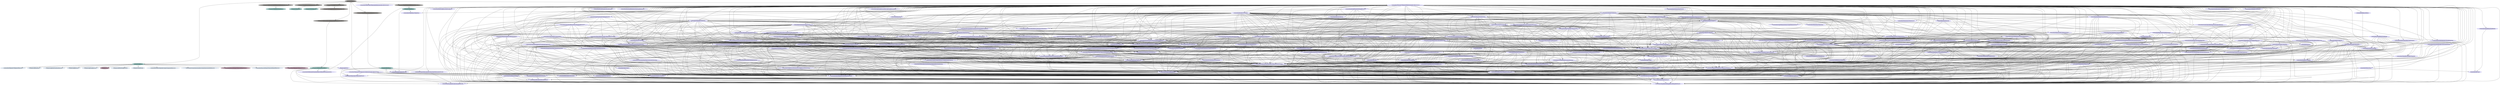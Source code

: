 digraph result_graph {
  "//Telegram:Telegram" [style=filled,color="#878582"];
  "//Telegram:Telegram" -> "//Telegram:AppBinary";
  "//Telegram:Telegram" -> "//Telegram:IntentsExtension#iphonesimulator-x86_64";
  "//Telegram:Telegram" -> "//Telegram:NotificationContentExtension#iphonesimulator-x86_64";
  "//Telegram:Telegram" -> "//Telegram:NotificationServiceExtension#iphonesimulator-x86_64";
  "//Telegram:Telegram" -> "//Telegram:ShareExtension#iphonesimulator-x86_64";
  "//Telegram:Telegram" -> "//Telegram:WatchApp#watchsimulator-i386";
  "//Telegram:Telegram" -> "//Telegram:WidgetExtension#iphonesimulator-x86_64";
  "//Telegram:Telegram" -> "//submodules/TelegramApi:TelegramApi#iphonesimulator-x86_64,shared";
  "//Telegram:Telegram" -> "//submodules/TelegramCore:TelegramCore#iphonesimulator-x86_64,shared";
  "//Telegram:Telegram" -> "//submodules/TelegramUI:TelegramUI#iphonesimulator-x86_64,shared";
  "//Telegram:AppBinary" [style=filled,color="#86B3AF"];
  "//Telegram:AppBinary" -> "//Telegram:AdditionalIcons";
  "//Telegram:AppBinary" -> "//Telegram:AppIntentVocabularyResources";
  "//Telegram:AppBinary" -> "//Telegram:AppLibrary";
  "//Telegram:AppBinary" -> "//Telegram:AppResources";
  "//Telegram:AppBinary" -> "//Telegram:AppStringResources";
  "//Telegram:AppBinary" -> "//Telegram:Icons";
  "//Telegram:AppBinary" -> "//Telegram:InfoPlistStringResources";
  "//Telegram:AppBinary" -> "//Telegram:LaunchScreen";
  "//Telegram:AppBinary" -> "//submodules/LegacyComponents:LegacyComponentsResources";
  "//Telegram:AppBinary" -> "//submodules/OverlayStatusController:OverlayStatusControllerResources";
  "//Telegram:AppBinary" -> "//submodules/PasswordSetupUI:PasswordSetupUIAssets";
  "//Telegram:AppBinary" -> "//submodules/PasswordSetupUI:PasswordSetupUIResources";
  "//Telegram:AppBinary" -> "//submodules/TelegramUI:TelegramUIAssets";
  "//Telegram:AppBinary" -> "//submodules/TelegramUI:TelegramUIResources";
  "//Telegram:IntentsExtension#iphonesimulator-x86_64" [style=filled,color="#878582"];
  "//Telegram:IntentsExtension#iphonesimulator-x86_64" -> "//Telegram:IntentsBinary";
  "//Telegram:NotificationContentExtension#iphonesimulator-x86_64" [style=filled,color="#878582"];
  "//Telegram:NotificationContentExtension#iphonesimulator-x86_64" -> "//Telegram:NotificationContentBinary";
  "//Telegram:NotificationServiceExtension#iphonesimulator-x86_64" [style=filled,color="#878582"];
  "//Telegram:NotificationServiceExtension#iphonesimulator-x86_64" -> "//Telegram:NotificationServiceBinary";
  "//Telegram:ShareExtension#iphonesimulator-x86_64" [style=filled,color="#878582"];
  "//Telegram:ShareExtension#iphonesimulator-x86_64" -> "//Telegram:ShareBinary";
  "//Telegram:WatchApp#watchsimulator-i386" [style=filled,color="#878582"];
  "//Telegram:WatchApp#watchsimulator-i386" -> "//Telegram:WatchAppBinary";
  "//Telegram:WatchApp#watchsimulator-i386" -> "//Telegram:WatchAppExtension#watchsimulator-i386";
  "//Telegram:WidgetExtension#iphonesimulator-x86_64" [style=filled,color="#878582"];
  "//Telegram:WidgetExtension#iphonesimulator-x86_64" -> "//Telegram:WidgetBinary";
  "//submodules/TelegramApi:TelegramApi#iphonesimulator-x86_64,shared" [style=filled,color="#D6D3F5"];
  "//submodules/TelegramCore:TelegramCore#iphonesimulator-x86_64,shared" [style=filled,color="#D6D3F5"];
  "//submodules/TelegramCore:TelegramCore#iphonesimulator-x86_64,shared" -> "//submodules/CloudData:CloudData";
  "//submodules/TelegramCore:TelegramCore#iphonesimulator-x86_64,shared" -> "//submodules/CryptoUtils:CryptoUtils";
  "//submodules/TelegramCore:TelegramCore#iphonesimulator-x86_64,shared" -> "//submodules/EncryptionProvider:EncryptionProvider";
  "//submodules/TelegramCore:TelegramCore#iphonesimulator-x86_64,shared" -> "//submodules/MtProtoKit:MtProtoKit#shared";
  "//submodules/TelegramCore:TelegramCore#iphonesimulator-x86_64,shared" -> "//submodules/NetworkLogging:NetworkLogging";
  "//submodules/TelegramCore:TelegramCore#iphonesimulator-x86_64,shared" -> "//submodules/Postbox:Postbox#shared";
  "//submodules/TelegramCore:TelegramCore#iphonesimulator-x86_64,shared" -> "//submodules/Reachability:Reachability";
  "//submodules/TelegramCore:TelegramCore#iphonesimulator-x86_64,shared" -> "//submodules/SSignalKit/SwiftSignalKit:SwiftSignalKit#shared";
  "//submodules/TelegramCore:TelegramCore#iphonesimulator-x86_64,shared" -> "//submodules/SyncCore:SyncCore#shared";
  "//submodules/TelegramCore:TelegramCore#iphonesimulator-x86_64,shared" -> "//submodules/TelegramApi:TelegramApi#shared";
  "//submodules/TelegramUI:TelegramUI#iphonesimulator-x86_64,shared" [style=filled,color="#D6D3F5"];
  "//submodules/TelegramUI:TelegramUI#iphonesimulator-x86_64,shared" -> "//submodules/AccountContext:AccountContext";
  "//submodules/TelegramUI:TelegramUI#iphonesimulator-x86_64,shared" -> "//submodules/AccountUtils:AccountUtils";
  "//submodules/TelegramUI:TelegramUI#iphonesimulator-x86_64,shared" -> "//submodules/ActionSheetPeerItem:ActionSheetPeerItem";
  "//submodules/TelegramUI:TelegramUI#iphonesimulator-x86_64,shared" -> "//submodules/ActivityIndicator:ActivityIndicator";
  "//submodules/TelegramUI:TelegramUI#iphonesimulator-x86_64,shared" -> "//submodules/AlertUI:AlertUI";
  "//submodules/TelegramUI:TelegramUI#iphonesimulator-x86_64,shared" -> "//submodules/AnimatedStickerNode:AnimatedStickerNode";
  "//submodules/TelegramUI:TelegramUI#iphonesimulator-x86_64,shared" -> "//submodules/AnimationUI:AnimationUI";
  "//submodules/TelegramUI:TelegramUI#iphonesimulator-x86_64,shared" -> "//submodules/AppBundle:AppBundle";
  "//submodules/TelegramUI:TelegramUI#iphonesimulator-x86_64,shared" -> "//submodules/AppLock:AppLock";
  "//submodules/TelegramUI:TelegramUI#iphonesimulator-x86_64,shared" -> "//submodules/AsyncDisplayKit:AsyncDisplayKit#shared";
  "//submodules/TelegramUI:TelegramUI#iphonesimulator-x86_64,shared" -> "//submodules/AuthorizationUI:AuthorizationUI";
  "//submodules/TelegramUI:TelegramUI#iphonesimulator-x86_64,shared" -> "//submodules/AvatarNode:AvatarNode";
  "//submodules/TelegramUI:TelegramUI#iphonesimulator-x86_64,shared" -> "//submodules/BotPaymentsUI:BotPaymentsUI";
  "//submodules/TelegramUI:TelegramUI#iphonesimulator-x86_64,shared" -> "//submodules/BuildConfig:BuildConfig";
  "//submodules/TelegramUI:TelegramUI#iphonesimulator-x86_64,shared" -> "//submodules/BuildConfigExtra:BuildConfigExtra";
  "//submodules/TelegramUI:TelegramUI#iphonesimulator-x86_64,shared" -> "//submodules/CallListUI:CallListUI";
  "//submodules/TelegramUI:TelegramUI#iphonesimulator-x86_64,shared" -> "//submodules/ChatListSearchItemHeader:ChatListSearchItemHeader";
  "//submodules/TelegramUI:TelegramUI#iphonesimulator-x86_64,shared" -> "//submodules/ChatListSearchItemNode:ChatListSearchItemNode";
  "//submodules/TelegramUI:TelegramUI#iphonesimulator-x86_64,shared" -> "//submodules/ChatListSearchRecentPeersNode:ChatListSearchRecentPeersNode";
  "//submodules/TelegramUI:TelegramUI#iphonesimulator-x86_64,shared" -> "//submodules/ChatListUI:ChatListUI";
  "//submodules/TelegramUI:TelegramUI#iphonesimulator-x86_64,shared" -> "//submodules/ChatTitleActivityNode:ChatTitleActivityNode";
  "//submodules/TelegramUI:TelegramUI#iphonesimulator-x86_64,shared" -> "//submodules/CheckNode:CheckNode";
  "//submodules/TelegramUI:TelegramUI#iphonesimulator-x86_64,shared" -> "//submodules/ComposePollUI:ComposePollUI";
  "//submodules/TelegramUI:TelegramUI#iphonesimulator-x86_64,shared" -> "//submodules/ContactListUI:ContactListUI";
  "//submodules/TelegramUI:TelegramUI#iphonesimulator-x86_64,shared" -> "//submodules/ContactsPeerItem:ContactsPeerItem";
  "//submodules/TelegramUI:TelegramUI#iphonesimulator-x86_64,shared" -> "//submodules/ContextUI:ContextUI";
  "//submodules/TelegramUI:TelegramUI#iphonesimulator-x86_64,shared" -> "//submodules/CounterContollerTitleView:CounterContollerTitleView";
  "//submodules/TelegramUI:TelegramUI#iphonesimulator-x86_64,shared" -> "//submodules/CountrySelectionUI:CountrySelectionUI";
  "//submodules/TelegramUI:TelegramUI#iphonesimulator-x86_64,shared" -> "//submodules/DateSelectionUI:DateSelectionUI";
  "//submodules/TelegramUI:TelegramUI#iphonesimulator-x86_64,shared" -> "//submodules/DeleteChatPeerActionSheetItem:DeleteChatPeerActionSheetItem";
  "//submodules/TelegramUI:TelegramUI#iphonesimulator-x86_64,shared" -> "//submodules/DeviceAccess:DeviceAccess";
  "//submodules/TelegramUI:TelegramUI#iphonesimulator-x86_64,shared" -> "//submodules/DeviceLocationManager:DeviceLocationManager";
  "//submodules/TelegramUI:TelegramUI#iphonesimulator-x86_64,shared" -> "//submodules/DeviceProximity:DeviceProximity";
  "//submodules/TelegramUI:TelegramUI#iphonesimulator-x86_64,shared" -> "//submodules/DirectionalPanGesture:DirectionalPanGesture";
  "//submodules/TelegramUI:TelegramUI#iphonesimulator-x86_64,shared" -> "//submodules/Display:Display#shared";
  "//submodules/TelegramUI:TelegramUI#iphonesimulator-x86_64,shared" -> "//submodules/Emoji:Emoji";
  "//submodules/TelegramUI:TelegramUI#iphonesimulator-x86_64,shared" -> "//submodules/EncryptionKeyVisualization:EncryptionKeyVisualization";
  "//submodules/TelegramUI:TelegramUI#iphonesimulator-x86_64,shared" -> "//submodules/FFMpegBinding:FFMpegBinding";
  "//submodules/TelegramUI:TelegramUI#iphonesimulator-x86_64,shared" -> "//submodules/GZip:GZip";
  "//submodules/TelegramUI:TelegramUI#iphonesimulator-x86_64,shared" -> "//submodules/GalleryUI:GalleryUI";
  "//submodules/TelegramUI:TelegramUI#iphonesimulator-x86_64,shared" -> "//submodules/GameUI:GameUI";
  "//submodules/TelegramUI:TelegramUI#iphonesimulator-x86_64,shared" -> "//submodules/Geocoding:Geocoding";
  "//submodules/TelegramUI:TelegramUI#iphonesimulator-x86_64,shared" -> "//submodules/GridMessageSelectionNode:GridMessageSelectionNode";
  "//submodules/TelegramUI:TelegramUI#iphonesimulator-x86_64,shared" -> "//submodules/HashtagSearchUI:HashtagSearchUI";
  "//submodules/TelegramUI:TelegramUI#iphonesimulator-x86_64,shared" -> "//submodules/HexColor:HexColor";
  "//submodules/TelegramUI:TelegramUI#iphonesimulator-x86_64,shared" -> "//submodules/HorizontalPeerItem:HorizontalPeerItem";
  "//submodules/TelegramUI:TelegramUI#iphonesimulator-x86_64,shared" -> "//submodules/ImageBlur:ImageBlur";
  "//submodules/TelegramUI:TelegramUI#iphonesimulator-x86_64,shared" -> "//submodules/ImageCompression:ImageCompression";
  "//submodules/TelegramUI:TelegramUI#iphonesimulator-x86_64,shared" -> "//submodules/ImageTransparency:ImageTransparency";
  "//submodules/TelegramUI:TelegramUI#iphonesimulator-x86_64,shared" -> "//submodules/InstantPageCache:InstantPageCache";
  "//submodules/TelegramUI:TelegramUI#iphonesimulator-x86_64,shared" -> "//submodules/InstantPageUI:InstantPageUI";
  "//submodules/TelegramUI:TelegramUI#iphonesimulator-x86_64,shared" -> "//submodules/ItemListAddressItem:ItemListAddressItem";
  "//submodules/TelegramUI:TelegramUI#iphonesimulator-x86_64,shared" -> "//submodules/ItemListAvatarAndNameInfoItem:ItemListAvatarAndNameInfoItem";
  "//submodules/TelegramUI:TelegramUI#iphonesimulator-x86_64,shared" -> "//submodules/ItemListPeerActionItem:ItemListPeerActionItem";
  "//submodules/TelegramUI:TelegramUI#iphonesimulator-x86_64,shared" -> "//submodules/ItemListPeerItem:ItemListPeerItem";
  "//submodules/TelegramUI:TelegramUI#iphonesimulator-x86_64,shared" -> "//submodules/ItemListStickerPackItem:ItemListStickerPackItem";
  "//submodules/TelegramUI:TelegramUI#iphonesimulator-x86_64,shared" -> "//submodules/ItemListUI:ItemListUI";
  "//submodules/TelegramUI:TelegramUI#iphonesimulator-x86_64,shared" -> "//submodules/ItemListVenueItem:ItemListVenueItem";
  "//submodules/TelegramUI:TelegramUI#iphonesimulator-x86_64,shared" -> "//submodules/JoinLinkPreviewUI:JoinLinkPreviewUI";
  "//submodules/TelegramUI:TelegramUI#iphonesimulator-x86_64,shared" -> "//submodules/LanguageLinkPreviewUI:LanguageLinkPreviewUI";
  "//submodules/TelegramUI:TelegramUI#iphonesimulator-x86_64,shared" -> "//submodules/LanguageSuggestionUI:LanguageSuggestionUI";
  "//submodules/TelegramUI:TelegramUI#iphonesimulator-x86_64,shared" -> "//submodules/LegacyComponents:LegacyComponents";
  "//submodules/TelegramUI:TelegramUI#iphonesimulator-x86_64,shared" -> "//submodules/LegacyDataImport:LegacyDataImport";
  "//submodules/TelegramUI:TelegramUI#iphonesimulator-x86_64,shared" -> "//submodules/LegacyMediaPickerUI:LegacyMediaPickerUI";
  "//submodules/TelegramUI:TelegramUI#iphonesimulator-x86_64,shared" -> "//submodules/LegacyUI:LegacyUI";
  "//submodules/TelegramUI:TelegramUI#iphonesimulator-x86_64,shared" -> "//submodules/LightweightAccountData:LightweightAccountData";
  "//submodules/TelegramUI:TelegramUI#iphonesimulator-x86_64,shared" -> "//submodules/ListSectionHeaderNode:ListSectionHeaderNode";
  "//submodules/TelegramUI:TelegramUI#iphonesimulator-x86_64,shared" -> "//submodules/LiveLocationManager:LiveLocationManager";
  "//submodules/TelegramUI:TelegramUI#iphonesimulator-x86_64,shared" -> "//submodules/LiveLocationPositionNode:LiveLocationPositionNode";
  "//submodules/TelegramUI:TelegramUI#iphonesimulator-x86_64,shared" -> "//submodules/LiveLocationTimerNode:LiveLocationTimerNode";
  "//submodules/TelegramUI:TelegramUI#iphonesimulator-x86_64,shared" -> "//submodules/LocalAuth:LocalAuth";
  "//submodules/TelegramUI:TelegramUI#iphonesimulator-x86_64,shared" -> "//submodules/LocalMediaResources:LocalMediaResources";
  "//submodules/TelegramUI:TelegramUI#iphonesimulator-x86_64,shared" -> "//submodules/LocalizedPeerData:LocalizedPeerData";
  "//submodules/TelegramUI:TelegramUI#iphonesimulator-x86_64,shared" -> "//submodules/LocationResources:LocationResources";
  "//submodules/TelegramUI:TelegramUI#iphonesimulator-x86_64,shared" -> "//submodules/LocationUI:LocationUI";
  "//submodules/TelegramUI:TelegramUI#iphonesimulator-x86_64,shared" -> "//submodules/ManagedAnimationNode:ManagedAnimationNode";
  "//submodules/TelegramUI:TelegramUI#iphonesimulator-x86_64,shared" -> "//submodules/MapResourceToAvatarSizes:MapResourceToAvatarSizes";
  "//submodules/TelegramUI:TelegramUI#iphonesimulator-x86_64,shared" -> "//submodules/Markdown:Markdown";
  "//submodules/TelegramUI:TelegramUI#iphonesimulator-x86_64,shared" -> "//submodules/MediaPlayer:UniversalMediaPlayer";
  "//submodules/TelegramUI:TelegramUI#iphonesimulator-x86_64,shared" -> "//submodules/MediaResources:MediaResources";
  "//submodules/TelegramUI:TelegramUI#iphonesimulator-x86_64,shared" -> "//submodules/MergeLists:MergeLists";
  "//submodules/TelegramUI:TelegramUI#iphonesimulator-x86_64,shared" -> "//submodules/MessageReactionListUI:MessageReactionListUI";
  "//submodules/TelegramUI:TelegramUI#iphonesimulator-x86_64,shared" -> "//submodules/MimeTypes:MimeTypes";
  "//submodules/TelegramUI:TelegramUI#iphonesimulator-x86_64,shared" -> "//submodules/MosaicLayout:MosaicLayout";
  "//submodules/TelegramUI:TelegramUI#iphonesimulator-x86_64,shared" -> "//submodules/MtProtoKit:MtProtoKit#shared";
  "//submodules/TelegramUI:TelegramUI#iphonesimulator-x86_64,shared" -> "//submodules/MusicAlbumArtResources:MusicAlbumArtResources";
  "//submodules/TelegramUI:TelegramUI#iphonesimulator-x86_64,shared" -> "//submodules/NotificationMuteSettingsUI:NotificationMuteSettingsUI";
  "//submodules/TelegramUI:TelegramUI#iphonesimulator-x86_64,shared" -> "//submodules/NotificationSoundSelectionUI:NotificationSoundSelectionUI";
  "//submodules/TelegramUI:TelegramUI#iphonesimulator-x86_64,shared" -> "//submodules/NotificationsPresentationData:NotificationsPresentationData";
  "//submodules/TelegramUI:TelegramUI#iphonesimulator-x86_64,shared" -> "//submodules/OpenInExternalAppUI:OpenInExternalAppUI";
  "//submodules/TelegramUI:TelegramUI#iphonesimulator-x86_64,shared" -> "//submodules/OpenSSLEncryptionProvider:OpenSSLEncryptionProvider";
  "//submodules/TelegramUI:TelegramUI#iphonesimulator-x86_64,shared" -> "//submodules/Opus:opus";
  "//submodules/TelegramUI:TelegramUI#iphonesimulator-x86_64,shared" -> "//submodules/OpusBinding:OpusBinding";
  "//submodules/TelegramUI:TelegramUI#iphonesimulator-x86_64,shared" -> "//submodules/OverlayStatusController:OverlayStatusController";
  "//submodules/TelegramUI:TelegramUI#iphonesimulator-x86_64,shared" -> "//submodules/PasscodeUI:PasscodeUI";
  "//submodules/TelegramUI:TelegramUI#iphonesimulator-x86_64,shared" -> "//submodules/PassportUI:PassportUI";
  "//submodules/TelegramUI:TelegramUI#iphonesimulator-x86_64,shared" -> "//submodules/PasswordSetupUI:PasswordSetupUI";
  "//submodules/TelegramUI:TelegramUI#iphonesimulator-x86_64,shared" -> "//submodules/Pdf:Pdf";
  "//submodules/TelegramUI:TelegramUI#iphonesimulator-x86_64,shared" -> "//submodules/PeerAvatarGalleryUI:PeerAvatarGalleryUI";
  "//submodules/TelegramUI:TelegramUI#iphonesimulator-x86_64,shared" -> "//submodules/PeerInfoUI:PeerInfoUI";
  "//submodules/TelegramUI:TelegramUI#iphonesimulator-x86_64,shared" -> "//submodules/PeerOnlineMarkerNode:PeerOnlineMarkerNode";
  "//submodules/TelegramUI:TelegramUI#iphonesimulator-x86_64,shared" -> "//submodules/PeerPresenceStatusManager:PeerPresenceStatusManager";
  "//submodules/TelegramUI:TelegramUI#iphonesimulator-x86_64,shared" -> "//submodules/PeersNearbyIconNode:PeersNearbyIconNode";
  "//submodules/TelegramUI:TelegramUI#iphonesimulator-x86_64,shared" -> "//submodules/PeersNearbyUI:PeersNearbyUI";
  "//submodules/TelegramUI:TelegramUI#iphonesimulator-x86_64,shared" -> "//submodules/PersistentStringHash:PersistentStringHash";
  "//submodules/TelegramUI:TelegramUI#iphonesimulator-x86_64,shared" -> "//submodules/PhoneInputNode:PhoneInputNode";
  "//submodules/TelegramUI:TelegramUI#iphonesimulator-x86_64,shared" -> "//submodules/PhoneNumberFormat:PhoneNumberFormat";
  "//submodules/TelegramUI:TelegramUI#iphonesimulator-x86_64,shared" -> "//submodules/PhotoResources:PhotoResources";
  "//submodules/TelegramUI:TelegramUI#iphonesimulator-x86_64,shared" -> "//submodules/PlatformRestrictionMatching:PlatformRestrictionMatching";
  "//submodules/TelegramUI:TelegramUI#iphonesimulator-x86_64,shared" -> "//submodules/Postbox:Postbox#shared";
  "//submodules/TelegramUI:TelegramUI#iphonesimulator-x86_64,shared" -> "//submodules/PresentationDataUtils:PresentationDataUtils";
  "//submodules/TelegramUI:TelegramUI#iphonesimulator-x86_64,shared" -> "//submodules/ProgressNavigationButtonNode:ProgressNavigationButtonNode";
  "//submodules/TelegramUI:TelegramUI#iphonesimulator-x86_64,shared" -> "//submodules/QrCode:QrCode";
  "//submodules/TelegramUI:TelegramUI#iphonesimulator-x86_64,shared" -> "//submodules/RMIntro:RMIntro";
  "//submodules/TelegramUI:TelegramUI#iphonesimulator-x86_64,shared" -> "//submodules/RadialStatusNode:RadialStatusNode";
  "//submodules/TelegramUI:TelegramUI#iphonesimulator-x86_64,shared" -> "//submodules/RaiseToListen:RaiseToListen";
  "//submodules/TelegramUI:TelegramUI#iphonesimulator-x86_64,shared" -> "//submodules/ReactionSelectionNode:ReactionSelectionNode";
  "//submodules/TelegramUI:TelegramUI#iphonesimulator-x86_64,shared" -> "//submodules/SSignalKit/SSignalKit:SSignalKit";
  "//submodules/TelegramUI:TelegramUI#iphonesimulator-x86_64,shared" -> "//submodules/SSignalKit/SwiftSignalKit:SwiftSignalKit#shared";
  "//submodules/TelegramUI:TelegramUI#iphonesimulator-x86_64,shared" -> "//submodules/SaveToCameraRoll:SaveToCameraRoll";
  "//submodules/TelegramUI:TelegramUI#iphonesimulator-x86_64,shared" -> "//submodules/ScreenCaptureDetection:ScreenCaptureDetection";
  "//submodules/TelegramUI:TelegramUI#iphonesimulator-x86_64,shared" -> "//submodules/SearchBarNode:SearchBarNode";
  "//submodules/TelegramUI:TelegramUI#iphonesimulator-x86_64,shared" -> "//submodules/SearchPeerMembers:SearchPeerMembers";
  "//submodules/TelegramUI:TelegramUI#iphonesimulator-x86_64,shared" -> "//submodules/SearchUI:SearchUI";
  "//submodules/TelegramUI:TelegramUI#iphonesimulator-x86_64,shared" -> "//submodules/SegmentedControlNode:SegmentedControlNode";
  "//submodules/TelegramUI:TelegramUI#iphonesimulator-x86_64,shared" -> "//submodules/SelectablePeerNode:SelectablePeerNode";
  "//submodules/TelegramUI:TelegramUI#iphonesimulator-x86_64,shared" -> "//submodules/SemanticStatusNode:SemanticStatusNode";
  "//submodules/TelegramUI:TelegramUI#iphonesimulator-x86_64,shared" -> "//submodules/SettingsUI:SettingsUI";
  "//submodules/TelegramUI:TelegramUI#iphonesimulator-x86_64,shared" -> "//submodules/ShareController:ShareController";
  "//submodules/TelegramUI:TelegramUI#iphonesimulator-x86_64,shared" -> "//submodules/ShareItems:ShareItems";
  "//submodules/TelegramUI:TelegramUI#iphonesimulator-x86_64,shared" -> "//submodules/SinglePhoneInputNode:SinglePhoneInputNode";
  "//submodules/TelegramUI:TelegramUI#iphonesimulator-x86_64,shared" -> "//submodules/SolidRoundedButtonNode:SolidRoundedButtonNode";
  "//submodules/TelegramUI:TelegramUI#iphonesimulator-x86_64,shared" -> "//submodules/StatisticsUI:StatisticsUI";
  "//submodules/TelegramUI:TelegramUI#iphonesimulator-x86_64,shared" -> "//submodules/StickerPackPreviewUI:StickerPackPreviewUI";
  "//submodules/TelegramUI:TelegramUI#iphonesimulator-x86_64,shared" -> "//submodules/StickerResources:StickerResources";
  "//submodules/TelegramUI:TelegramUI#iphonesimulator-x86_64,shared" -> "//submodules/Stripe:Stripe";
  "//submodules/TelegramUI:TelegramUI#iphonesimulator-x86_64,shared" -> "//submodules/Svg:Svg";
  "//submodules/TelegramUI:TelegramUI#iphonesimulator-x86_64,shared" -> "//submodules/SwipeToDismissGesture:SwipeToDismissGesture";
  "//submodules/TelegramUI:TelegramUI#iphonesimulator-x86_64,shared" -> "//submodules/SwitchNode:SwitchNode";
  "//submodules/TelegramUI:TelegramUI#iphonesimulator-x86_64,shared" -> "//submodules/SyncCore:SyncCore#shared";
  "//submodules/TelegramUI:TelegramUI#iphonesimulator-x86_64,shared" -> "//submodules/TelegramAnimatedStickerNode:TelegramAnimatedStickerNode";
  "//submodules/TelegramUI:TelegramUI#iphonesimulator-x86_64,shared" -> "//submodules/TelegramAudio:TelegramAudio";
  "//submodules/TelegramUI:TelegramUI#iphonesimulator-x86_64,shared" -> "//submodules/TelegramBaseController:TelegramBaseController";
  "//submodules/TelegramUI:TelegramUI#iphonesimulator-x86_64,shared" -> "//submodules/TelegramCallsUI:TelegramCallsUI";
  "//submodules/TelegramUI:TelegramUI#iphonesimulator-x86_64,shared" -> "//submodules/TelegramCore:TelegramCore#shared";
  "//submodules/TelegramUI:TelegramUI#iphonesimulator-x86_64,shared" -> "//submodules/TelegramIntents:TelegramIntents";
  "//submodules/TelegramUI:TelegramUI#iphonesimulator-x86_64,shared" -> "//submodules/TelegramNotices:TelegramNotices";
  "//submodules/TelegramUI:TelegramUI#iphonesimulator-x86_64,shared" -> "//submodules/TelegramPermissions:TelegramPermissions";
  "//submodules/TelegramUI:TelegramUI#iphonesimulator-x86_64,shared" -> "//submodules/TelegramPermissionsUI:TelegramPermissionsUI";
  "//submodules/TelegramUI:TelegramUI#iphonesimulator-x86_64,shared" -> "//submodules/TelegramPresentationData:TelegramPresentationData";
  "//submodules/TelegramUI:TelegramUI#iphonesimulator-x86_64,shared" -> "//submodules/TelegramStringFormatting:TelegramStringFormatting";
  "//submodules/TelegramUI:TelegramUI#iphonesimulator-x86_64,shared" -> "//submodules/TelegramUIPreferences:TelegramUIPreferences";
  "//submodules/TelegramUI:TelegramUI#iphonesimulator-x86_64,shared" -> "//submodules/TelegramUniversalVideoContent:TelegramUniversalVideoContent";
  "//submodules/TelegramUI:TelegramUI#iphonesimulator-x86_64,shared" -> "//submodules/TelegramUpdateUI:TelegramUpdateUI";
  "//submodules/TelegramUI:TelegramUI#iphonesimulator-x86_64,shared" -> "//submodules/TelegramVoip:TelegramVoip";
  "//submodules/TelegramUI:TelegramUI#iphonesimulator-x86_64,shared" -> "//submodules/TemporaryCachedPeerDataManager:TemporaryCachedPeerDataManager";
  "//submodules/TelegramUI:TelegramUI#iphonesimulator-x86_64,shared" -> "//submodules/TextFormat:TextFormat";
  "//submodules/TelegramUI:TelegramUI#iphonesimulator-x86_64,shared" -> "//submodules/TextSelectionNode:TextSelectionNode";
  "//submodules/TelegramUI:TelegramUI#iphonesimulator-x86_64,shared" -> "//submodules/TgVoip:TgVoip";
  "//submodules/TelegramUI:TelegramUI#iphonesimulator-x86_64,shared" -> "//submodules/TinyThumbnail:TinyThumbnail";
  "//submodules/TelegramUI:TelegramUI#iphonesimulator-x86_64,shared" -> "//submodules/TouchDownGesture:TouchDownGesture";
  "//submodules/TelegramUI:TelegramUI#iphonesimulator-x86_64,shared" -> "//submodules/Tuples:Tuples";
  "//submodules/TelegramUI:TelegramUI#iphonesimulator-x86_64,shared" -> "//submodules/UndoUI:UndoUI";
  "//submodules/TelegramUI:TelegramUI#iphonesimulator-x86_64,shared" -> "//submodules/UrlEscaping:UrlEscaping";
  "//submodules/TelegramUI:TelegramUI#iphonesimulator-x86_64,shared" -> "//submodules/UrlHandling:UrlHandling";
  "//submodules/TelegramUI:TelegramUI#iphonesimulator-x86_64,shared" -> "//submodules/UrlWhitelist:UrlWhitelist";
  "//submodules/TelegramUI:TelegramUI#iphonesimulator-x86_64,shared" -> "//submodules/WallpaperResources:WallpaperResources";
  "//submodules/TelegramUI:TelegramUI#iphonesimulator-x86_64,shared" -> "//submodules/WatchBridge:WatchBridge";
  "//submodules/TelegramUI:TelegramUI#iphonesimulator-x86_64,shared" -> "//submodules/WatchBridgeAudio:WatchBridgeAudio";
  "//submodules/TelegramUI:TelegramUI#iphonesimulator-x86_64,shared" -> "//submodules/WatchCommon/Host:WatchCommon";
  "//submodules/TelegramUI:TelegramUI#iphonesimulator-x86_64,shared" -> "//submodules/WebPBinding:WebPBinding";
  "//submodules/TelegramUI:TelegramUI#iphonesimulator-x86_64,shared" -> "//submodules/WebSearchUI:WebSearchUI";
  "//submodules/TelegramUI:TelegramUI#iphonesimulator-x86_64,shared" -> "//submodules/WebUI:WebUI";
  "//submodules/TelegramUI:TelegramUI#iphonesimulator-x86_64,shared" -> "//submodules/WebsiteType:WebsiteType";
  "//submodules/TelegramUI:TelegramUI#iphonesimulator-x86_64,shared" -> "//submodules/WidgetItems:WidgetItems";
  "//submodules/TelegramUI:TelegramUI#iphonesimulator-x86_64,shared" -> "//submodules/YuvConversion:YuvConversion";
  "//submodules/TelegramUI:TelegramUI#iphonesimulator-x86_64,shared" -> "//submodules/lottie-ios:Lottie";
  "//submodules/TelegramUI:TelegramUI#iphonesimulator-x86_64,shared" -> "//submodules/rlottie:RLottieBinding";
  "//Telegram:AdditionalIcons" [style=filled,color="#D3DDE9"];
  "//Telegram:AppIntentVocabularyResources" [style=filled,color="#D3DDE9"];
  "//Telegram:AppLibrary" [style=filled,color="#D6D3F5"];
  "//Telegram:AppLibrary" -> "//submodules/TelegramApi:TelegramApi#shared";
  "//Telegram:AppLibrary" -> "//submodules/TelegramCore:TelegramCore#shared";
  "//Telegram:AppResources" [style=filled,color="#D3DDE9"];
  "//Telegram:AppStringResources" [style=filled,color="#D3DDE9"];
  "//Telegram:Icons" [style=filled,color="#A58798"];
  "//Telegram:InfoPlistStringResources" [style=filled,color="#D3DDE9"];
  "//Telegram:LaunchScreen" [style=filled,color="#D3DDE9"];
  "//submodules/LegacyComponents:LegacyComponentsResources" [style=filled,color="#D3DDE9"];
  "//submodules/OverlayStatusController:OverlayStatusControllerResources" [style=filled,color="#D3DDE9"];
  "//submodules/PasswordSetupUI:PasswordSetupUIAssets" [style=filled,color="#A58798"];
  "//submodules/PasswordSetupUI:PasswordSetupUIResources" [style=filled,color="#D3DDE9"];
  "//submodules/TelegramUI:TelegramUIAssets" [style=filled,color="#A58798"];
  "//submodules/TelegramUI:TelegramUIResources" [style=filled,color="#D3DDE9"];
  "//Telegram:IntentsBinary" [style=filled,color="#86B3AF"];
  "//Telegram:IntentsBinary" -> "//submodules/BuildConfig:BuildConfig";
  "//Telegram:IntentsBinary" -> "//submodules/OpenSSLEncryptionProvider:OpenSSLEncryptionProvider";
  "//Telegram:IntentsBinary" -> "//submodules/Postbox:Postbox#shared";
  "//Telegram:IntentsBinary" -> "//submodules/SSignalKit/SwiftSignalKit:SwiftSignalKit#shared";
  "//Telegram:IntentsBinary" -> "//submodules/SyncCore:SyncCore#shared";
  "//Telegram:IntentsBinary" -> "//submodules/TelegramApi:TelegramApi#shared";
  "//Telegram:IntentsBinary" -> "//submodules/TelegramCore:TelegramCore#shared";
  "//Telegram:NotificationContentBinary" [style=filled,color="#86B3AF"];
  "//Telegram:NotificationServiceBinary" [style=filled,color="#86B3AF"];
  "//Telegram:NotificationServiceBinary" -> "//submodules/BuildConfig:BuildConfig";
  "//Telegram:NotificationServiceBinary" -> "//submodules/EncryptionProvider:EncryptionProvider";
  "//Telegram:NotificationServiceBinary" -> "//submodules/MtProtoKit:MtProtoKit#shared";
  "//Telegram:NotificationServiceBinary" -> "//submodules/NotificationsPresentationData:NotificationsPresentationData";
  "//Telegram:NotificationServiceBinary" -> "//submodules/SSignalKit/SwiftSignalKit:SwiftSignalKit#shared";
  "//Telegram:ShareBinary" [style=filled,color="#86B3AF"];
  "//Telegram:WatchAppBinary" [style=filled,color="#86B3AF"];
  "//Telegram:WatchAppExtension#watchsimulator-i386" [style=filled,color="#878582"];
  "//Telegram:WidgetBinary" [style=filled,color="#86B3AF"];
  "//Telegram:WidgetBinary" -> "//submodules/BuildConfig:BuildConfig";
  "//Telegram:WidgetBinary" -> "//submodules/WidgetItems:WidgetItems";
  "//submodules/CloudData:CloudData" [style=filled,color="#D6D3F5"];
  "//submodules/CloudData:CloudData" -> "//submodules/EncryptionProvider:EncryptionProvider";
  "//submodules/CloudData:CloudData" -> "//submodules/MtProtoKit:MtProtoKit#shared";
  "//submodules/CloudData:CloudData" -> "//submodules/Postbox:Postbox#shared";
  "//submodules/CloudData:CloudData" -> "//submodules/SSignalKit/SwiftSignalKit:SwiftSignalKit#shared";
  "//submodules/CryptoUtils:CryptoUtils" [style=filled,color="#D6D3F5"];
  "//submodules/EncryptionProvider:EncryptionProvider" [style=filled,color="#D6D3F5"];
  "//submodules/MtProtoKit:MtProtoKit#shared" [style=filled,color="#D6D3F5"];
  "//submodules/MtProtoKit:MtProtoKit#shared" -> "//submodules/EncryptionProvider:EncryptionProvider";
  "//submodules/NetworkLogging:NetworkLogging" [style=filled,color="#D6D3F5"];
  "//submodules/NetworkLogging:NetworkLogging" -> "//submodules/MtProtoKit:MtProtoKit#shared";
  "//submodules/Postbox:Postbox#shared" [style=filled,color="#D6D3F5"];
  "//submodules/Postbox:Postbox#shared" -> "//submodules/SSignalKit/SwiftSignalKit:SwiftSignalKit#shared";
  "//submodules/Reachability:Reachability" [style=filled,color="#D6D3F5"];
  "//submodules/SSignalKit/SwiftSignalKit:SwiftSignalKit#shared" [style=filled,color="#D6D3F5"];
  "//submodules/SyncCore:SyncCore#shared" [style=filled,color="#D6D3F5"];
  "//submodules/SyncCore:SyncCore#shared" -> "//submodules/Postbox:Postbox#shared";
  "//submodules/SyncCore:SyncCore#shared" -> "//submodules/SSignalKit/SwiftSignalKit:SwiftSignalKit#shared";
  "//submodules/TelegramApi:TelegramApi#shared" [style=filled,color="#D6D3F5"];
  "//submodules/AccountContext:AccountContext" [style=filled,color="#D6D3F5"];
  "//submodules/AccountContext:AccountContext" -> "//submodules/AsyncDisplayKit:AsyncDisplayKit#shared";
  "//submodules/AccountContext:AccountContext" -> "//submodules/DeviceLocationManager:DeviceLocationManager";
  "//submodules/AccountContext:AccountContext" -> "//submodules/MediaPlayer:UniversalMediaPlayer";
  "//submodules/AccountContext:AccountContext" -> "//submodules/Postbox:Postbox#shared";
  "//submodules/AccountContext:AccountContext" -> "//submodules/SSignalKit/SwiftSignalKit:SwiftSignalKit#shared";
  "//submodules/AccountContext:AccountContext" -> "//submodules/SyncCore:SyncCore#shared";
  "//submodules/AccountContext:AccountContext" -> "//submodules/TelegramAudio:TelegramAudio";
  "//submodules/AccountContext:AccountContext" -> "//submodules/TelegramCore:TelegramCore#shared";
  "//submodules/AccountContext:AccountContext" -> "//submodules/TelegramPresentationData:TelegramPresentationData";
  "//submodules/AccountContext:AccountContext" -> "//submodules/TemporaryCachedPeerDataManager:TemporaryCachedPeerDataManager";
  "//submodules/AccountUtils:AccountUtils" [style=filled,color="#D6D3F5"];
  "//submodules/AccountUtils:AccountUtils" -> "//submodules/AccountContext:AccountContext";
  "//submodules/AccountUtils:AccountUtils" -> "//submodules/Postbox:Postbox#shared";
  "//submodules/AccountUtils:AccountUtils" -> "//submodules/SSignalKit/SwiftSignalKit:SwiftSignalKit#shared";
  "//submodules/AccountUtils:AccountUtils" -> "//submodules/SyncCore:SyncCore#shared";
  "//submodules/AccountUtils:AccountUtils" -> "//submodules/TelegramCore:TelegramCore#shared";
  "//submodules/AccountUtils:AccountUtils" -> "//submodules/TelegramUIPreferences:TelegramUIPreferences";
  "//submodules/ActionSheetPeerItem:ActionSheetPeerItem" [style=filled,color="#D6D3F5"];
  "//submodules/ActionSheetPeerItem:ActionSheetPeerItem" -> "//submodules/AccountContext:AccountContext";
  "//submodules/ActionSheetPeerItem:ActionSheetPeerItem" -> "//submodules/AsyncDisplayKit:AsyncDisplayKit#shared";
  "//submodules/ActionSheetPeerItem:ActionSheetPeerItem" -> "//submodules/AvatarNode:AvatarNode";
  "//submodules/ActionSheetPeerItem:ActionSheetPeerItem" -> "//submodules/Display:Display#shared";
  "//submodules/ActionSheetPeerItem:ActionSheetPeerItem" -> "//submodules/Postbox:Postbox#shared";
  "//submodules/ActionSheetPeerItem:ActionSheetPeerItem" -> "//submodules/SyncCore:SyncCore#shared";
  "//submodules/ActionSheetPeerItem:ActionSheetPeerItem" -> "//submodules/TelegramCore:TelegramCore#shared";
  "//submodules/ActionSheetPeerItem:ActionSheetPeerItem" -> "//submodules/TelegramPresentationData:TelegramPresentationData";
  "//submodules/ActivityIndicator:ActivityIndicator" [style=filled,color="#D6D3F5"];
  "//submodules/ActivityIndicator:ActivityIndicator" -> "//submodules/AsyncDisplayKit:AsyncDisplayKit#shared";
  "//submodules/ActivityIndicator:ActivityIndicator" -> "//submodules/Display:Display#shared";
  "//submodules/AlertUI:AlertUI" [style=filled,color="#D6D3F5"];
  "//submodules/AlertUI:AlertUI" -> "//submodules/Display:Display#shared";
  "//submodules/AnimatedStickerNode:AnimatedStickerNode" [style=filled,color="#D6D3F5"];
  "//submodules/AnimatedStickerNode:AnimatedStickerNode" -> "//submodules/AsyncDisplayKit:AsyncDisplayKit#shared";
  "//submodules/AnimatedStickerNode:AnimatedStickerNode" -> "//submodules/Display:Display#shared";
  "//submodules/AnimatedStickerNode:AnimatedStickerNode" -> "//submodules/GZip:GZip";
  "//submodules/AnimatedStickerNode:AnimatedStickerNode" -> "//submodules/SSignalKit/SwiftSignalKit:SwiftSignalKit#shared";
  "//submodules/AnimatedStickerNode:AnimatedStickerNode" -> "//submodules/YuvConversion:YuvConversion";
  "//submodules/AnimatedStickerNode:AnimatedStickerNode" -> "//submodules/rlottie:RLottieBinding";
  "//submodules/AnimationUI:AnimationUI" [style=filled,color="#D6D3F5"];
  "//submodules/AnimationUI:AnimationUI" -> "//submodules/AppBundle:AppBundle";
  "//submodules/AnimationUI:AnimationUI" -> "//submodules/AsyncDisplayKit:AsyncDisplayKit#shared";
  "//submodules/AnimationUI:AnimationUI" -> "//submodules/Display:Display#shared";
  "//submodules/AnimationUI:AnimationUI" -> "//submodules/GZip:GZip";
  "//submodules/AnimationUI:AnimationUI" -> "//submodules/MediaResources:MediaResources";
  "//submodules/AnimationUI:AnimationUI" -> "//submodules/Postbox:Postbox#shared";
  "//submodules/AnimationUI:AnimationUI" -> "//submodules/SSignalKit/SwiftSignalKit:SwiftSignalKit#shared";
  "//submodules/AnimationUI:AnimationUI" -> "//submodules/StickerResources:StickerResources";
  "//submodules/AnimationUI:AnimationUI" -> "//submodules/SyncCore:SyncCore#shared";
  "//submodules/AnimationUI:AnimationUI" -> "//submodules/TelegramCore:TelegramCore#shared";
  "//submodules/AnimationUI:AnimationUI" -> "//submodules/Tuples:Tuples";
  "//submodules/AnimationUI:AnimationUI" -> "//submodules/YuvConversion:YuvConversion";
  "//submodules/AnimationUI:AnimationUI" -> "//submodules/lottie-ios:Lottie";
  "//submodules/AnimationUI:AnimationUI" -> "//submodules/rlottie:RLottieBinding";
  "//submodules/AppBundle:AppBundle" [style=filled,color="#D6D3F5"];
  "//submodules/AppLock:AppLock" [style=filled,color="#D6D3F5"];
  "//submodules/AppLock:AppLock" -> "//submodules/AccountContext:AccountContext";
  "//submodules/AppLock:AppLock" -> "//submodules/AsyncDisplayKit:AsyncDisplayKit#shared";
  "//submodules/AppLock:AppLock" -> "//submodules/Display:Display#shared";
  "//submodules/AppLock:AppLock" -> "//submodules/ImageBlur:ImageBlur";
  "//submodules/AppLock:AppLock" -> "//submodules/PasscodeUI:PasscodeUI";
  "//submodules/AppLock:AppLock" -> "//submodules/Postbox:Postbox#shared";
  "//submodules/AppLock:AppLock" -> "//submodules/SSignalKit/SwiftSignalKit:SwiftSignalKit#shared";
  "//submodules/AppLock:AppLock" -> "//submodules/TelegramPresentationData:TelegramPresentationData";
  "//submodules/AppLock:AppLock" -> "//submodules/TelegramUIPreferences:TelegramUIPreferences";
  "//submodules/AsyncDisplayKit:AsyncDisplayKit#shared" [style=filled,color="#D6D3F5"];
  "//submodules/AuthorizationUI:AuthorizationUI" [style=filled,color="#D6D3F5"];
  "//submodules/AuthorizationUI:AuthorizationUI" -> "//submodules/AsyncDisplayKit:AsyncDisplayKit#shared";
  "//submodules/AuthorizationUI:AuthorizationUI" -> "//submodules/Display:Display#shared";
  "//submodules/AuthorizationUI:AuthorizationUI" -> "//submodules/Markdown:Markdown";
  "//submodules/AuthorizationUI:AuthorizationUI" -> "//submodules/SyncCore:SyncCore#shared";
  "//submodules/AuthorizationUI:AuthorizationUI" -> "//submodules/TelegramCore:TelegramCore#shared";
  "//submodules/AuthorizationUI:AuthorizationUI" -> "//submodules/TelegramPresentationData:TelegramPresentationData";
  "//submodules/AuthorizationUI:AuthorizationUI" -> "//submodules/TextFormat:TextFormat";
  "//submodules/AvatarNode:AvatarNode" [style=filled,color="#D6D3F5"];
  "//submodules/AvatarNode:AvatarNode" -> "//submodules/AccountContext:AccountContext";
  "//submodules/AvatarNode:AvatarNode" -> "//submodules/AnimationUI:AnimationUI";
  "//submodules/AvatarNode:AvatarNode" -> "//submodules/AppBundle:AppBundle";
  "//submodules/AvatarNode:AvatarNode" -> "//submodules/AsyncDisplayKit:AsyncDisplayKit#shared";
  "//submodules/AvatarNode:AvatarNode" -> "//submodules/Display:Display#shared";
  "//submodules/AvatarNode:AvatarNode" -> "//submodules/SyncCore:SyncCore#shared";
  "//submodules/AvatarNode:AvatarNode" -> "//submodules/TelegramCore:TelegramCore#shared";
  "//submodules/AvatarNode:AvatarNode" -> "//submodules/TelegramPresentationData:TelegramPresentationData";
  "//submodules/BotPaymentsUI:BotPaymentsUI" [style=filled,color="#D6D3F5"];
  "//submodules/BotPaymentsUI:BotPaymentsUI" -> "//submodules/AccountContext:AccountContext";
  "//submodules/BotPaymentsUI:BotPaymentsUI" -> "//submodules/AppBundle:AppBundle";
  "//submodules/BotPaymentsUI:BotPaymentsUI" -> "//submodules/CountrySelectionUI:CountrySelectionUI";
  "//submodules/BotPaymentsUI:BotPaymentsUI" -> "//submodules/ItemListUI:ItemListUI";
  "//submodules/BotPaymentsUI:BotPaymentsUI" -> "//submodules/LocalAuth:LocalAuth";
  "//submodules/BotPaymentsUI:BotPaymentsUI" -> "//submodules/PasswordSetupUI:PasswordSetupUI";
  "//submodules/BotPaymentsUI:BotPaymentsUI" -> "//submodules/PhotoResources:PhotoResources";
  "//submodules/BotPaymentsUI:BotPaymentsUI" -> "//submodules/Postbox:Postbox#shared";
  "//submodules/BotPaymentsUI:BotPaymentsUI" -> "//submodules/PresentationDataUtils:PresentationDataUtils";
  "//submodules/BotPaymentsUI:BotPaymentsUI" -> "//submodules/SSignalKit/SwiftSignalKit:SwiftSignalKit#shared";
  "//submodules/BotPaymentsUI:BotPaymentsUI" -> "//submodules/Stripe:Stripe";
  "//submodules/BotPaymentsUI:BotPaymentsUI" -> "//submodules/SyncCore:SyncCore#shared";
  "//submodules/BotPaymentsUI:BotPaymentsUI" -> "//submodules/TelegramCore:TelegramCore#shared";
  "//submodules/BotPaymentsUI:BotPaymentsUI" -> "//submodules/TelegramNotices:TelegramNotices";
  "//submodules/BotPaymentsUI:BotPaymentsUI" -> "//submodules/TelegramPresentationData:TelegramPresentationData";
  "//submodules/BuildConfig:BuildConfig" [style=filled,color="#D6D3F5"];
  "//submodules/BuildConfigExtra:BuildConfigExtra" [style=filled,color="#D6D3F5"];
  "//submodules/CallListUI:CallListUI" [style=filled,color="#D6D3F5"];
  "//submodules/CallListUI:CallListUI" -> "//submodules/AccountContext:AccountContext";
  "//submodules/CallListUI:CallListUI" -> "//submodules/AlertUI:AlertUI";
  "//submodules/CallListUI:CallListUI" -> "//submodules/AsyncDisplayKit:AsyncDisplayKit#shared";
  "//submodules/CallListUI:CallListUI" -> "//submodules/AvatarNode:AvatarNode";
  "//submodules/CallListUI:CallListUI" -> "//submodules/Display:Display#shared";
  "//submodules/CallListUI:CallListUI" -> "//submodules/ItemListUI:ItemListUI";
  "//submodules/CallListUI:CallListUI" -> "//submodules/MergeLists:MergeLists";
  "//submodules/CallListUI:CallListUI" -> "//submodules/Postbox:Postbox#shared";
  "//submodules/CallListUI:CallListUI" -> "//submodules/PresentationDataUtils:PresentationDataUtils";
  "//submodules/CallListUI:CallListUI" -> "//submodules/SSignalKit/SwiftSignalKit:SwiftSignalKit#shared";
  "//submodules/CallListUI:CallListUI" -> "//submodules/SyncCore:SyncCore#shared";
  "//submodules/CallListUI:CallListUI" -> "//submodules/TelegramCore:TelegramCore#shared";
  "//submodules/CallListUI:CallListUI" -> "//submodules/TelegramNotices:TelegramNotices";
  "//submodules/CallListUI:CallListUI" -> "//submodules/TelegramPresentationData:TelegramPresentationData";
  "//submodules/CallListUI:CallListUI" -> "//submodules/TelegramStringFormatting:TelegramStringFormatting";
  "//submodules/CallListUI:CallListUI" -> "//submodules/TelegramUIPreferences:TelegramUIPreferences";
  "//submodules/ChatListSearchItemHeader:ChatListSearchItemHeader" [style=filled,color="#D6D3F5"];
  "//submodules/ChatListSearchItemHeader:ChatListSearchItemHeader" -> "//submodules/Display:Display#shared";
  "//submodules/ChatListSearchItemHeader:ChatListSearchItemHeader" -> "//submodules/ListSectionHeaderNode:ListSectionHeaderNode";
  "//submodules/ChatListSearchItemHeader:ChatListSearchItemHeader" -> "//submodules/TelegramPresentationData:TelegramPresentationData";
  "//submodules/ChatListSearchItemNode:ChatListSearchItemNode" [style=filled,color="#D6D3F5"];
  "//submodules/ChatListSearchItemNode:ChatListSearchItemNode" -> "//submodules/AsyncDisplayKit:AsyncDisplayKit#shared";
  "//submodules/ChatListSearchItemNode:ChatListSearchItemNode" -> "//submodules/Display:Display#shared";
  "//submodules/ChatListSearchItemNode:ChatListSearchItemNode" -> "//submodules/Postbox:Postbox#shared";
  "//submodules/ChatListSearchItemNode:ChatListSearchItemNode" -> "//submodules/SSignalKit/SwiftSignalKit:SwiftSignalKit#shared";
  "//submodules/ChatListSearchItemNode:ChatListSearchItemNode" -> "//submodules/SearchBarNode:SearchBarNode";
  "//submodules/ChatListSearchItemNode:ChatListSearchItemNode" -> "//submodules/TelegramPresentationData:TelegramPresentationData";
  "//submodules/ChatListSearchRecentPeersNode:ChatListSearchRecentPeersNode" [style=filled,color="#D6D3F5"];
  "//submodules/ChatListSearchRecentPeersNode:ChatListSearchRecentPeersNode" -> "//submodules/AccountContext:AccountContext";
  "//submodules/ChatListSearchRecentPeersNode:ChatListSearchRecentPeersNode" -> "//submodules/AsyncDisplayKit:AsyncDisplayKit#shared";
  "//submodules/ChatListSearchRecentPeersNode:ChatListSearchRecentPeersNode" -> "//submodules/ContextUI:ContextUI";
  "//submodules/ChatListSearchRecentPeersNode:ChatListSearchRecentPeersNode" -> "//submodules/Display:Display#shared";
  "//submodules/ChatListSearchRecentPeersNode:ChatListSearchRecentPeersNode" -> "//submodules/HorizontalPeerItem:HorizontalPeerItem";
  "//submodules/ChatListSearchRecentPeersNode:ChatListSearchRecentPeersNode" -> "//submodules/ListSectionHeaderNode:ListSectionHeaderNode";
  "//submodules/ChatListSearchRecentPeersNode:ChatListSearchRecentPeersNode" -> "//submodules/MergeLists:MergeLists";
  "//submodules/ChatListSearchRecentPeersNode:ChatListSearchRecentPeersNode" -> "//submodules/Postbox:Postbox#shared";
  "//submodules/ChatListSearchRecentPeersNode:ChatListSearchRecentPeersNode" -> "//submodules/SSignalKit/SwiftSignalKit:SwiftSignalKit#shared";
  "//submodules/ChatListSearchRecentPeersNode:ChatListSearchRecentPeersNode" -> "//submodules/SyncCore:SyncCore#shared";
  "//submodules/ChatListSearchRecentPeersNode:ChatListSearchRecentPeersNode" -> "//submodules/TelegramCore:TelegramCore#shared";
  "//submodules/ChatListSearchRecentPeersNode:ChatListSearchRecentPeersNode" -> "//submodules/TelegramPresentationData:TelegramPresentationData";
  "//submodules/ChatListUI:ChatListUI" [style=filled,color="#D6D3F5"];
  "//submodules/ChatListUI:ChatListUI" -> "//submodules/AccountContext:AccountContext";
  "//submodules/ChatListUI:ChatListUI" -> "//submodules/ActivityIndicator:ActivityIndicator";
  "//submodules/ChatListUI:ChatListUI" -> "//submodules/AlertUI:AlertUI";
  "//submodules/ChatListUI:ChatListUI" -> "//submodules/AnimatedStickerNode:AnimatedStickerNode";
  "//submodules/ChatListUI:ChatListUI" -> "//submodules/AppBundle:AppBundle";
  "//submodules/ChatListUI:ChatListUI" -> "//submodules/AsyncDisplayKit:AsyncDisplayKit#shared";
  "//submodules/ChatListUI:ChatListUI" -> "//submodules/ChatListSearchItemHeader:ChatListSearchItemHeader";
  "//submodules/ChatListUI:ChatListUI" -> "//submodules/ChatListSearchItemNode:ChatListSearchItemNode";
  "//submodules/ChatListUI:ChatListUI" -> "//submodules/ChatListSearchRecentPeersNode:ChatListSearchRecentPeersNode";
  "//submodules/ChatListUI:ChatListUI" -> "//submodules/ChatTitleActivityNode:ChatTitleActivityNode";
  "//submodules/ChatListUI:ChatListUI" -> "//submodules/ContactListUI:ContactListUI";
  "//submodules/ChatListUI:ChatListUI" -> "//submodules/ContactsPeerItem:ContactsPeerItem";
  "//submodules/ChatListUI:ChatListUI" -> "//submodules/ContextUI:ContextUI";
  "//submodules/ChatListUI:ChatListUI" -> "//submodules/DeleteChatPeerActionSheetItem:DeleteChatPeerActionSheetItem";
  "//submodules/ChatListUI:ChatListUI" -> "//submodules/Display:Display#shared";
  "//submodules/ChatListUI:ChatListUI" -> "//submodules/ItemListPeerActionItem:ItemListPeerActionItem";
  "//submodules/ChatListUI:ChatListUI" -> "//submodules/LanguageSuggestionUI:LanguageSuggestionUI";
  "//submodules/ChatListUI:ChatListUI" -> "//submodules/LocalizedPeerData:LocalizedPeerData";
  "//submodules/ChatListUI:ChatListUI" -> "//submodules/MergeLists:MergeLists";
  "//submodules/ChatListUI:ChatListUI" -> "//submodules/OverlayStatusController:OverlayStatusController";
  "//submodules/ChatListUI:ChatListUI" -> "//submodules/PeerOnlineMarkerNode:PeerOnlineMarkerNode";
  "//submodules/ChatListUI:ChatListUI" -> "//submodules/PeerPresenceStatusManager:PeerPresenceStatusManager";
  "//submodules/ChatListUI:ChatListUI" -> "//submodules/PhoneNumberFormat:PhoneNumberFormat";
  "//submodules/ChatListUI:ChatListUI" -> "//submodules/PhotoResources:PhotoResources";
  "//submodules/ChatListUI:ChatListUI" -> "//submodules/Postbox:Postbox#shared";
  "//submodules/ChatListUI:ChatListUI" -> "//submodules/PresentationDataUtils:PresentationDataUtils";
  "//submodules/ChatListUI:ChatListUI" -> "//submodules/SSignalKit/SwiftSignalKit:SwiftSignalKit#shared";
  "//submodules/ChatListUI:ChatListUI" -> "//submodules/SearchBarNode:SearchBarNode";
  "//submodules/ChatListUI:ChatListUI" -> "//submodules/SearchUI:SearchUI";
  "//submodules/ChatListUI:ChatListUI" -> "//submodules/SolidRoundedButtonNode:SolidRoundedButtonNode";
  "//submodules/ChatListUI:ChatListUI" -> "//submodules/SyncCore:SyncCore#shared";
  "//submodules/ChatListUI:ChatListUI" -> "//submodules/TelegramBaseController:TelegramBaseController";
  "//submodules/ChatListUI:ChatListUI" -> "//submodules/TelegramCore:TelegramCore#shared";
  "//submodules/ChatListUI:ChatListUI" -> "//submodules/TelegramIntents:TelegramIntents";
  "//submodules/ChatListUI:ChatListUI" -> "//submodules/TelegramNotices:TelegramNotices";
  "//submodules/ChatListUI:ChatListUI" -> "//submodules/TelegramPresentationData:TelegramPresentationData";
  "//submodules/ChatListUI:ChatListUI" -> "//submodules/TelegramUIPreferences:TelegramUIPreferences";
  "//submodules/ChatListUI:ChatListUI" -> "//submodules/TemporaryCachedPeerDataManager:TemporaryCachedPeerDataManager";
  "//submodules/ChatListUI:ChatListUI" -> "//submodules/UndoUI:UndoUI";
  "//submodules/ChatTitleActivityNode:ChatTitleActivityNode" [style=filled,color="#D6D3F5"];
  "//submodules/ChatTitleActivityNode:ChatTitleActivityNode" -> "//submodules/AsyncDisplayKit:AsyncDisplayKit#shared";
  "//submodules/ChatTitleActivityNode:ChatTitleActivityNode" -> "//submodules/Display:Display#shared";
  "//submodules/ChatTitleActivityNode:ChatTitleActivityNode" -> "//submodules/LegacyComponents:LegacyComponents";
  "//submodules/CheckNode:CheckNode" [style=filled,color="#D6D3F5"];
  "//submodules/CheckNode:CheckNode" -> "//submodules/AsyncDisplayKit:AsyncDisplayKit#shared";
  "//submodules/CheckNode:CheckNode" -> "//submodules/Display:Display#shared";
  "//submodules/CheckNode:CheckNode" -> "//submodules/LegacyComponents:LegacyComponents";
  "//submodules/ComposePollUI:ComposePollUI" [style=filled,color="#D6D3F5"];
  "//submodules/ComposePollUI:ComposePollUI" -> "//submodules/AccountContext:AccountContext";
  "//submodules/ComposePollUI:ComposePollUI" -> "//submodules/AlertUI:AlertUI";
  "//submodules/ComposePollUI:ComposePollUI" -> "//submodules/AsyncDisplayKit:AsyncDisplayKit#shared";
  "//submodules/ComposePollUI:ComposePollUI" -> "//submodules/Display:Display#shared";
  "//submodules/ComposePollUI:ComposePollUI" -> "//submodules/ItemListUI:ItemListUI";
  "//submodules/ComposePollUI:ComposePollUI" -> "//submodules/Postbox:Postbox#shared";
  "//submodules/ComposePollUI:ComposePollUI" -> "//submodules/PresentationDataUtils:PresentationDataUtils";
  "//submodules/ComposePollUI:ComposePollUI" -> "//submodules/SyncCore:SyncCore#shared";
  "//submodules/ComposePollUI:ComposePollUI" -> "//submodules/TelegramCore:TelegramCore#shared";
  "//submodules/ComposePollUI:ComposePollUI" -> "//submodules/TelegramPresentationData:TelegramPresentationData";
  "//submodules/ContactListUI:ContactListUI" [style=filled,color="#D6D3F5"];
  "//submodules/ContactListUI:ContactListUI" -> "//submodules/AccountContext:AccountContext";
  "//submodules/ContactListUI:ContactListUI" -> "//submodules/AlertUI:AlertUI";
  "//submodules/ContactListUI:ContactListUI" -> "//submodules/AppBundle:AppBundle";
  "//submodules/ContactListUI:ContactListUI" -> "//submodules/AsyncDisplayKit:AsyncDisplayKit#shared";
  "//submodules/ContactListUI:ContactListUI" -> "//submodules/ChatListSearchItemHeader:ChatListSearchItemHeader";
  "//submodules/ContactListUI:ContactListUI" -> "//submodules/ChatListSearchItemNode:ChatListSearchItemNode";
  "//submodules/ContactListUI:ContactListUI" -> "//submodules/ContactsPeerItem:ContactsPeerItem";
  "//submodules/ContactListUI:ContactListUI" -> "//submodules/Display:Display#shared";
  "//submodules/ContactListUI:ContactListUI" -> "//submodules/ItemListPeerItem:ItemListPeerItem";
  "//submodules/ContactListUI:ContactListUI" -> "//submodules/MergeLists:MergeLists";
  "//submodules/ContactListUI:ContactListUI" -> "//submodules/OverlayStatusController:OverlayStatusController";
  "//submodules/ContactListUI:ContactListUI" -> "//submodules/PhoneNumberFormat:PhoneNumberFormat";
  "//submodules/ContactListUI:ContactListUI" -> "//submodules/Postbox:Postbox#shared";
  "//submodules/ContactListUI:ContactListUI" -> "//submodules/PresentationDataUtils:PresentationDataUtils";
  "//submodules/ContactListUI:ContactListUI" -> "//submodules/SSignalKit/SwiftSignalKit:SwiftSignalKit#shared";
  "//submodules/ContactListUI:ContactListUI" -> "//submodules/SearchUI:SearchUI";
  "//submodules/ContactListUI:ContactListUI" -> "//submodules/ShareController:ShareController";
  "//submodules/ContactListUI:ContactListUI" -> "//submodules/SolidRoundedButtonNode:SolidRoundedButtonNode";
  "//submodules/ContactListUI:ContactListUI" -> "//submodules/SyncCore:SyncCore#shared";
  "//submodules/ContactListUI:ContactListUI" -> "//submodules/TelegramCore:TelegramCore#shared";
  "//submodules/ContactListUI:ContactListUI" -> "//submodules/TelegramNotices:TelegramNotices";
  "//submodules/ContactListUI:ContactListUI" -> "//submodules/TelegramPermissionsUI:TelegramPermissionsUI";
  "//submodules/ContactListUI:ContactListUI" -> "//submodules/TelegramPresentationData:TelegramPresentationData";
  "//submodules/ContactListUI:ContactListUI" -> "//submodules/TelegramUIPreferences:TelegramUIPreferences";
  "//submodules/ContactsPeerItem:ContactsPeerItem" [style=filled,color="#D6D3F5"];
  "//submodules/ContactsPeerItem:ContactsPeerItem" -> "//submodules/AccountContext:AccountContext";
  "//submodules/ContactsPeerItem:ContactsPeerItem" -> "//submodules/AsyncDisplayKit:AsyncDisplayKit#shared";
  "//submodules/ContactsPeerItem:ContactsPeerItem" -> "//submodules/AvatarNode:AvatarNode";
  "//submodules/ContactsPeerItem:ContactsPeerItem" -> "//submodules/CheckNode:CheckNode";
  "//submodules/ContactsPeerItem:ContactsPeerItem" -> "//submodules/ContextUI:ContextUI";
  "//submodules/ContactsPeerItem:ContactsPeerItem" -> "//submodules/Display:Display#shared";
  "//submodules/ContactsPeerItem:ContactsPeerItem" -> "//submodules/ItemListPeerItem:ItemListPeerItem";
  "//submodules/ContactsPeerItem:ContactsPeerItem" -> "//submodules/ItemListUI:ItemListUI";
  "//submodules/ContactsPeerItem:ContactsPeerItem" -> "//submodules/ListSectionHeaderNode:ListSectionHeaderNode";
  "//submodules/ContactsPeerItem:ContactsPeerItem" -> "//submodules/PeerPresenceStatusManager:PeerPresenceStatusManager";
  "//submodules/ContactsPeerItem:ContactsPeerItem" -> "//submodules/Postbox:Postbox#shared";
  "//submodules/ContactsPeerItem:ContactsPeerItem" -> "//submodules/PresentationDataUtils:PresentationDataUtils";
  "//submodules/ContactsPeerItem:ContactsPeerItem" -> "//submodules/SSignalKit/SwiftSignalKit:SwiftSignalKit#shared";
  "//submodules/ContactsPeerItem:ContactsPeerItem" -> "//submodules/SyncCore:SyncCore#shared";
  "//submodules/ContactsPeerItem:ContactsPeerItem" -> "//submodules/TelegramCore:TelegramCore#shared";
  "//submodules/ContactsPeerItem:ContactsPeerItem" -> "//submodules/TelegramPresentationData:TelegramPresentationData";
  "//submodules/ContactsPeerItem:ContactsPeerItem" -> "//submodules/TelegramStringFormatting:TelegramStringFormatting";
  "//submodules/ContactsPeerItem:ContactsPeerItem" -> "//submodules/TelegramUIPreferences:TelegramUIPreferences";
  "//submodules/ContextUI:ContextUI" [style=filled,color="#D6D3F5"];
  "//submodules/ContextUI:ContextUI" -> "//submodules/AppBundle:AppBundle";
  "//submodules/ContextUI:ContextUI" -> "//submodules/AsyncDisplayKit:AsyncDisplayKit#shared";
  "//submodules/ContextUI:ContextUI" -> "//submodules/Display:Display#shared";
  "//submodules/ContextUI:ContextUI" -> "//submodules/ReactionSelectionNode:ReactionSelectionNode";
  "//submodules/ContextUI:ContextUI" -> "//submodules/SSignalKit/SwiftSignalKit:SwiftSignalKit#shared";
  "//submodules/ContextUI:ContextUI" -> "//submodules/TelegramPresentationData:TelegramPresentationData";
  "//submodules/ContextUI:ContextUI" -> "//submodules/TextSelectionNode:TextSelectionNode";
  "//submodules/CounterContollerTitleView:CounterContollerTitleView" [style=filled,color="#D6D3F5"];
  "//submodules/CounterContollerTitleView:CounterContollerTitleView" -> "//submodules/AsyncDisplayKit:AsyncDisplayKit#shared";
  "//submodules/CounterContollerTitleView:CounterContollerTitleView" -> "//submodules/Display:Display#shared";
  "//submodules/CounterContollerTitleView:CounterContollerTitleView" -> "//submodules/TelegramPresentationData:TelegramPresentationData";
  "//submodules/CountrySelectionUI:CountrySelectionUI" [style=filled,color="#D6D3F5"];
  "//submodules/CountrySelectionUI:CountrySelectionUI" -> "//submodules/AppBundle:AppBundle";
  "//submodules/CountrySelectionUI:CountrySelectionUI" -> "//submodules/AsyncDisplayKit:AsyncDisplayKit#shared";
  "//submodules/CountrySelectionUI:CountrySelectionUI" -> "//submodules/Display:Display#shared";
  "//submodules/CountrySelectionUI:CountrySelectionUI" -> "//submodules/SSignalKit/SwiftSignalKit:SwiftSignalKit#shared";
  "//submodules/CountrySelectionUI:CountrySelectionUI" -> "//submodules/SearchBarNode:SearchBarNode";
  "//submodules/CountrySelectionUI:CountrySelectionUI" -> "//submodules/TelegramPresentationData:TelegramPresentationData";
  "//submodules/CountrySelectionUI:CountrySelectionUI" -> "//submodules/TelegramStringFormatting:TelegramStringFormatting";
  "//submodules/DateSelectionUI:DateSelectionUI" [style=filled,color="#D6D3F5"];
  "//submodules/DateSelectionUI:DateSelectionUI" -> "//submodules/AccountContext:AccountContext";
  "//submodules/DateSelectionUI:DateSelectionUI" -> "//submodules/AsyncDisplayKit:AsyncDisplayKit#shared";
  "//submodules/DateSelectionUI:DateSelectionUI" -> "//submodules/Display:Display#shared";
  "//submodules/DateSelectionUI:DateSelectionUI" -> "//submodules/SSignalKit/SwiftSignalKit:SwiftSignalKit#shared";
  "//submodules/DateSelectionUI:DateSelectionUI" -> "//submodules/TelegramPresentationData:TelegramPresentationData";
  "//submodules/DateSelectionUI:DateSelectionUI" -> "//submodules/TelegramStringFormatting:TelegramStringFormatting";
  "//submodules/DeleteChatPeerActionSheetItem:DeleteChatPeerActionSheetItem" [style=filled,color="#D6D3F5"];
  "//submodules/DeleteChatPeerActionSheetItem:DeleteChatPeerActionSheetItem" -> "//submodules/AccountContext:AccountContext";
  "//submodules/DeleteChatPeerActionSheetItem:DeleteChatPeerActionSheetItem" -> "//submodules/AsyncDisplayKit:AsyncDisplayKit#shared";
  "//submodules/DeleteChatPeerActionSheetItem:DeleteChatPeerActionSheetItem" -> "//submodules/AvatarNode:AvatarNode";
  "//submodules/DeleteChatPeerActionSheetItem:DeleteChatPeerActionSheetItem" -> "//submodules/Display:Display#shared";
  "//submodules/DeleteChatPeerActionSheetItem:DeleteChatPeerActionSheetItem" -> "//submodules/Postbox:Postbox#shared";
  "//submodules/DeleteChatPeerActionSheetItem:DeleteChatPeerActionSheetItem" -> "//submodules/SyncCore:SyncCore#shared";
  "//submodules/DeleteChatPeerActionSheetItem:DeleteChatPeerActionSheetItem" -> "//submodules/TelegramCore:TelegramCore#shared";
  "//submodules/DeleteChatPeerActionSheetItem:DeleteChatPeerActionSheetItem" -> "//submodules/TelegramPresentationData:TelegramPresentationData";
  "//submodules/DeviceAccess:DeviceAccess" [style=filled,color="#D6D3F5"];
  "//submodules/DeviceAccess:DeviceAccess" -> "//submodules/AccountContext:AccountContext";
  "//submodules/DeviceAccess:DeviceAccess" -> "//submodules/Display:Display#shared";
  "//submodules/DeviceAccess:DeviceAccess" -> "//submodules/LegacyComponents:LegacyComponents";
  "//submodules/DeviceAccess:DeviceAccess" -> "//submodules/SSignalKit/SwiftSignalKit:SwiftSignalKit#shared";
  "//submodules/DeviceAccess:DeviceAccess" -> "//submodules/SyncCore:SyncCore#shared";
  "//submodules/DeviceAccess:DeviceAccess" -> "//submodules/TelegramCore:TelegramCore#shared";
  "//submodules/DeviceAccess:DeviceAccess" -> "//submodules/TelegramPresentationData:TelegramPresentationData";
  "//submodules/DeviceLocationManager:DeviceLocationManager" [style=filled,color="#D6D3F5"];
  "//submodules/DeviceLocationManager:DeviceLocationManager" -> "//submodules/SSignalKit/SwiftSignalKit:SwiftSignalKit#shared";
  "//submodules/DeviceProximity:DeviceProximity" [style=filled,color="#D6D3F5"];
  "//submodules/DirectionalPanGesture:DirectionalPanGesture" [style=filled,color="#D6D3F5"];
  "//submodules/Display:Display#shared" [style=filled,color="#D6D3F5"];
  "//submodules/Display:Display#shared" -> "//submodules/AppBundle:AppBundle";
  "//submodules/Display:Display#shared" -> "//submodules/AsyncDisplayKit:AsyncDisplayKit#shared";
  "//submodules/Display:Display#shared" -> "//submodules/Markdown:Markdown";
  "//submodules/Display:Display#shared" -> "//submodules/SSignalKit/SwiftSignalKit:SwiftSignalKit#shared";
  "//submodules/Emoji:Emoji" [style=filled,color="#D6D3F5"];
  "//submodules/EncryptionKeyVisualization:EncryptionKeyVisualization" [style=filled,color="#D6D3F5"];
  "//submodules/EncryptionKeyVisualization:EncryptionKeyVisualization" -> "//submodules/SyncCore:SyncCore#shared";
  "//submodules/EncryptionKeyVisualization:EncryptionKeyVisualization" -> "//submodules/TelegramCore:TelegramCore#shared";
  "//submodules/FFMpegBinding:FFMpegBinding" [style=filled,color="#D6D3F5"];
  "//submodules/GZip:GZip" [style=filled,color="#D6D3F5"];
  "//submodules/GalleryUI:GalleryUI" [style=filled,color="#D6D3F5"];
  "//submodules/GalleryUI:GalleryUI" -> "//submodules/AccountContext:AccountContext";
  "//submodules/GalleryUI:GalleryUI" -> "//submodules/AppBundle:AppBundle";
  "//submodules/GalleryUI:GalleryUI" -> "//submodules/AsyncDisplayKit:AsyncDisplayKit#shared";
  "//submodules/GalleryUI:GalleryUI" -> "//submodules/CheckNode:CheckNode";
  "//submodules/GalleryUI:GalleryUI" -> "//submodules/Display:Display#shared";
  "//submodules/GalleryUI:GalleryUI" -> "//submodules/OpenInExternalAppUI:OpenInExternalAppUI";
  "//submodules/GalleryUI:GalleryUI" -> "//submodules/OverlayStatusController:OverlayStatusController";
  "//submodules/GalleryUI:GalleryUI" -> "//submodules/Postbox:Postbox#shared";
  "//submodules/GalleryUI:GalleryUI" -> "//submodules/PresentationDataUtils:PresentationDataUtils";
  "//submodules/GalleryUI:GalleryUI" -> "//submodules/SSignalKit/SwiftSignalKit:SwiftSignalKit#shared";
  "//submodules/GalleryUI:GalleryUI" -> "//submodules/ScreenCaptureDetection:ScreenCaptureDetection";
  "//submodules/GalleryUI:GalleryUI" -> "//submodules/ShareController:ShareController";
  "//submodules/GalleryUI:GalleryUI" -> "//submodules/StickerPackPreviewUI:StickerPackPreviewUI";
  "//submodules/GalleryUI:GalleryUI" -> "//submodules/SwipeToDismissGesture:SwipeToDismissGesture";
  "//submodules/GalleryUI:GalleryUI" -> "//submodules/SyncCore:SyncCore#shared";
  "//submodules/GalleryUI:GalleryUI" -> "//submodules/TelegramCore:TelegramCore#shared";
  "//submodules/GalleryUI:GalleryUI" -> "//submodules/TelegramPresentationData:TelegramPresentationData";
  "//submodules/GalleryUI:GalleryUI" -> "//submodules/TelegramUniversalVideoContent:TelegramUniversalVideoContent";
  "//submodules/GalleryUI:GalleryUI" -> "//submodules/TextFormat:TextFormat";
  "//submodules/GalleryUI:GalleryUI" -> "//submodules/WebsiteType:WebsiteType";
  "//submodules/GameUI:GameUI" [style=filled,color="#D6D3F5"];
  "//submodules/GameUI:GameUI" -> "//submodules/AccountContext:AccountContext";
  "//submodules/GameUI:GameUI" -> "//submodules/AsyncDisplayKit:AsyncDisplayKit#shared";
  "//submodules/GameUI:GameUI" -> "//submodules/Display:Display#shared";
  "//submodules/GameUI:GameUI" -> "//submodules/Postbox:Postbox#shared";
  "//submodules/GameUI:GameUI" -> "//submodules/SSignalKit/SwiftSignalKit:SwiftSignalKit#shared";
  "//submodules/GameUI:GameUI" -> "//submodules/ShareController:ShareController";
  "//submodules/GameUI:GameUI" -> "//submodules/SyncCore:SyncCore#shared";
  "//submodules/GameUI:GameUI" -> "//submodules/TelegramCore:TelegramCore#shared";
  "//submodules/GameUI:GameUI" -> "//submodules/TelegramPresentationData:TelegramPresentationData";
  "//submodules/Geocoding:Geocoding" [style=filled,color="#D6D3F5"];
  "//submodules/Geocoding:Geocoding" -> "//submodules/SSignalKit/SwiftSignalKit:SwiftSignalKit#shared";
  "//submodules/GridMessageSelectionNode:GridMessageSelectionNode" [style=filled,color="#D6D3F5"];
  "//submodules/GridMessageSelectionNode:GridMessageSelectionNode" -> "//submodules/AsyncDisplayKit:AsyncDisplayKit#shared";
  "//submodules/GridMessageSelectionNode:GridMessageSelectionNode" -> "//submodules/CheckNode:CheckNode";
  "//submodules/GridMessageSelectionNode:GridMessageSelectionNode" -> "//submodules/Display:Display#shared";
  "//submodules/GridMessageSelectionNode:GridMessageSelectionNode" -> "//submodules/TelegramPresentationData:TelegramPresentationData";
  "//submodules/HashtagSearchUI:HashtagSearchUI" [style=filled,color="#D6D3F5"];
  "//submodules/HashtagSearchUI:HashtagSearchUI" -> "//submodules/AccountContext:AccountContext";
  "//submodules/HashtagSearchUI:HashtagSearchUI" -> "//submodules/AsyncDisplayKit:AsyncDisplayKit#shared";
  "//submodules/HashtagSearchUI:HashtagSearchUI" -> "//submodules/ChatListUI:ChatListUI";
  "//submodules/HashtagSearchUI:HashtagSearchUI" -> "//submodules/Display:Display#shared";
  "//submodules/HashtagSearchUI:HashtagSearchUI" -> "//submodules/Postbox:Postbox#shared";
  "//submodules/HashtagSearchUI:HashtagSearchUI" -> "//submodules/SSignalKit/SwiftSignalKit:SwiftSignalKit#shared";
  "//submodules/HashtagSearchUI:HashtagSearchUI" -> "//submodules/SegmentedControlNode:SegmentedControlNode";
  "//submodules/HashtagSearchUI:HashtagSearchUI" -> "//submodules/SyncCore:SyncCore#shared";
  "//submodules/HashtagSearchUI:HashtagSearchUI" -> "//submodules/TelegramBaseController:TelegramBaseController";
  "//submodules/HashtagSearchUI:HashtagSearchUI" -> "//submodules/TelegramCore:TelegramCore#shared";
  "//submodules/HashtagSearchUI:HashtagSearchUI" -> "//submodules/TelegramPresentationData:TelegramPresentationData";
  "//submodules/HexColor:HexColor" [style=filled,color="#D6D3F5"];
  "//submodules/HexColor:HexColor" -> "//submodules/TextFormat:TextFormat";
  "//submodules/HorizontalPeerItem:HorizontalPeerItem" [style=filled,color="#D6D3F5"];
  "//submodules/HorizontalPeerItem:HorizontalPeerItem" -> "//submodules/AccountContext:AccountContext";
  "//submodules/HorizontalPeerItem:HorizontalPeerItem" -> "//submodules/AsyncDisplayKit:AsyncDisplayKit#shared";
  "//submodules/HorizontalPeerItem:HorizontalPeerItem" -> "//submodules/ContextUI:ContextUI";
  "//submodules/HorizontalPeerItem:HorizontalPeerItem" -> "//submodules/Display:Display#shared";
  "//submodules/HorizontalPeerItem:HorizontalPeerItem" -> "//submodules/PeerOnlineMarkerNode:PeerOnlineMarkerNode";
  "//submodules/HorizontalPeerItem:HorizontalPeerItem" -> "//submodules/Postbox:Postbox#shared";
  "//submodules/HorizontalPeerItem:HorizontalPeerItem" -> "//submodules/SSignalKit/SwiftSignalKit:SwiftSignalKit#shared";
  "//submodules/HorizontalPeerItem:HorizontalPeerItem" -> "//submodules/SelectablePeerNode:SelectablePeerNode";
  "//submodules/HorizontalPeerItem:HorizontalPeerItem" -> "//submodules/SyncCore:SyncCore#shared";
  "//submodules/HorizontalPeerItem:HorizontalPeerItem" -> "//submodules/TelegramCore:TelegramCore#shared";
  "//submodules/HorizontalPeerItem:HorizontalPeerItem" -> "//submodules/TelegramPresentationData:TelegramPresentationData";
  "//submodules/HorizontalPeerItem:HorizontalPeerItem" -> "//submodules/TelegramStringFormatting:TelegramStringFormatting";
  "//submodules/ImageBlur:ImageBlur" [style=filled,color="#D6D3F5"];
  "//submodules/ImageCompression:ImageCompression" [style=filled,color="#D6D3F5"];
  "//submodules/ImageTransparency:ImageTransparency" [style=filled,color="#D6D3F5"];
  "//submodules/ImageTransparency:ImageTransparency" -> "//submodules/Display:Display#shared";
  "//submodules/InstantPageCache:InstantPageCache" [style=filled,color="#D6D3F5"];
  "//submodules/InstantPageCache:InstantPageCache" -> "//submodules/PersistentStringHash:PersistentStringHash";
  "//submodules/InstantPageCache:InstantPageCache" -> "//submodules/Postbox:Postbox#shared";
  "//submodules/InstantPageCache:InstantPageCache" -> "//submodules/SSignalKit/SwiftSignalKit:SwiftSignalKit#shared";
  "//submodules/InstantPageCache:InstantPageCache" -> "//submodules/SyncCore:SyncCore#shared";
  "//submodules/InstantPageCache:InstantPageCache" -> "//submodules/TelegramCore:TelegramCore#shared";
  "//submodules/InstantPageCache:InstantPageCache" -> "//submodules/TelegramUIPreferences:TelegramUIPreferences";
  "//submodules/InstantPageUI:InstantPageUI" [style=filled,color="#D6D3F5"];
  "//submodules/InstantPageUI:InstantPageUI" -> "//submodules/AppBundle:AppBundle";
  "//submodules/InstantPageUI:InstantPageUI" -> "//submodules/AsyncDisplayKit:AsyncDisplayKit#shared";
  "//submodules/InstantPageUI:InstantPageUI" -> "//submodules/Display:Display#shared";
  "//submodules/InstantPageUI:InstantPageUI" -> "//submodules/GalleryUI:GalleryUI";
  "//submodules/InstantPageUI:InstantPageUI" -> "//submodules/LiveLocationPositionNode:LiveLocationPositionNode";
  "//submodules/InstantPageUI:InstantPageUI" -> "//submodules/LocationResources:LocationResources";
  "//submodules/InstantPageUI:InstantPageUI" -> "//submodules/LocationUI:LocationUI";
  "//submodules/InstantPageUI:InstantPageUI" -> "//submodules/MosaicLayout:MosaicLayout";
  "//submodules/InstantPageUI:InstantPageUI" -> "//submodules/MusicAlbumArtResources:MusicAlbumArtResources";
  "//submodules/InstantPageUI:InstantPageUI" -> "//submodules/Postbox:Postbox#shared";
  "//submodules/InstantPageUI:InstantPageUI" -> "//submodules/SSignalKit/SwiftSignalKit:SwiftSignalKit#shared";
  "//submodules/InstantPageUI:InstantPageUI" -> "//submodules/SyncCore:SyncCore#shared";
  "//submodules/InstantPageUI:InstantPageUI" -> "//submodules/TelegramCore:TelegramCore#shared";
  "//submodules/InstantPageUI:InstantPageUI" -> "//submodules/TelegramPresentationData:TelegramPresentationData";
  "//submodules/InstantPageUI:InstantPageUI" -> "//submodules/TelegramUIPreferences:TelegramUIPreferences";
  "//submodules/ItemListAddressItem:ItemListAddressItem" [style=filled,color="#D6D3F5"];
  "//submodules/ItemListAddressItem:ItemListAddressItem" -> "//submodules/AccountContext:AccountContext";
  "//submodules/ItemListAddressItem:ItemListAddressItem" -> "//submodules/AppBundle:AppBundle";
  "//submodules/ItemListAddressItem:ItemListAddressItem" -> "//submodules/AsyncDisplayKit:AsyncDisplayKit#shared";
  "//submodules/ItemListAddressItem:ItemListAddressItem" -> "//submodules/Display:Display#shared";
  "//submodules/ItemListAddressItem:ItemListAddressItem" -> "//submodules/ItemListUI:ItemListUI";
  "//submodules/ItemListAddressItem:ItemListAddressItem" -> "//submodules/PresentationDataUtils:PresentationDataUtils";
  "//submodules/ItemListAddressItem:ItemListAddressItem" -> "//submodules/SSignalKit/SwiftSignalKit:SwiftSignalKit#shared";
  "//submodules/ItemListAddressItem:ItemListAddressItem" -> "//submodules/TelegramPresentationData:TelegramPresentationData";
  "//submodules/ItemListAddressItem:ItemListAddressItem" -> "//submodules/TextFormat:TextFormat";
  "//submodules/ItemListAvatarAndNameInfoItem:ItemListAvatarAndNameInfoItem" [style=filled,color="#D6D3F5"];
  "//submodules/ItemListAvatarAndNameInfoItem:ItemListAvatarAndNameInfoItem" -> "//submodules/AccountContext:AccountContext";
  "//submodules/ItemListAvatarAndNameInfoItem:ItemListAvatarAndNameInfoItem" -> "//submodules/ActivityIndicator:ActivityIndicator";
  "//submodules/ItemListAvatarAndNameInfoItem:ItemListAvatarAndNameInfoItem" -> "//submodules/AppBundle:AppBundle";
  "//submodules/ItemListAvatarAndNameInfoItem:ItemListAvatarAndNameInfoItem" -> "//submodules/AsyncDisplayKit:AsyncDisplayKit#shared";
  "//submodules/ItemListAvatarAndNameInfoItem:ItemListAvatarAndNameInfoItem" -> "//submodules/AvatarNode:AvatarNode";
  "//submodules/ItemListAvatarAndNameInfoItem:ItemListAvatarAndNameInfoItem" -> "//submodules/Display:Display#shared";
  "//submodules/ItemListAvatarAndNameInfoItem:ItemListAvatarAndNameInfoItem" -> "//submodules/ItemListUI:ItemListUI";
  "//submodules/ItemListAvatarAndNameInfoItem:ItemListAvatarAndNameInfoItem" -> "//submodules/PeerPresenceStatusManager:PeerPresenceStatusManager";
  "//submodules/ItemListAvatarAndNameInfoItem:ItemListAvatarAndNameInfoItem" -> "//submodules/PhoneNumberFormat:PhoneNumberFormat";
  "//submodules/ItemListAvatarAndNameInfoItem:ItemListAvatarAndNameInfoItem" -> "//submodules/Postbox:Postbox#shared";
  "//submodules/ItemListAvatarAndNameInfoItem:ItemListAvatarAndNameInfoItem" -> "//submodules/PresentationDataUtils:PresentationDataUtils";
  "//submodules/ItemListAvatarAndNameInfoItem:ItemListAvatarAndNameInfoItem" -> "//submodules/SSignalKit/SwiftSignalKit:SwiftSignalKit#shared";
  "//submodules/ItemListAvatarAndNameInfoItem:ItemListAvatarAndNameInfoItem" -> "//submodules/SyncCore:SyncCore#shared";
  "//submodules/ItemListAvatarAndNameInfoItem:ItemListAvatarAndNameInfoItem" -> "//submodules/TelegramCore:TelegramCore#shared";
  "//submodules/ItemListAvatarAndNameInfoItem:ItemListAvatarAndNameInfoItem" -> "//submodules/TelegramPresentationData:TelegramPresentationData";
  "//submodules/ItemListAvatarAndNameInfoItem:ItemListAvatarAndNameInfoItem" -> "//submodules/TelegramStringFormatting:TelegramStringFormatting";
  "//submodules/ItemListPeerActionItem:ItemListPeerActionItem" [style=filled,color="#D6D3F5"];
  "//submodules/ItemListPeerActionItem:ItemListPeerActionItem" -> "//submodules/AsyncDisplayKit:AsyncDisplayKit#shared";
  "//submodules/ItemListPeerActionItem:ItemListPeerActionItem" -> "//submodules/Display:Display#shared";
  "//submodules/ItemListPeerActionItem:ItemListPeerActionItem" -> "//submodules/ItemListUI:ItemListUI";
  "//submodules/ItemListPeerActionItem:ItemListPeerActionItem" -> "//submodules/PresentationDataUtils:PresentationDataUtils";
  "//submodules/ItemListPeerActionItem:ItemListPeerActionItem" -> "//submodules/SSignalKit/SwiftSignalKit:SwiftSignalKit#shared";
  "//submodules/ItemListPeerActionItem:ItemListPeerActionItem" -> "//submodules/TelegramPresentationData:TelegramPresentationData";
  "//submodules/ItemListPeerItem:ItemListPeerItem" [style=filled,color="#D6D3F5"];
  "//submodules/ItemListPeerItem:ItemListPeerItem" -> "//submodules/AccountContext:AccountContext";
  "//submodules/ItemListPeerItem:ItemListPeerItem" -> "//submodules/AsyncDisplayKit:AsyncDisplayKit#shared";
  "//submodules/ItemListPeerItem:ItemListPeerItem" -> "//submodules/AvatarNode:AvatarNode";
  "//submodules/ItemListPeerItem:ItemListPeerItem" -> "//submodules/ContextUI:ContextUI";
  "//submodules/ItemListPeerItem:ItemListPeerItem" -> "//submodules/Display:Display#shared";
  "//submodules/ItemListPeerItem:ItemListPeerItem" -> "//submodules/ItemListUI:ItemListUI";
  "//submodules/ItemListPeerItem:ItemListPeerItem" -> "//submodules/PeerPresenceStatusManager:PeerPresenceStatusManager";
  "//submodules/ItemListPeerItem:ItemListPeerItem" -> "//submodules/Postbox:Postbox#shared";
  "//submodules/ItemListPeerItem:ItemListPeerItem" -> "//submodules/PresentationDataUtils:PresentationDataUtils";
  "//submodules/ItemListPeerItem:ItemListPeerItem" -> "//submodules/SSignalKit/SwiftSignalKit:SwiftSignalKit#shared";
  "//submodules/ItemListPeerItem:ItemListPeerItem" -> "//submodules/SyncCore:SyncCore#shared";
  "//submodules/ItemListPeerItem:ItemListPeerItem" -> "//submodules/TelegramCore:TelegramCore#shared";
  "//submodules/ItemListPeerItem:ItemListPeerItem" -> "//submodules/TelegramPresentationData:TelegramPresentationData";
  "//submodules/ItemListPeerItem:ItemListPeerItem" -> "//submodules/TelegramStringFormatting:TelegramStringFormatting";
  "//submodules/ItemListPeerItem:ItemListPeerItem" -> "//submodules/TelegramUIPreferences:TelegramUIPreferences";
  "//submodules/ItemListStickerPackItem:ItemListStickerPackItem" [style=filled,color="#D6D3F5"];
  "//submodules/ItemListStickerPackItem:ItemListStickerPackItem" -> "//submodules/AnimatedStickerNode:AnimatedStickerNode";
  "//submodules/ItemListStickerPackItem:ItemListStickerPackItem" -> "//submodules/AsyncDisplayKit:AsyncDisplayKit#shared";
  "//submodules/ItemListStickerPackItem:ItemListStickerPackItem" -> "//submodules/Display:Display#shared";
  "//submodules/ItemListStickerPackItem:ItemListStickerPackItem" -> "//submodules/ItemListUI:ItemListUI";
  "//submodules/ItemListStickerPackItem:ItemListStickerPackItem" -> "//submodules/Postbox:Postbox#shared";
  "//submodules/ItemListStickerPackItem:ItemListStickerPackItem" -> "//submodules/PresentationDataUtils:PresentationDataUtils";
  "//submodules/ItemListStickerPackItem:ItemListStickerPackItem" -> "//submodules/SSignalKit/SwiftSignalKit:SwiftSignalKit#shared";
  "//submodules/ItemListStickerPackItem:ItemListStickerPackItem" -> "//submodules/StickerResources:StickerResources";
  "//submodules/ItemListStickerPackItem:ItemListStickerPackItem" -> "//submodules/SyncCore:SyncCore#shared";
  "//submodules/ItemListStickerPackItem:ItemListStickerPackItem" -> "//submodules/TelegramAnimatedStickerNode:TelegramAnimatedStickerNode";
  "//submodules/ItemListStickerPackItem:ItemListStickerPackItem" -> "//submodules/TelegramCore:TelegramCore#shared";
  "//submodules/ItemListStickerPackItem:ItemListStickerPackItem" -> "//submodules/TelegramPresentationData:TelegramPresentationData";
  "//submodules/ItemListUI:ItemListUI" [style=filled,color="#D6D3F5"];
  "//submodules/ItemListUI:ItemListUI" -> "//submodules/AccountContext:AccountContext";
  "//submodules/ItemListUI:ItemListUI" -> "//submodules/AnimatedStickerNode:AnimatedStickerNode";
  "//submodules/ItemListUI:ItemListUI" -> "//submodules/AnimationUI:AnimationUI";
  "//submodules/ItemListUI:ItemListUI" -> "//submodules/AsyncDisplayKit:AsyncDisplayKit#shared";
  "//submodules/ItemListUI:ItemListUI" -> "//submodules/CheckNode:CheckNode";
  "//submodules/ItemListUI:ItemListUI" -> "//submodules/Display:Display#shared";
  "//submodules/ItemListUI:ItemListUI" -> "//submodules/Markdown:Markdown";
  "//submodules/ItemListUI:ItemListUI" -> "//submodules/MergeLists:MergeLists";
  "//submodules/ItemListUI:ItemListUI" -> "//submodules/ProgressNavigationButtonNode:ProgressNavigationButtonNode";
  "//submodules/ItemListUI:ItemListUI" -> "//submodules/SSignalKit/SwiftSignalKit:SwiftSignalKit#shared";
  "//submodules/ItemListUI:ItemListUI" -> "//submodules/SegmentedControlNode:SegmentedControlNode";
  "//submodules/ItemListUI:ItemListUI" -> "//submodules/SwitchNode:SwitchNode";
  "//submodules/ItemListUI:ItemListUI" -> "//submodules/TelegramAnimatedStickerNode:TelegramAnimatedStickerNode";
  "//submodules/ItemListUI:ItemListUI" -> "//submodules/TelegramPresentationData:TelegramPresentationData";
  "//submodules/ItemListUI:ItemListUI" -> "//submodules/TextFormat:TextFormat";
  "//submodules/ItemListVenueItem:ItemListVenueItem" [style=filled,color="#D6D3F5"];
  "//submodules/ItemListVenueItem:ItemListVenueItem" -> "//submodules/AsyncDisplayKit:AsyncDisplayKit#shared";
  "//submodules/ItemListVenueItem:ItemListVenueItem" -> "//submodules/Display:Display#shared";
  "//submodules/ItemListVenueItem:ItemListVenueItem" -> "//submodules/ItemListUI:ItemListUI";
  "//submodules/ItemListVenueItem:ItemListVenueItem" -> "//submodules/LocationResources:LocationResources";
  "//submodules/ItemListVenueItem:ItemListVenueItem" -> "//submodules/Postbox:Postbox#shared";
  "//submodules/ItemListVenueItem:ItemListVenueItem" -> "//submodules/PresentationDataUtils:PresentationDataUtils";
  "//submodules/ItemListVenueItem:ItemListVenueItem" -> "//submodules/SSignalKit/SwiftSignalKit:SwiftSignalKit#shared";
  "//submodules/ItemListVenueItem:ItemListVenueItem" -> "//submodules/SyncCore:SyncCore#shared";
  "//submodules/ItemListVenueItem:ItemListVenueItem" -> "//submodules/TelegramCore:TelegramCore#shared";
  "//submodules/ItemListVenueItem:ItemListVenueItem" -> "//submodules/TelegramPresentationData:TelegramPresentationData";
  "//submodules/ItemListVenueItem:ItemListVenueItem" -> "//submodules/TelegramUIPreferences:TelegramUIPreferences";
  "//submodules/JoinLinkPreviewUI:JoinLinkPreviewUI" [style=filled,color="#D6D3F5"];
  "//submodules/JoinLinkPreviewUI:JoinLinkPreviewUI" -> "//submodules/AccountContext:AccountContext";
  "//submodules/JoinLinkPreviewUI:JoinLinkPreviewUI" -> "//submodules/AlertUI:AlertUI";
  "//submodules/JoinLinkPreviewUI:JoinLinkPreviewUI" -> "//submodules/AsyncDisplayKit:AsyncDisplayKit#shared";
  "//submodules/JoinLinkPreviewUI:JoinLinkPreviewUI" -> "//submodules/Display:Display#shared";
  "//submodules/JoinLinkPreviewUI:JoinLinkPreviewUI" -> "//submodules/PeerInfoUI:PeerInfoUI";
  "//submodules/JoinLinkPreviewUI:JoinLinkPreviewUI" -> "//submodules/Postbox:Postbox#shared";
  "//submodules/JoinLinkPreviewUI:JoinLinkPreviewUI" -> "//submodules/PresentationDataUtils:PresentationDataUtils";
  "//submodules/JoinLinkPreviewUI:JoinLinkPreviewUI" -> "//submodules/SSignalKit/SwiftSignalKit:SwiftSignalKit#shared";
  "//submodules/JoinLinkPreviewUI:JoinLinkPreviewUI" -> "//submodules/SelectablePeerNode:SelectablePeerNode";
  "//submodules/JoinLinkPreviewUI:JoinLinkPreviewUI" -> "//submodules/ShareController:ShareController";
  "//submodules/JoinLinkPreviewUI:JoinLinkPreviewUI" -> "//submodules/SyncCore:SyncCore#shared";
  "//submodules/JoinLinkPreviewUI:JoinLinkPreviewUI" -> "//submodules/TelegramCore:TelegramCore#shared";
  "//submodules/JoinLinkPreviewUI:JoinLinkPreviewUI" -> "//submodules/TelegramPresentationData:TelegramPresentationData";
  "//submodules/LanguageLinkPreviewUI:LanguageLinkPreviewUI" [style=filled,color="#D6D3F5"];
  "//submodules/LanguageLinkPreviewUI:LanguageLinkPreviewUI" -> "//submodules/AccountContext:AccountContext";
  "//submodules/LanguageLinkPreviewUI:LanguageLinkPreviewUI" -> "//submodules/AlertUI:AlertUI";
  "//submodules/LanguageLinkPreviewUI:LanguageLinkPreviewUI" -> "//submodules/AsyncDisplayKit:AsyncDisplayKit#shared";
  "//submodules/LanguageLinkPreviewUI:LanguageLinkPreviewUI" -> "//submodules/Display:Display#shared";
  "//submodules/LanguageLinkPreviewUI:LanguageLinkPreviewUI" -> "//submodules/Markdown:Markdown";
  "//submodules/LanguageLinkPreviewUI:LanguageLinkPreviewUI" -> "//submodules/Postbox:Postbox#shared";
  "//submodules/LanguageLinkPreviewUI:LanguageLinkPreviewUI" -> "//submodules/PresentationDataUtils:PresentationDataUtils";
  "//submodules/LanguageLinkPreviewUI:LanguageLinkPreviewUI" -> "//submodules/SSignalKit/SwiftSignalKit:SwiftSignalKit#shared";
  "//submodules/LanguageLinkPreviewUI:LanguageLinkPreviewUI" -> "//submodules/ShareController:ShareController";
  "//submodules/LanguageLinkPreviewUI:LanguageLinkPreviewUI" -> "//submodules/SyncCore:SyncCore#shared";
  "//submodules/LanguageLinkPreviewUI:LanguageLinkPreviewUI" -> "//submodules/TelegramCore:TelegramCore#shared";
  "//submodules/LanguageLinkPreviewUI:LanguageLinkPreviewUI" -> "//submodules/TelegramPresentationData:TelegramPresentationData";
  "//submodules/LanguageLinkPreviewUI:LanguageLinkPreviewUI" -> "//submodules/TextFormat:TextFormat";
  "//submodules/LanguageSuggestionUI:LanguageSuggestionUI" [style=filled,color="#D6D3F5"];
  "//submodules/LanguageSuggestionUI:LanguageSuggestionUI" -> "//submodules/AccountContext:AccountContext";
  "//submodules/LanguageSuggestionUI:LanguageSuggestionUI" -> "//submodules/ActivityIndicator:ActivityIndicator";
  "//submodules/LanguageSuggestionUI:LanguageSuggestionUI" -> "//submodules/AsyncDisplayKit:AsyncDisplayKit#shared";
  "//submodules/LanguageSuggestionUI:LanguageSuggestionUI" -> "//submodules/Display:Display#shared";
  "//submodules/LanguageSuggestionUI:LanguageSuggestionUI" -> "//submodules/SSignalKit/SwiftSignalKit:SwiftSignalKit#shared";
  "//submodules/LanguageSuggestionUI:LanguageSuggestionUI" -> "//submodules/SyncCore:SyncCore#shared";
  "//submodules/LanguageSuggestionUI:LanguageSuggestionUI" -> "//submodules/TelegramCore:TelegramCore#shared";
  "//submodules/LanguageSuggestionUI:LanguageSuggestionUI" -> "//submodules/TelegramPresentationData:TelegramPresentationData";
  "//submodules/LegacyComponents:LegacyComponents" [style=filled,color="#D6D3F5"];
  "//submodules/LegacyComponents:LegacyComponents" -> "//submodules/AppBundle:AppBundle";
  "//submodules/LegacyComponents:LegacyComponents" -> "//submodules/SSignalKit/SSignalKit:SSignalKit";
  "//submodules/LegacyDataImport:LegacyDataImport" [style=filled,color="#D6D3F5"];
  "//submodules/LegacyDataImport:LegacyDataImport" -> "//submodules/LegacyComponents:LegacyComponents";
  "//submodules/LegacyDataImport:LegacyDataImport" -> "//submodules/Postbox:Postbox#shared";
  "//submodules/LegacyDataImport:LegacyDataImport" -> "//submodules/RadialStatusNode:RadialStatusNode";
  "//submodules/LegacyDataImport:LegacyDataImport" -> "//submodules/SSignalKit/SwiftSignalKit:SwiftSignalKit#shared";
  "//submodules/LegacyDataImport:LegacyDataImport" -> "//submodules/SyncCore:SyncCore#shared";
  "//submodules/LegacyDataImport:LegacyDataImport" -> "//submodules/TelegramCore:TelegramCore#shared";
  "//submodules/LegacyDataImport:LegacyDataImport" -> "//submodules/TelegramNotices:TelegramNotices";
  "//submodules/LegacyDataImport:LegacyDataImport" -> "//submodules/TelegramUIPreferences:TelegramUIPreferences";
  "//submodules/LegacyMediaPickerUI:LegacyMediaPickerUI" [style=filled,color="#D6D3F5"];
  "//submodules/LegacyMediaPickerUI:LegacyMediaPickerUI" -> "//submodules/AccountContext:AccountContext";
  "//submodules/LegacyMediaPickerUI:LegacyMediaPickerUI" -> "//submodules/AsyncDisplayKit:AsyncDisplayKit#shared";
  "//submodules/LegacyMediaPickerUI:LegacyMediaPickerUI" -> "//submodules/Display:Display#shared";
  "//submodules/LegacyMediaPickerUI:LegacyMediaPickerUI" -> "//submodules/LegacyComponents:LegacyComponents";
  "//submodules/LegacyMediaPickerUI:LegacyMediaPickerUI" -> "//submodules/LegacyUI:LegacyUI";
  "//submodules/LegacyMediaPickerUI:LegacyMediaPickerUI" -> "//submodules/LocalMediaResources:LocalMediaResources";
  "//submodules/LegacyMediaPickerUI:LegacyMediaPickerUI" -> "//submodules/MimeTypes:MimeTypes";
  "//submodules/LegacyMediaPickerUI:LegacyMediaPickerUI" -> "//submodules/Postbox:Postbox#shared";
  "//submodules/LegacyMediaPickerUI:LegacyMediaPickerUI" -> "//submodules/SSignalKit/SwiftSignalKit:SwiftSignalKit#shared";
  "//submodules/LegacyMediaPickerUI:LegacyMediaPickerUI" -> "//submodules/SaveToCameraRoll:SaveToCameraRoll";
  "//submodules/LegacyMediaPickerUI:LegacyMediaPickerUI" -> "//submodules/SearchPeerMembers:SearchPeerMembers";
  "//submodules/LegacyMediaPickerUI:LegacyMediaPickerUI" -> "//submodules/SyncCore:SyncCore#shared";
  "//submodules/LegacyMediaPickerUI:LegacyMediaPickerUI" -> "//submodules/TelegramCore:TelegramCore#shared";
  "//submodules/LegacyMediaPickerUI:LegacyMediaPickerUI" -> "//submodules/TelegramPresentationData:TelegramPresentationData";
  "//submodules/LegacyUI:LegacyUI" [style=filled,color="#D6D3F5"];
  "//submodules/LegacyUI:LegacyUI" -> "//submodules/AccountContext:AccountContext";
  "//submodules/LegacyUI:LegacyUI" -> "//submodules/AsyncDisplayKit:AsyncDisplayKit#shared";
  "//submodules/LegacyUI:LegacyUI" -> "//submodules/DeviceAccess:DeviceAccess";
  "//submodules/LegacyUI:LegacyUI" -> "//submodules/Display:Display#shared";
  "//submodules/LegacyUI:LegacyUI" -> "//submodules/LegacyComponents:LegacyComponents";
  "//submodules/LegacyUI:LegacyUI" -> "//submodules/Postbox:Postbox#shared";
  "//submodules/LegacyUI:LegacyUI" -> "//submodules/SSignalKit/SwiftSignalKit:SwiftSignalKit#shared";
  "//submodules/LegacyUI:LegacyUI" -> "//submodules/StickerResources:StickerResources";
  "//submodules/LegacyUI:LegacyUI" -> "//submodules/SyncCore:SyncCore#shared";
  "//submodules/LegacyUI:LegacyUI" -> "//submodules/TelegramAudio:TelegramAudio";
  "//submodules/LegacyUI:LegacyUI" -> "//submodules/TelegramCore:TelegramCore#shared";
  "//submodules/LightweightAccountData:LightweightAccountData" [style=filled,color="#D6D3F5"];
  "//submodules/ListSectionHeaderNode:ListSectionHeaderNode" [style=filled,color="#D6D3F5"];
  "//submodules/ListSectionHeaderNode:ListSectionHeaderNode" -> "//submodules/AsyncDisplayKit:AsyncDisplayKit#shared";
  "//submodules/ListSectionHeaderNode:ListSectionHeaderNode" -> "//submodules/Display:Display#shared";
  "//submodules/ListSectionHeaderNode:ListSectionHeaderNode" -> "//submodules/TelegramPresentationData:TelegramPresentationData";
  "//submodules/LiveLocationManager:LiveLocationManager" [style=filled,color="#D6D3F5"];
  "//submodules/LiveLocationManager:LiveLocationManager" -> "//submodules/AccountContext:AccountContext";
  "//submodules/LiveLocationManager:LiveLocationManager" -> "//submodules/DeviceLocationManager:DeviceLocationManager";
  "//submodules/LiveLocationManager:LiveLocationManager" -> "//submodules/Postbox:Postbox#shared";
  "//submodules/LiveLocationManager:LiveLocationManager" -> "//submodules/SSignalKit/SwiftSignalKit:SwiftSignalKit#shared";
  "//submodules/LiveLocationManager:LiveLocationManager" -> "//submodules/SyncCore:SyncCore#shared";
  "//submodules/LiveLocationManager:LiveLocationManager" -> "//submodules/TelegramCore:TelegramCore#shared";
  "//submodules/LiveLocationPositionNode:LiveLocationPositionNode" [style=filled,color="#D6D3F5"];
  "//submodules/LiveLocationPositionNode:LiveLocationPositionNode" -> "//submodules/AccountContext:AccountContext";
  "//submodules/LiveLocationPositionNode:LiveLocationPositionNode" -> "//submodules/AppBundle:AppBundle";
  "//submodules/LiveLocationPositionNode:LiveLocationPositionNode" -> "//submodules/AsyncDisplayKit:AsyncDisplayKit#shared";
  "//submodules/LiveLocationPositionNode:LiveLocationPositionNode" -> "//submodules/AvatarNode:AvatarNode";
  "//submodules/LiveLocationPositionNode:LiveLocationPositionNode" -> "//submodules/Display:Display#shared";
  "//submodules/LiveLocationPositionNode:LiveLocationPositionNode" -> "//submodules/LocationResources:LocationResources";
  "//submodules/LiveLocationPositionNode:LiveLocationPositionNode" -> "//submodules/Postbox:Postbox#shared";
  "//submodules/LiveLocationPositionNode:LiveLocationPositionNode" -> "//submodules/SyncCore:SyncCore#shared";
  "//submodules/LiveLocationPositionNode:LiveLocationPositionNode" -> "//submodules/TelegramCore:TelegramCore#shared";
  "//submodules/LiveLocationPositionNode:LiveLocationPositionNode" -> "//submodules/TelegramPresentationData:TelegramPresentationData";
  "//submodules/LiveLocationTimerNode:LiveLocationTimerNode" [style=filled,color="#D6D3F5"];
  "//submodules/LiveLocationTimerNode:LiveLocationTimerNode" -> "//submodules/AsyncDisplayKit:AsyncDisplayKit#shared";
  "//submodules/LiveLocationTimerNode:LiveLocationTimerNode" -> "//submodules/Display:Display#shared";
  "//submodules/LiveLocationTimerNode:LiveLocationTimerNode" -> "//submodules/TelegramPresentationData:TelegramPresentationData";
  "//submodules/LocalAuth:LocalAuth" [style=filled,color="#D6D3F5"];
  "//submodules/LocalAuth:LocalAuth" -> "//submodules/SSignalKit/SwiftSignalKit:SwiftSignalKit#shared";
  "//submodules/LocalMediaResources:LocalMediaResources" [style=filled,color="#D6D3F5"];
  "//submodules/LocalMediaResources:LocalMediaResources" -> "//submodules/ImageCompression:ImageCompression";
  "//submodules/LocalMediaResources:LocalMediaResources" -> "//submodules/Postbox:Postbox#shared";
  "//submodules/LocalMediaResources:LocalMediaResources" -> "//submodules/SSignalKit/SwiftSignalKit:SwiftSignalKit#shared";
  "//submodules/LocalMediaResources:LocalMediaResources" -> "//submodules/SyncCore:SyncCore#shared";
  "//submodules/LocalMediaResources:LocalMediaResources" -> "//submodules/TelegramCore:TelegramCore#shared";
  "//submodules/LocalizedPeerData:LocalizedPeerData" [style=filled,color="#D6D3F5"];
  "//submodules/LocalizedPeerData:LocalizedPeerData" -> "//submodules/PhoneNumberFormat:PhoneNumberFormat";
  "//submodules/LocalizedPeerData:LocalizedPeerData" -> "//submodules/Postbox:Postbox#shared";
  "//submodules/LocalizedPeerData:LocalizedPeerData" -> "//submodules/SyncCore:SyncCore#shared";
  "//submodules/LocalizedPeerData:LocalizedPeerData" -> "//submodules/TelegramCore:TelegramCore#shared";
  "//submodules/LocalizedPeerData:LocalizedPeerData" -> "//submodules/TelegramPresentationData:TelegramPresentationData";
  "//submodules/LocalizedPeerData:LocalizedPeerData" -> "//submodules/TelegramUIPreferences:TelegramUIPreferences";
  "//submodules/LocationResources:LocationResources" [style=filled,color="#D6D3F5"];
  "//submodules/LocationResources:LocationResources" -> "//submodules/AppBundle:AppBundle";
  "//submodules/LocationResources:LocationResources" -> "//submodules/Display:Display#shared";
  "//submodules/LocationResources:LocationResources" -> "//submodules/Postbox:Postbox#shared";
  "//submodules/LocationResources:LocationResources" -> "//submodules/SSignalKit/SwiftSignalKit:SwiftSignalKit#shared";
  "//submodules/LocationResources:LocationResources" -> "//submodules/SyncCore:SyncCore#shared";
  "//submodules/LocationResources:LocationResources" -> "//submodules/TelegramCore:TelegramCore#shared";
  "//submodules/LocationUI:LocationUI" [style=filled,color="#D6D3F5"];
  "//submodules/LocationUI:LocationUI" -> "//submodules/AccountContext:AccountContext";
  "//submodules/LocationUI:LocationUI" -> "//submodules/AppBundle:AppBundle";
  "//submodules/LocationUI:LocationUI" -> "//submodules/AsyncDisplayKit:AsyncDisplayKit#shared";
  "//submodules/LocationUI:LocationUI" -> "//submodules/ChatListSearchItemHeader:ChatListSearchItemHeader";
  "//submodules/LocationUI:LocationUI" -> "//submodules/DeviceAccess:DeviceAccess";
  "//submodules/LocationUI:LocationUI" -> "//submodules/Display:Display#shared";
  "//submodules/LocationUI:LocationUI" -> "//submodules/Geocoding:Geocoding";
  "//submodules/LocationUI:LocationUI" -> "//submodules/ItemListUI:ItemListUI";
  "//submodules/LocationUI:LocationUI" -> "//submodules/ItemListVenueItem:ItemListVenueItem";
  "//submodules/LocationUI:LocationUI" -> "//submodules/LegacyComponents:LegacyComponents";
  "//submodules/LocationUI:LocationUI" -> "//submodules/LegacyUI:LegacyUI";
  "//submodules/LocationUI:LocationUI" -> "//submodules/ListSectionHeaderNode:ListSectionHeaderNode";
  "//submodules/LocationUI:LocationUI" -> "//submodules/LocationResources:LocationResources";
  "//submodules/LocationUI:LocationUI" -> "//submodules/MergeLists:MergeLists";
  "//submodules/LocationUI:LocationUI" -> "//submodules/OpenInExternalAppUI:OpenInExternalAppUI";
  "//submodules/LocationUI:LocationUI" -> "//submodules/PersistentStringHash:PersistentStringHash";
  "//submodules/LocationUI:LocationUI" -> "//submodules/PhoneNumberFormat:PhoneNumberFormat";
  "//submodules/LocationUI:LocationUI" -> "//submodules/Postbox:Postbox#shared";
  "//submodules/LocationUI:LocationUI" -> "//submodules/PresentationDataUtils:PresentationDataUtils";
  "//submodules/LocationUI:LocationUI" -> "//submodules/SSignalKit/SwiftSignalKit:SwiftSignalKit#shared";
  "//submodules/LocationUI:LocationUI" -> "//submodules/SearchBarNode:SearchBarNode";
  "//submodules/LocationUI:LocationUI" -> "//submodules/SegmentedControlNode:SegmentedControlNode";
  "//submodules/LocationUI:LocationUI" -> "//submodules/ShareController:ShareController";
  "//submodules/LocationUI:LocationUI" -> "//submodules/SolidRoundedButtonNode:SolidRoundedButtonNode";
  "//submodules/LocationUI:LocationUI" -> "//submodules/SyncCore:SyncCore#shared";
  "//submodules/LocationUI:LocationUI" -> "//submodules/TelegramCore:TelegramCore#shared";
  "//submodules/LocationUI:LocationUI" -> "//submodules/TelegramPresentationData:TelegramPresentationData";
  "//submodules/LocationUI:LocationUI" -> "//submodules/TelegramStringFormatting:TelegramStringFormatting";
  "//submodules/LocationUI:LocationUI" -> "//submodules/TelegramUIPreferences:TelegramUIPreferences";
  "//submodules/ManagedAnimationNode:ManagedAnimationNode" [style=filled,color="#D6D3F5"];
  "//submodules/ManagedAnimationNode:ManagedAnimationNode" -> "//submodules/AppBundle:AppBundle";
  "//submodules/ManagedAnimationNode:ManagedAnimationNode" -> "//submodules/AsyncDisplayKit:AsyncDisplayKit#shared";
  "//submodules/ManagedAnimationNode:ManagedAnimationNode" -> "//submodules/Display:Display#shared";
  "//submodules/ManagedAnimationNode:ManagedAnimationNode" -> "//submodules/GZip:GZip";
  "//submodules/ManagedAnimationNode:ManagedAnimationNode" -> "//submodules/Postbox:Postbox#shared";
  "//submodules/ManagedAnimationNode:ManagedAnimationNode" -> "//submodules/SSignalKit/SwiftSignalKit:SwiftSignalKit#shared";
  "//submodules/ManagedAnimationNode:ManagedAnimationNode" -> "//submodules/rlottie:RLottieBinding";
  "//submodules/MapResourceToAvatarSizes:MapResourceToAvatarSizes" [style=filled,color="#D6D3F5"];
  "//submodules/MapResourceToAvatarSizes:MapResourceToAvatarSizes" -> "//submodules/Display:Display#shared";
  "//submodules/MapResourceToAvatarSizes:MapResourceToAvatarSizes" -> "//submodules/Postbox:Postbox#shared";
  "//submodules/MapResourceToAvatarSizes:MapResourceToAvatarSizes" -> "//submodules/SSignalKit/SwiftSignalKit:SwiftSignalKit#shared";
  "//submodules/MapResourceToAvatarSizes:MapResourceToAvatarSizes" -> "//submodules/SyncCore:SyncCore#shared";
  "//submodules/MapResourceToAvatarSizes:MapResourceToAvatarSizes" -> "//submodules/TelegramCore:TelegramCore#shared";
  "//submodules/Markdown:Markdown" [style=filled,color="#D6D3F5"];
  "//submodules/MediaPlayer:UniversalMediaPlayer" [style=filled,color="#D6D3F5"];
  "//submodules/MediaPlayer:UniversalMediaPlayer" -> "//submodules/AsyncDisplayKit:AsyncDisplayKit#shared";
  "//submodules/MediaPlayer:UniversalMediaPlayer" -> "//submodules/Display:Display#shared";
  "//submodules/MediaPlayer:UniversalMediaPlayer" -> "//submodules/FFMpegBinding:FFMpegBinding";
  "//submodules/MediaPlayer:UniversalMediaPlayer" -> "//submodules/Postbox:Postbox#shared";
  "//submodules/MediaPlayer:UniversalMediaPlayer" -> "//submodules/SSignalKit/SwiftSignalKit:SwiftSignalKit#shared";
  "//submodules/MediaPlayer:UniversalMediaPlayer" -> "//submodules/SyncCore:SyncCore#shared";
  "//submodules/MediaPlayer:UniversalMediaPlayer" -> "//submodules/TelegramAudio:TelegramAudio";
  "//submodules/MediaPlayer:UniversalMediaPlayer" -> "//submodules/TelegramCore:TelegramCore#shared";
  "//submodules/MediaResources:MediaResources" [style=filled,color="#D6D3F5"];
  "//submodules/MediaResources:MediaResources" -> "//submodules/Postbox:Postbox#shared";
  "//submodules/MediaResources:MediaResources" -> "//submodules/SSignalKit/SwiftSignalKit:SwiftSignalKit#shared";
  "//submodules/MediaResources:MediaResources" -> "//submodules/SyncCore:SyncCore#shared";
  "//submodules/MediaResources:MediaResources" -> "//submodules/TelegramCore:TelegramCore#shared";
  "//submodules/MergeLists:MergeLists" [style=filled,color="#D6D3F5"];
  "//submodules/MessageReactionListUI:MessageReactionListUI" [style=filled,color="#D6D3F5"];
  "//submodules/MessageReactionListUI:MessageReactionListUI" -> "//submodules/AccountContext:AccountContext";
  "//submodules/MessageReactionListUI:MessageReactionListUI" -> "//submodules/AsyncDisplayKit:AsyncDisplayKit#shared";
  "//submodules/MessageReactionListUI:MessageReactionListUI" -> "//submodules/Display:Display#shared";
  "//submodules/MessageReactionListUI:MessageReactionListUI" -> "//submodules/ItemListPeerItem:ItemListPeerItem";
  "//submodules/MessageReactionListUI:MessageReactionListUI" -> "//submodules/MergeLists:MergeLists";
  "//submodules/MessageReactionListUI:MessageReactionListUI" -> "//submodules/Postbox:Postbox#shared";
  "//submodules/MessageReactionListUI:MessageReactionListUI" -> "//submodules/SSignalKit/SwiftSignalKit:SwiftSignalKit#shared";
  "//submodules/MessageReactionListUI:MessageReactionListUI" -> "//submodules/SyncCore:SyncCore#shared";
  "//submodules/MessageReactionListUI:MessageReactionListUI" -> "//submodules/TelegramCore:TelegramCore#shared";
  "//submodules/MessageReactionListUI:MessageReactionListUI" -> "//submodules/TelegramPresentationData:TelegramPresentationData";
  "//submodules/MimeTypes:MimeTypes" [style=filled,color="#D6D3F5"];
  "//submodules/MosaicLayout:MosaicLayout" [style=filled,color="#D6D3F5"];
  "//submodules/MusicAlbumArtResources:MusicAlbumArtResources" [style=filled,color="#D6D3F5"];
  "//submodules/MusicAlbumArtResources:MusicAlbumArtResources" -> "//submodules/Postbox:Postbox#shared";
  "//submodules/MusicAlbumArtResources:MusicAlbumArtResources" -> "//submodules/SSignalKit/SwiftSignalKit:SwiftSignalKit#shared";
  "//submodules/MusicAlbumArtResources:MusicAlbumArtResources" -> "//submodules/SyncCore:SyncCore#shared";
  "//submodules/MusicAlbumArtResources:MusicAlbumArtResources" -> "//submodules/TelegramCore:TelegramCore#shared";
  "//submodules/MusicAlbumArtResources:MusicAlbumArtResources" -> "//submodules/UrlEscaping:UrlEscaping";
  "//submodules/NotificationMuteSettingsUI:NotificationMuteSettingsUI" [style=filled,color="#D6D3F5"];
  "//submodules/NotificationMuteSettingsUI:NotificationMuteSettingsUI" -> "//submodules/Display:Display#shared";
  "//submodules/NotificationMuteSettingsUI:NotificationMuteSettingsUI" -> "//submodules/Postbox:Postbox#shared";
  "//submodules/NotificationMuteSettingsUI:NotificationMuteSettingsUI" -> "//submodules/SyncCore:SyncCore#shared";
  "//submodules/NotificationMuteSettingsUI:NotificationMuteSettingsUI" -> "//submodules/TelegramCore:TelegramCore#shared";
  "//submodules/NotificationMuteSettingsUI:NotificationMuteSettingsUI" -> "//submodules/TelegramPresentationData:TelegramPresentationData";
  "//submodules/NotificationMuteSettingsUI:NotificationMuteSettingsUI" -> "//submodules/TelegramStringFormatting:TelegramStringFormatting";
  "//submodules/NotificationSoundSelectionUI:NotificationSoundSelectionUI" [style=filled,color="#D6D3F5"];
  "//submodules/NotificationSoundSelectionUI:NotificationSoundSelectionUI" -> "//submodules/AccountContext:AccountContext";
  "//submodules/NotificationSoundSelectionUI:NotificationSoundSelectionUI" -> "//submodules/Display:Display#shared";
  "//submodules/NotificationSoundSelectionUI:NotificationSoundSelectionUI" -> "//submodules/ItemListUI:ItemListUI";
  "//submodules/NotificationSoundSelectionUI:NotificationSoundSelectionUI" -> "//submodules/Postbox:Postbox#shared";
  "//submodules/NotificationSoundSelectionUI:NotificationSoundSelectionUI" -> "//submodules/PresentationDataUtils:PresentationDataUtils";
  "//submodules/NotificationSoundSelectionUI:NotificationSoundSelectionUI" -> "//submodules/SSignalKit/SwiftSignalKit:SwiftSignalKit#shared";
  "//submodules/NotificationSoundSelectionUI:NotificationSoundSelectionUI" -> "//submodules/SyncCore:SyncCore#shared";
  "//submodules/NotificationSoundSelectionUI:NotificationSoundSelectionUI" -> "//submodules/TelegramCore:TelegramCore#shared";
  "//submodules/NotificationSoundSelectionUI:NotificationSoundSelectionUI" -> "//submodules/TelegramPresentationData:TelegramPresentationData";
  "//submodules/NotificationSoundSelectionUI:NotificationSoundSelectionUI" -> "//submodules/TelegramStringFormatting:TelegramStringFormatting";
  "//submodules/NotificationsPresentationData:NotificationsPresentationData" [style=filled,color="#D6D3F5"];
  "//submodules/OpenInExternalAppUI:OpenInExternalAppUI" [style=filled,color="#D6D3F5"];
  "//submodules/OpenInExternalAppUI:OpenInExternalAppUI" -> "//submodules/AccountContext:AccountContext";
  "//submodules/OpenInExternalAppUI:OpenInExternalAppUI" -> "//submodules/AppBundle:AppBundle";
  "//submodules/OpenInExternalAppUI:OpenInExternalAppUI" -> "//submodules/AsyncDisplayKit:AsyncDisplayKit#shared";
  "//submodules/OpenInExternalAppUI:OpenInExternalAppUI" -> "//submodules/Display:Display#shared";
  "//submodules/OpenInExternalAppUI:OpenInExternalAppUI" -> "//submodules/PhotoResources:PhotoResources";
  "//submodules/OpenInExternalAppUI:OpenInExternalAppUI" -> "//submodules/Postbox:Postbox#shared";
  "//submodules/OpenInExternalAppUI:OpenInExternalAppUI" -> "//submodules/SSignalKit/SwiftSignalKit:SwiftSignalKit#shared";
  "//submodules/OpenInExternalAppUI:OpenInExternalAppUI" -> "//submodules/SyncCore:SyncCore#shared";
  "//submodules/OpenInExternalAppUI:OpenInExternalAppUI" -> "//submodules/TelegramCore:TelegramCore#shared";
  "//submodules/OpenInExternalAppUI:OpenInExternalAppUI" -> "//submodules/TelegramPresentationData:TelegramPresentationData";
  "//submodules/OpenInExternalAppUI:OpenInExternalAppUI" -> "//submodules/UrlEscaping:UrlEscaping";
  "//submodules/OpenSSLEncryptionProvider:OpenSSLEncryptionProvider" [style=filled,color="#D6D3F5"];
  "//submodules/OpenSSLEncryptionProvider:OpenSSLEncryptionProvider" -> "//submodules/EncryptionProvider:EncryptionProvider";
  "//submodules/Opus:opus" [style=filled,color="#D6D3F5"];
  "//submodules/OpusBinding:OpusBinding" [style=filled,color="#D6D3F5"];
  "//submodules/OpusBinding:OpusBinding" -> "//submodules/Opus:opus";
  "//submodules/OverlayStatusController:OverlayStatusController" [style=filled,color="#D6D3F5"];
  "//submodules/OverlayStatusController:OverlayStatusController" -> "//submodules/Display:Display#shared";
  "//submodules/PasscodeUI:PasscodeUI" [style=filled,color="#D6D3F5"];
  "//submodules/PasscodeUI:PasscodeUI" -> "//submodules/AccountContext:AccountContext";
  "//submodules/PasscodeUI:PasscodeUI" -> "//submodules/AppBundle:AppBundle";
  "//submodules/PasscodeUI:PasscodeUI" -> "//submodules/AsyncDisplayKit:AsyncDisplayKit#shared";
  "//submodules/PasscodeUI:PasscodeUI" -> "//submodules/Display:Display#shared";
  "//submodules/PasscodeUI:PasscodeUI" -> "//submodules/ImageBlur:ImageBlur";
  "//submodules/PasscodeUI:PasscodeUI" -> "//submodules/LegacyComponents:LegacyComponents";
  "//submodules/PasscodeUI:PasscodeUI" -> "//submodules/LocalAuth:LocalAuth";
  "//submodules/PasscodeUI:PasscodeUI" -> "//submodules/Postbox:Postbox#shared";
  "//submodules/PasscodeUI:PasscodeUI" -> "//submodules/SSignalKit/SwiftSignalKit:SwiftSignalKit#shared";
  "//submodules/PasscodeUI:PasscodeUI" -> "//submodules/SyncCore:SyncCore#shared";
  "//submodules/PasscodeUI:PasscodeUI" -> "//submodules/TelegramCore:TelegramCore#shared";
  "//submodules/PasscodeUI:PasscodeUI" -> "//submodules/TelegramPresentationData:TelegramPresentationData";
  "//submodules/PasscodeUI:PasscodeUI" -> "//submodules/TelegramStringFormatting:TelegramStringFormatting";
  "//submodules/PasscodeUI:PasscodeUI" -> "//submodules/TelegramUIPreferences:TelegramUIPreferences";
  "//submodules/PassportUI:PassportUI" [style=filled,color="#D6D3F5"];
  "//submodules/PassportUI:PassportUI" -> "//submodules/AppBundle:AppBundle";
  "//submodules/PassportUI:PassportUI" -> "//submodules/AsyncDisplayKit:AsyncDisplayKit#shared";
  "//submodules/PassportUI:PassportUI" -> "//submodules/CountrySelectionUI:CountrySelectionUI";
  "//submodules/PassportUI:PassportUI" -> "//submodules/DateSelectionUI:DateSelectionUI";
  "//submodules/PassportUI:PassportUI" -> "//submodules/Display:Display#shared";
  "//submodules/PassportUI:PassportUI" -> "//submodules/GalleryUI:GalleryUI";
  "//submodules/PassportUI:PassportUI" -> "//submodules/ImageCompression:ImageCompression";
  "//submodules/PassportUI:PassportUI" -> "//submodules/LegacyComponents:LegacyComponents";
  "//submodules/PassportUI:PassportUI" -> "//submodules/LegacyUI:LegacyUI";
  "//submodules/PassportUI:PassportUI" -> "//submodules/Markdown:Markdown";
  "//submodules/PassportUI:PassportUI" -> "//submodules/OverlayStatusController:OverlayStatusController";
  "//submodules/PassportUI:PassportUI" -> "//submodules/PasswordSetupUI:PasswordSetupUI";
  "//submodules/PassportUI:PassportUI" -> "//submodules/PhoneInputNode:PhoneInputNode";
  "//submodules/PassportUI:PassportUI" -> "//submodules/PhoneNumberFormat:PhoneNumberFormat";
  "//submodules/PassportUI:PassportUI" -> "//submodules/Postbox:Postbox#shared";
  "//submodules/PassportUI:PassportUI" -> "//submodules/PresentationDataUtils:PresentationDataUtils";
  "//submodules/PassportUI:PassportUI" -> "//submodules/SSignalKit/SwiftSignalKit:SwiftSignalKit#shared";
  "//submodules/PassportUI:PassportUI" -> "//submodules/SyncCore:SyncCore#shared";
  "//submodules/PassportUI:PassportUI" -> "//submodules/TelegramCore:TelegramCore#shared";
  "//submodules/PassportUI:PassportUI" -> "//submodules/TelegramPresentationData:TelegramPresentationData";
  "//submodules/PasswordSetupUI:PasswordSetupUI" [style=filled,color="#D6D3F5"];
  "//submodules/PasswordSetupUI:PasswordSetupUI" -> "//submodules/AccountContext:AccountContext";
  "//submodules/PasswordSetupUI:PasswordSetupUI" -> "//submodules/ActivityIndicator:ActivityIndicator";
  "//submodules/PasswordSetupUI:PasswordSetupUI" -> "//submodules/AlertUI:AlertUI";
  "//submodules/PasswordSetupUI:PasswordSetupUI" -> "//submodules/AnimatedStickerNode:AnimatedStickerNode";
  "//submodules/PasswordSetupUI:PasswordSetupUI" -> "//submodules/AppBundle:AppBundle";
  "//submodules/PasswordSetupUI:PasswordSetupUI" -> "//submodules/AsyncDisplayKit:AsyncDisplayKit#shared";
  "//submodules/PasswordSetupUI:PasswordSetupUI" -> "//submodules/Display:Display#shared";
  "//submodules/PasswordSetupUI:PasswordSetupUI" -> "//submodules/ItemListUI:ItemListUI";
  "//submodules/PasswordSetupUI:PasswordSetupUI" -> "//submodules/ManagedAnimationNode:ManagedAnimationNode";
  "//submodules/PasswordSetupUI:PasswordSetupUI" -> "//submodules/OverlayStatusController:OverlayStatusController";
  "//submodules/PasswordSetupUI:PasswordSetupUI" -> "//submodules/Postbox:Postbox#shared";
  "//submodules/PasswordSetupUI:PasswordSetupUI" -> "//submodules/PresentationDataUtils:PresentationDataUtils";
  "//submodules/PasswordSetupUI:PasswordSetupUI" -> "//submodules/ProgressNavigationButtonNode:ProgressNavigationButtonNode";
  "//submodules/PasswordSetupUI:PasswordSetupUI" -> "//submodules/SSignalKit/SwiftSignalKit:SwiftSignalKit#shared";
  "//submodules/PasswordSetupUI:PasswordSetupUI" -> "//submodules/SolidRoundedButtonNode:SolidRoundedButtonNode";
  "//submodules/PasswordSetupUI:PasswordSetupUI" -> "//submodules/SyncCore:SyncCore#shared";
  "//submodules/PasswordSetupUI:PasswordSetupUI" -> "//submodules/TelegramCore:TelegramCore#shared";
  "//submodules/PasswordSetupUI:PasswordSetupUI" -> "//submodules/TelegramPresentationData:TelegramPresentationData";
  "//submodules/PasswordSetupUI:PasswordSetupUI" -> "//submodules/rlottie:RLottieBinding";
  "//submodules/Pdf:Pdf" [style=filled,color="#D6D3F5"];
  "//submodules/Pdf:Pdf" -> "//submodules/Display:Display#shared";
  "//submodules/PeerAvatarGalleryUI:PeerAvatarGalleryUI" [style=filled,color="#D6D3F5"];
  "//submodules/PeerAvatarGalleryUI:PeerAvatarGalleryUI" -> "//submodules/AccountContext:AccountContext";
  "//submodules/PeerAvatarGalleryUI:PeerAvatarGalleryUI" -> "//submodules/AppBundle:AppBundle";
  "//submodules/PeerAvatarGalleryUI:PeerAvatarGalleryUI" -> "//submodules/AsyncDisplayKit:AsyncDisplayKit#shared";
  "//submodules/PeerAvatarGalleryUI:PeerAvatarGalleryUI" -> "//submodules/Display:Display#shared";
  "//submodules/PeerAvatarGalleryUI:PeerAvatarGalleryUI" -> "//submodules/GalleryUI:GalleryUI";
  "//submodules/PeerAvatarGalleryUI:PeerAvatarGalleryUI" -> "//submodules/PhotoResources:PhotoResources";
  "//submodules/PeerAvatarGalleryUI:PeerAvatarGalleryUI" -> "//submodules/Postbox:Postbox#shared";
  "//submodules/PeerAvatarGalleryUI:PeerAvatarGalleryUI" -> "//submodules/RadialStatusNode:RadialStatusNode";
  "//submodules/PeerAvatarGalleryUI:PeerAvatarGalleryUI" -> "//submodules/SSignalKit/SwiftSignalKit:SwiftSignalKit#shared";
  "//submodules/PeerAvatarGalleryUI:PeerAvatarGalleryUI" -> "//submodules/ShareController:ShareController";
  "//submodules/PeerAvatarGalleryUI:PeerAvatarGalleryUI" -> "//submodules/SyncCore:SyncCore#shared";
  "//submodules/PeerAvatarGalleryUI:PeerAvatarGalleryUI" -> "//submodules/TelegramCore:TelegramCore#shared";
  "//submodules/PeerAvatarGalleryUI:PeerAvatarGalleryUI" -> "//submodules/TelegramPresentationData:TelegramPresentationData";
  "//submodules/PeerAvatarGalleryUI:PeerAvatarGalleryUI" -> "//submodules/TelegramStringFormatting:TelegramStringFormatting";
  "//submodules/PeerAvatarGalleryUI:PeerAvatarGalleryUI" -> "//submodules/TelegramUIPreferences:TelegramUIPreferences";
  "//submodules/PeerInfoUI:PeerInfoUI" [style=filled,color="#D6D3F5"];
  "//submodules/PeerInfoUI:PeerInfoUI" -> "//submodules/AccountContext:AccountContext";
  "//submodules/PeerInfoUI:PeerInfoUI" -> "//submodules/ActivityIndicator:ActivityIndicator";
  "//submodules/PeerInfoUI:PeerInfoUI" -> "//submodules/AlertUI:AlertUI";
  "//submodules/PeerInfoUI:PeerInfoUI" -> "//submodules/AppBundle:AppBundle";
  "//submodules/PeerInfoUI:PeerInfoUI" -> "//submodules/AsyncDisplayKit:AsyncDisplayKit#shared";
  "//submodules/PeerInfoUI:PeerInfoUI" -> "//submodules/ChatListSearchItemHeader:ChatListSearchItemHeader";
  "//submodules/PeerInfoUI:PeerInfoUI" -> "//submodules/ContactListUI:ContactListUI";
  "//submodules/PeerInfoUI:PeerInfoUI" -> "//submodules/ContactsPeerItem:ContactsPeerItem";
  "//submodules/PeerInfoUI:PeerInfoUI" -> "//submodules/ContextUI:ContextUI";
  "//submodules/PeerInfoUI:PeerInfoUI" -> "//submodules/Display:Display#shared";
  "//submodules/PeerInfoUI:PeerInfoUI" -> "//submodules/Emoji:Emoji";
  "//submodules/PeerInfoUI:PeerInfoUI" -> "//submodules/EncryptionKeyVisualization:EncryptionKeyVisualization";
  "//submodules/PeerInfoUI:PeerInfoUI" -> "//submodules/GalleryUI:GalleryUI";
  "//submodules/PeerInfoUI:PeerInfoUI" -> "//submodules/Geocoding:Geocoding";
  "//submodules/PeerInfoUI:PeerInfoUI" -> "//submodules/ItemListAddressItem:ItemListAddressItem";
  "//submodules/PeerInfoUI:PeerInfoUI" -> "//submodules/ItemListAvatarAndNameInfoItem:ItemListAvatarAndNameInfoItem";
  "//submodules/PeerInfoUI:PeerInfoUI" -> "//submodules/ItemListPeerActionItem:ItemListPeerActionItem";
  "//submodules/PeerInfoUI:PeerInfoUI" -> "//submodules/ItemListPeerItem:ItemListPeerItem";
  "//submodules/PeerInfoUI:PeerInfoUI" -> "//submodules/ItemListStickerPackItem:ItemListStickerPackItem";
  "//submodules/PeerInfoUI:PeerInfoUI" -> "//submodules/ItemListUI:ItemListUI";
  "//submodules/PeerInfoUI:PeerInfoUI" -> "//submodules/LegacyComponents:LegacyComponents";
  "//submodules/PeerInfoUI:PeerInfoUI" -> "//submodules/LegacyUI:LegacyUI";
  "//submodules/PeerInfoUI:PeerInfoUI" -> "//submodules/LocationResources:LocationResources";
  "//submodules/PeerInfoUI:PeerInfoUI" -> "//submodules/LocationUI:LocationUI";
  "//submodules/PeerInfoUI:PeerInfoUI" -> "//submodules/MapResourceToAvatarSizes:MapResourceToAvatarSizes";
  "//submodules/PeerInfoUI:PeerInfoUI" -> "//submodules/Markdown:Markdown";
  "//submodules/PeerInfoUI:PeerInfoUI" -> "//submodules/MediaResources:MediaResources";
  "//submodules/PeerInfoUI:PeerInfoUI" -> "//submodules/MergeLists:MergeLists";
  "//submodules/PeerInfoUI:PeerInfoUI" -> "//submodules/NotificationMuteSettingsUI:NotificationMuteSettingsUI";
  "//submodules/PeerInfoUI:PeerInfoUI" -> "//submodules/NotificationSoundSelectionUI:NotificationSoundSelectionUI";
  "//submodules/PeerInfoUI:PeerInfoUI" -> "//submodules/OverlayStatusController:OverlayStatusController";
  "//submodules/PeerInfoUI:PeerInfoUI" -> "//submodules/PasswordSetupUI:PasswordSetupUI";
  "//submodules/PeerInfoUI:PeerInfoUI" -> "//submodules/PeerAvatarGalleryUI:PeerAvatarGalleryUI";
  "//submodules/PeerInfoUI:PeerInfoUI" -> "//submodules/PhoneNumberFormat:PhoneNumberFormat";
  "//submodules/PeerInfoUI:PeerInfoUI" -> "//submodules/PhotoResources:PhotoResources";
  "//submodules/PeerInfoUI:PeerInfoUI" -> "//submodules/Postbox:Postbox#shared";
  "//submodules/PeerInfoUI:PeerInfoUI" -> "//submodules/PresentationDataUtils:PresentationDataUtils";
  "//submodules/PeerInfoUI:PeerInfoUI" -> "//submodules/ProgressNavigationButtonNode:ProgressNavigationButtonNode";
  "//submodules/PeerInfoUI:PeerInfoUI" -> "//submodules/SSignalKit/SwiftSignalKit:SwiftSignalKit#shared";
  "//submodules/PeerInfoUI:PeerInfoUI" -> "//submodules/SearchBarNode:SearchBarNode";
  "//submodules/PeerInfoUI:PeerInfoUI" -> "//submodules/SearchUI:SearchUI";
  "//submodules/PeerInfoUI:PeerInfoUI" -> "//submodules/ShareController:ShareController";
  "//submodules/PeerInfoUI:PeerInfoUI" -> "//submodules/SinglePhoneInputNode:SinglePhoneInputNode";
  "//submodules/PeerInfoUI:PeerInfoUI" -> "//submodules/SolidRoundedButtonNode:SolidRoundedButtonNode";
  "//submodules/PeerInfoUI:PeerInfoUI" -> "//submodules/StatisticsUI:StatisticsUI";
  "//submodules/PeerInfoUI:PeerInfoUI" -> "//submodules/StickerPackPreviewUI:StickerPackPreviewUI";
  "//submodules/PeerInfoUI:PeerInfoUI" -> "//submodules/StickerResources:StickerResources";
  "//submodules/PeerInfoUI:PeerInfoUI" -> "//submodules/SyncCore:SyncCore#shared";
  "//submodules/PeerInfoUI:PeerInfoUI" -> "//submodules/TelegramCore:TelegramCore#shared";
  "//submodules/PeerInfoUI:PeerInfoUI" -> "//submodules/TelegramIntents:TelegramIntents";
  "//submodules/PeerInfoUI:PeerInfoUI" -> "//submodules/TelegramNotices:TelegramNotices";
  "//submodules/PeerInfoUI:PeerInfoUI" -> "//submodules/TelegramPermissionsUI:TelegramPermissionsUI";
  "//submodules/PeerInfoUI:PeerInfoUI" -> "//submodules/TelegramPresentationData:TelegramPresentationData";
  "//submodules/PeerInfoUI:PeerInfoUI" -> "//submodules/TelegramStringFormatting:TelegramStringFormatting";
  "//submodules/PeerInfoUI:PeerInfoUI" -> "//submodules/TelegramUIPreferences:TelegramUIPreferences";
  "//submodules/PeerInfoUI:PeerInfoUI" -> "//submodules/TemporaryCachedPeerDataManager:TemporaryCachedPeerDataManager";
  "//submodules/PeerInfoUI:PeerInfoUI" -> "//submodules/TextFormat:TextFormat";
  "//submodules/PeerInfoUI:PeerInfoUI" -> "//submodules/UndoUI:UndoUI";
  "//submodules/PeerInfoUI:PeerInfoUI" -> "//submodules/WebSearchUI:WebSearchUI";
  "//submodules/PeerOnlineMarkerNode:PeerOnlineMarkerNode" [style=filled,color="#D6D3F5"];
  "//submodules/PeerOnlineMarkerNode:PeerOnlineMarkerNode" -> "//submodules/AsyncDisplayKit:AsyncDisplayKit#shared";
  "//submodules/PeerOnlineMarkerNode:PeerOnlineMarkerNode" -> "//submodules/Display:Display#shared";
  "//submodules/PeerPresenceStatusManager:PeerPresenceStatusManager" [style=filled,color="#D6D3F5"];
  "//submodules/PeerPresenceStatusManager:PeerPresenceStatusManager" -> "//submodules/Postbox:Postbox#shared";
  "//submodules/PeerPresenceStatusManager:PeerPresenceStatusManager" -> "//submodules/SSignalKit/SwiftSignalKit:SwiftSignalKit#shared";
  "//submodules/PeerPresenceStatusManager:PeerPresenceStatusManager" -> "//submodules/SyncCore:SyncCore#shared";
  "//submodules/PeerPresenceStatusManager:PeerPresenceStatusManager" -> "//submodules/TelegramCore:TelegramCore#shared";
  "//submodules/PeersNearbyIconNode:PeersNearbyIconNode" [style=filled,color="#D6D3F5"];
  "//submodules/PeersNearbyIconNode:PeersNearbyIconNode" -> "//submodules/AsyncDisplayKit:AsyncDisplayKit#shared";
  "//submodules/PeersNearbyIconNode:PeersNearbyIconNode" -> "//submodules/Display:Display#shared";
  "//submodules/PeersNearbyIconNode:PeersNearbyIconNode" -> "//submodules/LegacyComponents:LegacyComponents";
  "//submodules/PeersNearbyIconNode:PeersNearbyIconNode" -> "//submodules/TelegramPresentationData:TelegramPresentationData";
  "//submodules/PeersNearbyUI:PeersNearbyUI" [style=filled,color="#D6D3F5"];
  "//submodules/PeersNearbyUI:PeersNearbyUI" -> "//submodules/AccountContext:AccountContext";
  "//submodules/PeersNearbyUI:PeersNearbyUI" -> "//submodules/AlertUI:AlertUI";
  "//submodules/PeersNearbyUI:PeersNearbyUI" -> "//submodules/AnimatedStickerNode:AnimatedStickerNode";
  "//submodules/PeersNearbyUI:PeersNearbyUI" -> "//submodules/AppBundle:AppBundle";
  "//submodules/PeersNearbyUI:PeersNearbyUI" -> "//submodules/AsyncDisplayKit:AsyncDisplayKit#shared";
  "//submodules/PeersNearbyUI:PeersNearbyUI" -> "//submodules/DeviceLocationManager:DeviceLocationManager";
  "//submodules/PeersNearbyUI:PeersNearbyUI" -> "//submodules/Display:Display#shared";
  "//submodules/PeersNearbyUI:PeersNearbyUI" -> "//submodules/Geocoding:Geocoding";
  "//submodules/PeersNearbyUI:PeersNearbyUI" -> "//submodules/ItemListPeerActionItem:ItemListPeerActionItem";
  "//submodules/PeersNearbyUI:PeersNearbyUI" -> "//submodules/ItemListPeerItem:ItemListPeerItem";
  "//submodules/PeersNearbyUI:PeersNearbyUI" -> "//submodules/ItemListUI:ItemListUI";
  "//submodules/PeersNearbyUI:PeersNearbyUI" -> "//submodules/OverlayStatusController:OverlayStatusController";
  "//submodules/PeersNearbyUI:PeersNearbyUI" -> "//submodules/PeersNearbyIconNode:PeersNearbyIconNode";
  "//submodules/PeersNearbyUI:PeersNearbyUI" -> "//submodules/Postbox:Postbox#shared";
  "//submodules/PeersNearbyUI:PeersNearbyUI" -> "//submodules/PresentationDataUtils:PresentationDataUtils";
  "//submodules/PeersNearbyUI:PeersNearbyUI" -> "//submodules/SSignalKit/SwiftSignalKit:SwiftSignalKit#shared";
  "//submodules/PeersNearbyUI:PeersNearbyUI" -> "//submodules/SyncCore:SyncCore#shared";
  "//submodules/PeersNearbyUI:PeersNearbyUI" -> "//submodules/TelegramCore:TelegramCore#shared";
  "//submodules/PeersNearbyUI:PeersNearbyUI" -> "//submodules/TelegramNotices:TelegramNotices";
  "//submodules/PeersNearbyUI:PeersNearbyUI" -> "//submodules/TelegramPermissionsUI:TelegramPermissionsUI";
  "//submodules/PeersNearbyUI:PeersNearbyUI" -> "//submodules/TelegramPresentationData:TelegramPresentationData";
  "//submodules/PeersNearbyUI:PeersNearbyUI" -> "//submodules/TelegramStringFormatting:TelegramStringFormatting";
  "//submodules/PeersNearbyUI:PeersNearbyUI" -> "//submodules/TelegramUIPreferences:TelegramUIPreferences";
  "//submodules/PersistentStringHash:PersistentStringHash" [style=filled,color="#D6D3F5"];
  "//submodules/PhoneInputNode:PhoneInputNode" [style=filled,color="#D6D3F5"];
  "//submodules/PhoneInputNode:PhoneInputNode" -> "//submodules/AsyncDisplayKit:AsyncDisplayKit#shared";
  "//submodules/PhoneInputNode:PhoneInputNode" -> "//submodules/Display:Display#shared";
  "//submodules/PhoneInputNode:PhoneInputNode" -> "//submodules/PhoneNumberFormat:PhoneNumberFormat";
  "//submodules/PhoneInputNode:PhoneInputNode" -> "//submodules/TelegramPresentationData:TelegramPresentationData";
  "//submodules/PhoneNumberFormat:PhoneNumberFormat" [style=filled,color="#D6D3F5"];
  "//submodules/PhotoResources:PhotoResources" [style=filled,color="#D6D3F5"];
  "//submodules/PhotoResources:PhotoResources" -> "//submodules/AccountContext:AccountContext";
  "//submodules/PhotoResources:PhotoResources" -> "//submodules/AppBundle:AppBundle";
  "//submodules/PhotoResources:PhotoResources" -> "//submodules/Display:Display#shared";
  "//submodules/PhotoResources:PhotoResources" -> "//submodules/ImageBlur:ImageBlur";
  "//submodules/PhotoResources:PhotoResources" -> "//submodules/ImageTransparency:ImageTransparency";
  "//submodules/PhotoResources:PhotoResources" -> "//submodules/MediaResources:MediaResources";
  "//submodules/PhotoResources:PhotoResources" -> "//submodules/Postbox:Postbox#shared";
  "//submodules/PhotoResources:PhotoResources" -> "//submodules/SSignalKit/SwiftSignalKit:SwiftSignalKit#shared";
  "//submodules/PhotoResources:PhotoResources" -> "//submodules/SyncCore:SyncCore#shared";
  "//submodules/PhotoResources:PhotoResources" -> "//submodules/TelegramCore:TelegramCore#shared";
  "//submodules/PhotoResources:PhotoResources" -> "//submodules/TelegramUIPreferences:TelegramUIPreferences";
  "//submodules/PhotoResources:PhotoResources" -> "//submodules/TinyThumbnail:TinyThumbnail";
  "//submodules/PhotoResources:PhotoResources" -> "//submodules/Tuples:Tuples";
  "//submodules/PhotoResources:PhotoResources" -> "//submodules/WebPBinding:WebPBinding";
  "//submodules/PlatformRestrictionMatching:PlatformRestrictionMatching" [style=filled,color="#D6D3F5"];
  "//submodules/PlatformRestrictionMatching:PlatformRestrictionMatching" -> "//submodules/SyncCore:SyncCore#shared";
  "//submodules/PlatformRestrictionMatching:PlatformRestrictionMatching" -> "//submodules/TelegramCore:TelegramCore#shared";
  "//submodules/PresentationDataUtils:PresentationDataUtils" [style=filled,color="#D6D3F5"];
  "//submodules/PresentationDataUtils:PresentationDataUtils" -> "//submodules/AccountContext:AccountContext";
  "//submodules/PresentationDataUtils:PresentationDataUtils" -> "//submodules/AlertUI:AlertUI";
  "//submodules/PresentationDataUtils:PresentationDataUtils" -> "//submodules/Display:Display#shared";
  "//submodules/PresentationDataUtils:PresentationDataUtils" -> "//submodules/ItemListUI:ItemListUI";
  "//submodules/PresentationDataUtils:PresentationDataUtils" -> "//submodules/OverlayStatusController:OverlayStatusController";
  "//submodules/PresentationDataUtils:PresentationDataUtils" -> "//submodules/SSignalKit/SwiftSignalKit:SwiftSignalKit#shared";
  "//submodules/PresentationDataUtils:PresentationDataUtils" -> "//submodules/SolidRoundedButtonNode:SolidRoundedButtonNode";
  "//submodules/PresentationDataUtils:PresentationDataUtils" -> "//submodules/TelegramPresentationData:TelegramPresentationData";
  "//submodules/ProgressNavigationButtonNode:ProgressNavigationButtonNode" [style=filled,color="#D6D3F5"];
  "//submodules/ProgressNavigationButtonNode:ProgressNavigationButtonNode" -> "//submodules/ActivityIndicator:ActivityIndicator";
  "//submodules/ProgressNavigationButtonNode:ProgressNavigationButtonNode" -> "//submodules/AsyncDisplayKit:AsyncDisplayKit#shared";
  "//submodules/ProgressNavigationButtonNode:ProgressNavigationButtonNode" -> "//submodules/Display:Display#shared";
  "//submodules/QrCode:QrCode" [style=filled,color="#D6D3F5"];
  "//submodules/QrCode:QrCode" -> "//submodules/Display:Display#shared";
  "//submodules/QrCode:QrCode" -> "//submodules/SSignalKit/SwiftSignalKit:SwiftSignalKit#shared";
  "//submodules/RMIntro:RMIntro" [style=filled,color="#D6D3F5"];
  "//submodules/RMIntro:RMIntro" -> "//submodules/LegacyComponents:LegacyComponents";
  "//submodules/RadialStatusNode:RadialStatusNode" [style=filled,color="#D6D3F5"];
  "//submodules/RadialStatusNode:RadialStatusNode" -> "//submodules/AsyncDisplayKit:AsyncDisplayKit#shared";
  "//submodules/RadialStatusNode:RadialStatusNode" -> "//submodules/Display:Display#shared";
  "//submodules/RadialStatusNode:RadialStatusNode" -> "//submodules/LegacyComponents:LegacyComponents";
  "//submodules/RaiseToListen:RaiseToListen" [style=filled,color="#D6D3F5"];
  "//submodules/ReactionSelectionNode:ReactionSelectionNode" [style=filled,color="#D6D3F5"];
  "//submodules/ReactionSelectionNode:ReactionSelectionNode" -> "//submodules/AnimatedStickerNode:AnimatedStickerNode";
  "//submodules/ReactionSelectionNode:ReactionSelectionNode" -> "//submodules/AsyncDisplayKit:AsyncDisplayKit#shared";
  "//submodules/ReactionSelectionNode:ReactionSelectionNode" -> "//submodules/Display:Display#shared";
  "//submodules/ReactionSelectionNode:ReactionSelectionNode" -> "//submodules/Postbox:Postbox#shared";
  "//submodules/ReactionSelectionNode:ReactionSelectionNode" -> "//submodules/SyncCore:SyncCore#shared";
  "//submodules/ReactionSelectionNode:ReactionSelectionNode" -> "//submodules/TelegramAnimatedStickerNode:TelegramAnimatedStickerNode";
  "//submodules/ReactionSelectionNode:ReactionSelectionNode" -> "//submodules/TelegramCore:TelegramCore#shared";
  "//submodules/ReactionSelectionNode:ReactionSelectionNode" -> "//submodules/TelegramPresentationData:TelegramPresentationData";
  "//submodules/SSignalKit/SSignalKit:SSignalKit" [style=filled,color="#D6D3F5"];
  "//submodules/SaveToCameraRoll:SaveToCameraRoll" [style=filled,color="#D6D3F5"];
  "//submodules/SaveToCameraRoll:SaveToCameraRoll" -> "//submodules/AccountContext:AccountContext";
  "//submodules/SaveToCameraRoll:SaveToCameraRoll" -> "//submodules/DeviceAccess:DeviceAccess";
  "//submodules/SaveToCameraRoll:SaveToCameraRoll" -> "//submodules/Display:Display#shared";
  "//submodules/SaveToCameraRoll:SaveToCameraRoll" -> "//submodules/Postbox:Postbox#shared";
  "//submodules/SaveToCameraRoll:SaveToCameraRoll" -> "//submodules/SSignalKit/SwiftSignalKit:SwiftSignalKit#shared";
  "//submodules/SaveToCameraRoll:SaveToCameraRoll" -> "//submodules/SyncCore:SyncCore#shared";
  "//submodules/SaveToCameraRoll:SaveToCameraRoll" -> "//submodules/TelegramCore:TelegramCore#shared";
  "//submodules/ScreenCaptureDetection:ScreenCaptureDetection" [style=filled,color="#D6D3F5"];
  "//submodules/ScreenCaptureDetection:ScreenCaptureDetection" -> "//submodules/SSignalKit/SwiftSignalKit:SwiftSignalKit#shared";
  "//submodules/SearchBarNode:SearchBarNode" [style=filled,color="#D6D3F5"];
  "//submodules/SearchBarNode:SearchBarNode" -> "//submodules/ActivityIndicator:ActivityIndicator";
  "//submodules/SearchBarNode:SearchBarNode" -> "//submodules/AppBundle:AppBundle";
  "//submodules/SearchBarNode:SearchBarNode" -> "//submodules/AsyncDisplayKit:AsyncDisplayKit#shared";
  "//submodules/SearchBarNode:SearchBarNode" -> "//submodules/Display:Display#shared";
  "//submodules/SearchBarNode:SearchBarNode" -> "//submodules/SSignalKit/SwiftSignalKit:SwiftSignalKit#shared";
  "//submodules/SearchBarNode:SearchBarNode" -> "//submodules/TelegramPresentationData:TelegramPresentationData";
  "//submodules/SearchPeerMembers:SearchPeerMembers" [style=filled,color="#D6D3F5"];
  "//submodules/SearchPeerMembers:SearchPeerMembers" -> "//submodules/AccountContext:AccountContext";
  "//submodules/SearchPeerMembers:SearchPeerMembers" -> "//submodules/Postbox:Postbox#shared";
  "//submodules/SearchPeerMembers:SearchPeerMembers" -> "//submodules/SSignalKit/SwiftSignalKit:SwiftSignalKit#shared";
  "//submodules/SearchPeerMembers:SearchPeerMembers" -> "//submodules/SyncCore:SyncCore#shared";
  "//submodules/SearchPeerMembers:SearchPeerMembers" -> "//submodules/TelegramCore:TelegramCore#shared";
  "//submodules/SearchUI:SearchUI" [style=filled,color="#D6D3F5"];
  "//submodules/SearchUI:SearchUI" -> "//submodules/AsyncDisplayKit:AsyncDisplayKit#shared";
  "//submodules/SearchUI:SearchUI" -> "//submodules/ChatListSearchItemNode:ChatListSearchItemNode";
  "//submodules/SearchUI:SearchUI" -> "//submodules/Display:Display#shared";
  "//submodules/SearchUI:SearchUI" -> "//submodules/SSignalKit/SwiftSignalKit:SwiftSignalKit#shared";
  "//submodules/SearchUI:SearchUI" -> "//submodules/SearchBarNode:SearchBarNode";
  "//submodules/SearchUI:SearchUI" -> "//submodules/TelegramPresentationData:TelegramPresentationData";
  "//submodules/SegmentedControlNode:SegmentedControlNode" [style=filled,color="#D6D3F5"];
  "//submodules/SegmentedControlNode:SegmentedControlNode" -> "//submodules/AsyncDisplayKit:AsyncDisplayKit#shared";
  "//submodules/SegmentedControlNode:SegmentedControlNode" -> "//submodules/Display:Display#shared";
  "//submodules/SegmentedControlNode:SegmentedControlNode" -> "//submodules/TelegramPresentationData:TelegramPresentationData";
  "//submodules/SelectablePeerNode:SelectablePeerNode" [style=filled,color="#D6D3F5"];
  "//submodules/SelectablePeerNode:SelectablePeerNode" -> "//submodules/AccountContext:AccountContext";
  "//submodules/SelectablePeerNode:SelectablePeerNode" -> "//submodules/AsyncDisplayKit:AsyncDisplayKit#shared";
  "//submodules/SelectablePeerNode:SelectablePeerNode" -> "//submodules/AvatarNode:AvatarNode";
  "//submodules/SelectablePeerNode:SelectablePeerNode" -> "//submodules/ContextUI:ContextUI";
  "//submodules/SelectablePeerNode:SelectablePeerNode" -> "//submodules/Display:Display#shared";
  "//submodules/SelectablePeerNode:SelectablePeerNode" -> "//submodules/LegacyComponents:LegacyComponents";
  "//submodules/SelectablePeerNode:SelectablePeerNode" -> "//submodules/LocalizedPeerData:LocalizedPeerData";
  "//submodules/SelectablePeerNode:SelectablePeerNode" -> "//submodules/PeerOnlineMarkerNode:PeerOnlineMarkerNode";
  "//submodules/SelectablePeerNode:SelectablePeerNode" -> "//submodules/Postbox:Postbox#shared";
  "//submodules/SelectablePeerNode:SelectablePeerNode" -> "//submodules/SSignalKit/SwiftSignalKit:SwiftSignalKit#shared";
  "//submodules/SelectablePeerNode:SelectablePeerNode" -> "//submodules/SyncCore:SyncCore#shared";
  "//submodules/SelectablePeerNode:SelectablePeerNode" -> "//submodules/TelegramCore:TelegramCore#shared";
  "//submodules/SelectablePeerNode:SelectablePeerNode" -> "//submodules/TelegramPresentationData:TelegramPresentationData";
  "//submodules/SemanticStatusNode:SemanticStatusNode" [style=filled,color="#D6D3F5"];
  "//submodules/SemanticStatusNode:SemanticStatusNode" -> "//submodules/AsyncDisplayKit:AsyncDisplayKit#shared";
  "//submodules/SemanticStatusNode:SemanticStatusNode" -> "//submodules/Display:Display#shared";
  "//submodules/SemanticStatusNode:SemanticStatusNode" -> "//submodules/LegacyComponents:LegacyComponents";
  "//submodules/SettingsUI:SettingsUI" [style=filled,color="#D6D3F5"];
  "//submodules/SettingsUI:SettingsUI" -> "//submodules/AccountContext:AccountContext";
  "//submodules/SettingsUI:SettingsUI" -> "//submodules/AccountUtils:AccountUtils";
  "//submodules/SettingsUI:SettingsUI" -> "//submodules/ActivityIndicator:ActivityIndicator";
  "//submodules/SettingsUI:SettingsUI" -> "//submodules/AlertUI:AlertUI";
  "//submodules/SettingsUI:SettingsUI" -> "//submodules/AppBundle:AppBundle";
  "//submodules/SettingsUI:SettingsUI" -> "//submodules/AsyncDisplayKit:AsyncDisplayKit#shared";
  "//submodules/SettingsUI:SettingsUI" -> "//submodules/AuthorizationUI:AuthorizationUI";
  "//submodules/SettingsUI:SettingsUI" -> "//submodules/AvatarNode:AvatarNode";
  "//submodules/SettingsUI:SettingsUI" -> "//submodules/CallListUI:CallListUI";
  "//submodules/SettingsUI:SettingsUI" -> "//submodules/ChatListSearchItemHeader:ChatListSearchItemHeader";
  "//submodules/SettingsUI:SettingsUI" -> "//submodules/ChatListSearchItemNode:ChatListSearchItemNode";
  "//submodules/SettingsUI:SettingsUI" -> "//submodules/ChatListUI:ChatListUI";
  "//submodules/SettingsUI:SettingsUI" -> "//submodules/CheckNode:CheckNode";
  "//submodules/SettingsUI:SettingsUI" -> "//submodules/ContactsPeerItem:ContactsPeerItem";
  "//submodules/SettingsUI:SettingsUI" -> "//submodules/ContextUI:ContextUI";
  "//submodules/SettingsUI:SettingsUI" -> "//submodules/CounterContollerTitleView:CounterContollerTitleView";
  "//submodules/SettingsUI:SettingsUI" -> "//submodules/CountrySelectionUI:CountrySelectionUI";
  "//submodules/SettingsUI:SettingsUI" -> "//submodules/DeleteChatPeerActionSheetItem:DeleteChatPeerActionSheetItem";
  "//submodules/SettingsUI:SettingsUI" -> "//submodules/DeviceAccess:DeviceAccess";
  "//submodules/SettingsUI:SettingsUI" -> "//submodules/DeviceLocationManager:DeviceLocationManager";
  "//submodules/SettingsUI:SettingsUI" -> "//submodules/Display:Display#shared";
  "//submodules/SettingsUI:SettingsUI" -> "//submodules/GalleryUI:GalleryUI";
  "//submodules/SettingsUI:SettingsUI" -> "//submodules/Geocoding:Geocoding";
  "//submodules/SettingsUI:SettingsUI" -> "//submodules/GridMessageSelectionNode:GridMessageSelectionNode";
  "//submodules/SettingsUI:SettingsUI" -> "//submodules/HexColor:HexColor";
  "//submodules/SettingsUI:SettingsUI" -> "//submodules/InstantPageCache:InstantPageCache";
  "//submodules/SettingsUI:SettingsUI" -> "//submodules/InstantPageUI:InstantPageUI";
  "//submodules/SettingsUI:SettingsUI" -> "//submodules/ItemListAvatarAndNameInfoItem:ItemListAvatarAndNameInfoItem";
  "//submodules/SettingsUI:SettingsUI" -> "//submodules/ItemListPeerActionItem:ItemListPeerActionItem";
  "//submodules/SettingsUI:SettingsUI" -> "//submodules/ItemListPeerItem:ItemListPeerItem";
  "//submodules/SettingsUI:SettingsUI" -> "//submodules/ItemListStickerPackItem:ItemListStickerPackItem";
  "//submodules/SettingsUI:SettingsUI" -> "//submodules/ItemListUI:ItemListUI";
  "//submodules/SettingsUI:SettingsUI" -> "//submodules/LegacyComponents:LegacyComponents";
  "//submodules/SettingsUI:SettingsUI" -> "//submodules/LegacyMediaPickerUI:LegacyMediaPickerUI";
  "//submodules/SettingsUI:SettingsUI" -> "//submodules/LegacyUI:LegacyUI";
  "//submodules/SettingsUI:SettingsUI" -> "//submodules/ListSectionHeaderNode:ListSectionHeaderNode";
  "//submodules/SettingsUI:SettingsUI" -> "//submodules/LocalAuth:LocalAuth";
  "//submodules/SettingsUI:SettingsUI" -> "//submodules/LocalMediaResources:LocalMediaResources";
  "//submodules/SettingsUI:SettingsUI" -> "//submodules/LocalizedPeerData:LocalizedPeerData";
  "//submodules/SettingsUI:SettingsUI" -> "//submodules/MapResourceToAvatarSizes:MapResourceToAvatarSizes";
  "//submodules/SettingsUI:SettingsUI" -> "//submodules/Markdown:Markdown";
  "//submodules/SettingsUI:SettingsUI" -> "//submodules/MediaPlayer:UniversalMediaPlayer";
  "//submodules/SettingsUI:SettingsUI" -> "//submodules/MediaResources:MediaResources";
  "//submodules/SettingsUI:SettingsUI" -> "//submodules/MergeLists:MergeLists";
  "//submodules/SettingsUI:SettingsUI" -> "//submodules/MtProtoKit:MtProtoKit#shared";
  "//submodules/SettingsUI:SettingsUI" -> "//submodules/NotificationSoundSelectionUI:NotificationSoundSelectionUI";
  "//submodules/SettingsUI:SettingsUI" -> "//submodules/OpenInExternalAppUI:OpenInExternalAppUI";
  "//submodules/SettingsUI:SettingsUI" -> "//submodules/OverlayStatusController:OverlayStatusController";
  "//submodules/SettingsUI:SettingsUI" -> "//submodules/PasscodeUI:PasscodeUI";
  "//submodules/SettingsUI:SettingsUI" -> "//submodules/PassportUI:PassportUI";
  "//submodules/SettingsUI:SettingsUI" -> "//submodules/PasswordSetupUI:PasswordSetupUI";
  "//submodules/SettingsUI:SettingsUI" -> "//submodules/PeerAvatarGalleryUI:PeerAvatarGalleryUI";
  "//submodules/SettingsUI:SettingsUI" -> "//submodules/PhoneInputNode:PhoneInputNode";
  "//submodules/SettingsUI:SettingsUI" -> "//submodules/PhoneNumberFormat:PhoneNumberFormat";
  "//submodules/SettingsUI:SettingsUI" -> "//submodules/PhotoResources:PhotoResources";
  "//submodules/SettingsUI:SettingsUI" -> "//submodules/Postbox:Postbox#shared";
  "//submodules/SettingsUI:SettingsUI" -> "//submodules/PresentationDataUtils:PresentationDataUtils";
  "//submodules/SettingsUI:SettingsUI" -> "//submodules/ProgressNavigationButtonNode:ProgressNavigationButtonNode";
  "//submodules/SettingsUI:SettingsUI" -> "//submodules/QrCode:QrCode";
  "//submodules/SettingsUI:SettingsUI" -> "//submodules/RadialStatusNode:RadialStatusNode";
  "//submodules/SettingsUI:SettingsUI" -> "//submodules/SSignalKit/SwiftSignalKit:SwiftSignalKit#shared";
  "//submodules/SettingsUI:SettingsUI" -> "//submodules/SearchBarNode:SearchBarNode";
  "//submodules/SettingsUI:SettingsUI" -> "//submodules/SearchUI:SearchUI";
  "//submodules/SettingsUI:SettingsUI" -> "//submodules/ShareController:ShareController";
  "//submodules/SettingsUI:SettingsUI" -> "//submodules/StickerPackPreviewUI:StickerPackPreviewUI";
  "//submodules/SettingsUI:SettingsUI" -> "//submodules/SyncCore:SyncCore#shared";
  "//submodules/SettingsUI:SettingsUI" -> "//submodules/TelegramCallsUI:TelegramCallsUI";
  "//submodules/SettingsUI:SettingsUI" -> "//submodules/TelegramCore:TelegramCore#shared";
  "//submodules/SettingsUI:SettingsUI" -> "//submodules/TelegramNotices:TelegramNotices";
  "//submodules/SettingsUI:SettingsUI" -> "//submodules/TelegramPresentationData:TelegramPresentationData";
  "//submodules/SettingsUI:SettingsUI" -> "//submodules/TelegramStringFormatting:TelegramStringFormatting";
  "//submodules/SettingsUI:SettingsUI" -> "//submodules/TelegramUIPreferences:TelegramUIPreferences";
  "//submodules/SettingsUI:SettingsUI" -> "//submodules/TextFormat:TextFormat";
  "//submodules/SettingsUI:SettingsUI" -> "//submodules/UndoUI:UndoUI";
  "//submodules/SettingsUI:SettingsUI" -> "//submodules/UrlEscaping:UrlEscaping";
  "//submodules/SettingsUI:SettingsUI" -> "//submodules/UrlHandling:UrlHandling";
  "//submodules/SettingsUI:SettingsUI" -> "//submodules/WallpaperResources:WallpaperResources";
  "//submodules/SettingsUI:SettingsUI" -> "//submodules/WebSearchUI:WebSearchUI";
  "//submodules/ShareController:ShareController" [style=filled,color="#D6D3F5"];
  "//submodules/ShareController:ShareController" -> "//submodules/AccountContext:AccountContext";
  "//submodules/ShareController:ShareController" -> "//submodules/ActionSheetPeerItem:ActionSheetPeerItem";
  "//submodules/ShareController:ShareController" -> "//submodules/ActivityIndicator:ActivityIndicator";
  "//submodules/ShareController:ShareController" -> "//submodules/AppBundle:AppBundle";
  "//submodules/ShareController:ShareController" -> "//submodules/AsyncDisplayKit:AsyncDisplayKit#shared";
  "//submodules/ShareController:ShareController" -> "//submodules/ChatListSearchRecentPeersNode:ChatListSearchRecentPeersNode";
  "//submodules/ShareController:ShareController" -> "//submodules/LocalizedPeerData:LocalizedPeerData";
  "//submodules/ShareController:ShareController" -> "//submodules/PeerPresenceStatusManager:PeerPresenceStatusManager";
  "//submodules/ShareController:ShareController" -> "//submodules/Postbox:Postbox#shared";
  "//submodules/ShareController:ShareController" -> "//submodules/RadialStatusNode:RadialStatusNode";
  "//submodules/ShareController:ShareController" -> "//submodules/SSignalKit/SwiftSignalKit:SwiftSignalKit#shared";
  "//submodules/ShareController:ShareController" -> "//submodules/SaveToCameraRoll:SaveToCameraRoll";
  "//submodules/ShareController:ShareController" -> "//submodules/SelectablePeerNode:SelectablePeerNode";
  "//submodules/ShareController:ShareController" -> "//submodules/StickerResources:StickerResources";
  "//submodules/ShareController:ShareController" -> "//submodules/SyncCore:SyncCore#shared";
  "//submodules/ShareController:ShareController" -> "//submodules/TelegramCore:TelegramCore#shared";
  "//submodules/ShareController:ShareController" -> "//submodules/TelegramIntents:TelegramIntents";
  "//submodules/ShareController:ShareController" -> "//submodules/TelegramStringFormatting:TelegramStringFormatting";
  "//submodules/ShareController:ShareController" -> "//submodules/UrlEscaping:UrlEscaping";
  "//submodules/ShareItems:ShareItems" [style=filled,color="#D6D3F5"];
  "//submodules/ShareItems:ShareItems" -> "//submodules/AccountContext:AccountContext";
  "//submodules/ShareItems:ShareItems" -> "//submodules/Display:Display#shared";
  "//submodules/ShareItems:ShareItems" -> "//submodules/LegacyComponents:LegacyComponents";
  "//submodules/ShareItems:ShareItems" -> "//submodules/LocalMediaResources:LocalMediaResources";
  "//submodules/ShareItems:ShareItems" -> "//submodules/MimeTypes:MimeTypes";
  "//submodules/ShareItems:ShareItems" -> "//submodules/MtProtoKit:MtProtoKit#shared";
  "//submodules/ShareItems:ShareItems" -> "//submodules/Pdf:Pdf";
  "//submodules/ShareItems:ShareItems" -> "//submodules/PhoneNumberFormat:PhoneNumberFormat";
  "//submodules/ShareItems:ShareItems" -> "//submodules/Postbox:Postbox#shared";
  "//submodules/ShareItems:ShareItems" -> "//submodules/SSignalKit/SwiftSignalKit:SwiftSignalKit#shared";
  "//submodules/ShareItems:ShareItems" -> "//submodules/SyncCore:SyncCore#shared";
  "//submodules/ShareItems:ShareItems" -> "//submodules/TelegramCore:TelegramCore#shared";
  "//submodules/SinglePhoneInputNode:SinglePhoneInputNode" [style=filled,color="#D6D3F5"];
  "//submodules/SinglePhoneInputNode:SinglePhoneInputNode" -> "//submodules/AsyncDisplayKit:AsyncDisplayKit#shared";
  "//submodules/SinglePhoneInputNode:SinglePhoneInputNode" -> "//submodules/Display:Display#shared";
  "//submodules/SinglePhoneInputNode:SinglePhoneInputNode" -> "//submodules/PhoneNumberFormat:PhoneNumberFormat";
  "//submodules/SinglePhoneInputNode:SinglePhoneInputNode" -> "//submodules/TelegramStringFormatting:TelegramStringFormatting";
  "//submodules/SolidRoundedButtonNode:SolidRoundedButtonNode" [style=filled,color="#D6D3F5"];
  "//submodules/SolidRoundedButtonNode:SolidRoundedButtonNode" -> "//submodules/AsyncDisplayKit:AsyncDisplayKit#shared";
  "//submodules/SolidRoundedButtonNode:SolidRoundedButtonNode" -> "//submodules/Display:Display#shared";
  "//submodules/StatisticsUI:StatisticsUI" [style=filled,color="#D6D3F5"];
  "//submodules/StatisticsUI:StatisticsUI" -> "//submodules/AccountContext:AccountContext";
  "//submodules/StatisticsUI:StatisticsUI" -> "//submodules/AlertUI:AlertUI";
  "//submodules/StatisticsUI:StatisticsUI" -> "//submodules/AnimatedStickerNode:AnimatedStickerNode";
  "//submodules/StatisticsUI:StatisticsUI" -> "//submodules/AsyncDisplayKit:AsyncDisplayKit#shared";
  "//submodules/StatisticsUI:StatisticsUI" -> "//submodules/AvatarNode:AvatarNode";
  "//submodules/StatisticsUI:StatisticsUI" -> "//submodules/Display:Display#shared";
  "//submodules/StatisticsUI:StatisticsUI" -> "//submodules/ItemListUI:ItemListUI";
  "//submodules/StatisticsUI:StatisticsUI" -> "//submodules/MergeLists:MergeLists";
  "//submodules/StatisticsUI:StatisticsUI" -> "//submodules/PhotoResources:PhotoResources";
  "//submodules/StatisticsUI:StatisticsUI" -> "//submodules/Postbox:Postbox#shared";
  "//submodules/StatisticsUI:StatisticsUI" -> "//submodules/PresentationDataUtils:PresentationDataUtils";
  "//submodules/StatisticsUI:StatisticsUI" -> "//submodules/SSignalKit/SwiftSignalKit:SwiftSignalKit#shared";
  "//submodules/StatisticsUI:StatisticsUI" -> "//submodules/SyncCore:SyncCore#shared";
  "//submodules/StatisticsUI:StatisticsUI" -> "//submodules/TelegramCore:TelegramCore#shared";
  "//submodules/StatisticsUI:StatisticsUI" -> "//submodules/TelegramPresentationData:TelegramPresentationData";
  "//submodules/StatisticsUI:StatisticsUI" -> "//submodules/TelegramStringFormatting:TelegramStringFormatting";
  "//submodules/StatisticsUI:StatisticsUI" -> "//submodules/TelegramUIPreferences:TelegramUIPreferences";
  "//submodules/StickerPackPreviewUI:StickerPackPreviewUI" [style=filled,color="#D6D3F5"];
  "//submodules/StickerPackPreviewUI:StickerPackPreviewUI" -> "//submodules/AccountContext:AccountContext";
  "//submodules/StickerPackPreviewUI:StickerPackPreviewUI" -> "//submodules/ActivityIndicator:ActivityIndicator";
  "//submodules/StickerPackPreviewUI:StickerPackPreviewUI" -> "//submodules/AlertUI:AlertUI";
  "//submodules/StickerPackPreviewUI:StickerPackPreviewUI" -> "//submodules/AnimatedStickerNode:AnimatedStickerNode";
  "//submodules/StickerPackPreviewUI:StickerPackPreviewUI" -> "//submodules/AsyncDisplayKit:AsyncDisplayKit#shared";
  "//submodules/StickerPackPreviewUI:StickerPackPreviewUI" -> "//submodules/Display:Display#shared";
  "//submodules/StickerPackPreviewUI:StickerPackPreviewUI" -> "//submodules/MergeLists:MergeLists";
  "//submodules/StickerPackPreviewUI:StickerPackPreviewUI" -> "//submodules/Postbox:Postbox#shared";
  "//submodules/StickerPackPreviewUI:StickerPackPreviewUI" -> "//submodules/PresentationDataUtils:PresentationDataUtils";
  "//submodules/StickerPackPreviewUI:StickerPackPreviewUI" -> "//submodules/SSignalKit/SwiftSignalKit:SwiftSignalKit#shared";
  "//submodules/StickerPackPreviewUI:StickerPackPreviewUI" -> "//submodules/ShareController:ShareController";
  "//submodules/StickerPackPreviewUI:StickerPackPreviewUI" -> "//submodules/StickerResources:StickerResources";
  "//submodules/StickerPackPreviewUI:StickerPackPreviewUI" -> "//submodules/SyncCore:SyncCore#shared";
  "//submodules/StickerPackPreviewUI:StickerPackPreviewUI" -> "//submodules/TelegramAnimatedStickerNode:TelegramAnimatedStickerNode";
  "//submodules/StickerPackPreviewUI:StickerPackPreviewUI" -> "//submodules/TelegramCore:TelegramCore#shared";
  "//submodules/StickerPackPreviewUI:StickerPackPreviewUI" -> "//submodules/TelegramPresentationData:TelegramPresentationData";
  "//submodules/StickerPackPreviewUI:StickerPackPreviewUI" -> "//submodules/TelegramUIPreferences:TelegramUIPreferences";
  "//submodules/StickerPackPreviewUI:StickerPackPreviewUI" -> "//submodules/TextFormat:TextFormat";
  "//submodules/StickerResources:StickerResources" [style=filled,color="#D6D3F5"];
  "//submodules/StickerResources:StickerResources" -> "//submodules/Display:Display#shared";
  "//submodules/StickerResources:StickerResources" -> "//submodules/ImageBlur:ImageBlur";
  "//submodules/StickerResources:StickerResources" -> "//submodules/MediaResources:MediaResources";
  "//submodules/StickerResources:StickerResources" -> "//submodules/Postbox:Postbox#shared";
  "//submodules/StickerResources:StickerResources" -> "//submodules/SSignalKit/SwiftSignalKit:SwiftSignalKit#shared";
  "//submodules/StickerResources:StickerResources" -> "//submodules/SyncCore:SyncCore#shared";
  "//submodules/StickerResources:StickerResources" -> "//submodules/TelegramCore:TelegramCore#shared";
  "//submodules/StickerResources:StickerResources" -> "//submodules/TelegramUIPreferences:TelegramUIPreferences";
  "//submodules/StickerResources:StickerResources" -> "//submodules/Tuples:Tuples";
  "//submodules/StickerResources:StickerResources" -> "//submodules/WebPBinding:WebPBinding";
  "//submodules/Stripe:Stripe" [style=filled,color="#D6D3F5"];
  "//submodules/Svg:Svg" [style=filled,color="#D6D3F5"];
  "//submodules/SwipeToDismissGesture:SwipeToDismissGesture" [style=filled,color="#D6D3F5"];
  "//submodules/SwitchNode:SwitchNode" [style=filled,color="#D6D3F5"];
  "//submodules/SwitchNode:SwitchNode" -> "//submodules/AsyncDisplayKit:AsyncDisplayKit#shared";
  "//submodules/SwitchNode:SwitchNode" -> "//submodules/Display:Display#shared";
  "//submodules/SwitchNode:SwitchNode" -> "//submodules/LegacyComponents:LegacyComponents";
  "//submodules/TelegramAnimatedStickerNode:TelegramAnimatedStickerNode" [style=filled,color="#D6D3F5"];
  "//submodules/TelegramAnimatedStickerNode:TelegramAnimatedStickerNode" -> "//submodules/AnimatedStickerNode:AnimatedStickerNode";
  "//submodules/TelegramAnimatedStickerNode:TelegramAnimatedStickerNode" -> "//submodules/GZip:GZip";
  "//submodules/TelegramAnimatedStickerNode:TelegramAnimatedStickerNode" -> "//submodules/MediaResources:MediaResources";
  "//submodules/TelegramAnimatedStickerNode:TelegramAnimatedStickerNode" -> "//submodules/Postbox:Postbox#shared";
  "//submodules/TelegramAnimatedStickerNode:TelegramAnimatedStickerNode" -> "//submodules/StickerResources:StickerResources";
  "//submodules/TelegramAnimatedStickerNode:TelegramAnimatedStickerNode" -> "//submodules/SyncCore:SyncCore#shared";
  "//submodules/TelegramAnimatedStickerNode:TelegramAnimatedStickerNode" -> "//submodules/TelegramCore:TelegramCore#shared";
  "//submodules/TelegramAnimatedStickerNode:TelegramAnimatedStickerNode" -> "//submodules/Tuples:Tuples";
  "//submodules/TelegramAnimatedStickerNode:TelegramAnimatedStickerNode" -> "//submodules/YuvConversion:YuvConversion";
  "//submodules/TelegramAnimatedStickerNode:TelegramAnimatedStickerNode" -> "//submodules/rlottie:RLottieBinding";
  "//submodules/TelegramAudio:TelegramAudio" [style=filled,color="#D6D3F5"];
  "//submodules/TelegramAudio:TelegramAudio" -> "//submodules/SSignalKit/SwiftSignalKit:SwiftSignalKit#shared";
  "//submodules/TelegramBaseController:TelegramBaseController" [style=filled,color="#D6D3F5"];
  "//submodules/TelegramBaseController:TelegramBaseController" -> "//submodules/AccountContext:AccountContext";
  "//submodules/TelegramBaseController:TelegramBaseController" -> "//submodules/AsyncDisplayKit:AsyncDisplayKit#shared";
  "//submodules/TelegramBaseController:TelegramBaseController" -> "//submodules/AvatarNode:AvatarNode";
  "//submodules/TelegramBaseController:TelegramBaseController" -> "//submodules/Display:Display#shared";
  "//submodules/TelegramBaseController:TelegramBaseController" -> "//submodules/LegacyComponents:LegacyComponents";
  "//submodules/TelegramBaseController:TelegramBaseController" -> "//submodules/LiveLocationTimerNode:LiveLocationTimerNode";
  "//submodules/TelegramBaseController:TelegramBaseController" -> "//submodules/Markdown:Markdown";
  "//submodules/TelegramBaseController:TelegramBaseController" -> "//submodules/OverlayStatusController:OverlayStatusController";
  "//submodules/TelegramBaseController:TelegramBaseController" -> "//submodules/Postbox:Postbox#shared";
  "//submodules/TelegramBaseController:TelegramBaseController" -> "//submodules/PresentationDataUtils:PresentationDataUtils";
  "//submodules/TelegramBaseController:TelegramBaseController" -> "//submodules/SSignalKit/SwiftSignalKit:SwiftSignalKit#shared";
  "//submodules/TelegramBaseController:TelegramBaseController" -> "//submodules/SyncCore:SyncCore#shared";
  "//submodules/TelegramBaseController:TelegramBaseController" -> "//submodules/TelegramCore:TelegramCore#shared";
  "//submodules/TelegramBaseController:TelegramBaseController" -> "//submodules/TelegramStringFormatting:TelegramStringFormatting";
  "//submodules/TelegramCallsUI:TelegramCallsUI" [style=filled,color="#D6D3F5"];
  "//submodules/TelegramCallsUI:TelegramCallsUI" -> "//submodules/AppBundle:AppBundle";
  "//submodules/TelegramCallsUI:TelegramCallsUI" -> "//submodules/DeviceAccess:DeviceAccess";
  "//submodules/TelegramCallsUI:TelegramCallsUI" -> "//submodules/Display:Display#shared";
  "//submodules/TelegramCallsUI:TelegramCallsUI" -> "//submodules/ItemListUI:ItemListUI";
  "//submodules/TelegramCallsUI:TelegramCallsUI" -> "//submodules/MediaPlayer:UniversalMediaPlayer";
  "//submodules/TelegramCallsUI:TelegramCallsUI" -> "//submodules/OverlayStatusController:OverlayStatusController";
  "//submodules/TelegramCallsUI:TelegramCallsUI" -> "//submodules/PhotoResources:PhotoResources";
  "//submodules/TelegramCallsUI:TelegramCallsUI" -> "//submodules/PresentationDataUtils:PresentationDataUtils";
  "//submodules/TelegramCallsUI:TelegramCallsUI" -> "//submodules/SSignalKit/SwiftSignalKit:SwiftSignalKit#shared";
  "//submodules/TelegramCallsUI:TelegramCallsUI" -> "//submodules/TelegramAudio:TelegramAudio";
  "//submodules/TelegramCallsUI:TelegramCallsUI" -> "//submodules/TelegramNotices:TelegramNotices";
  "//submodules/TelegramCallsUI:TelegramCallsUI" -> "//submodules/TelegramPresentationData:TelegramPresentationData";
  "//submodules/TelegramCallsUI:TelegramCallsUI" -> "//submodules/TelegramUIPreferences:TelegramUIPreferences";
  "//submodules/TelegramCallsUI:TelegramCallsUI" -> "//submodules/TelegramVoip:TelegramVoip";
  "//submodules/TelegramCore:TelegramCore#shared" [style=filled,color="#D6D3F5"];
  "//submodules/TelegramCore:TelegramCore#shared" -> "//submodules/CloudData:CloudData";
  "//submodules/TelegramCore:TelegramCore#shared" -> "//submodules/CryptoUtils:CryptoUtils";
  "//submodules/TelegramCore:TelegramCore#shared" -> "//submodules/EncryptionProvider:EncryptionProvider";
  "//submodules/TelegramCore:TelegramCore#shared" -> "//submodules/MtProtoKit:MtProtoKit#shared";
  "//submodules/TelegramCore:TelegramCore#shared" -> "//submodules/NetworkLogging:NetworkLogging";
  "//submodules/TelegramCore:TelegramCore#shared" -> "//submodules/Postbox:Postbox#shared";
  "//submodules/TelegramCore:TelegramCore#shared" -> "//submodules/Reachability:Reachability";
  "//submodules/TelegramCore:TelegramCore#shared" -> "//submodules/SSignalKit/SwiftSignalKit:SwiftSignalKit#shared";
  "//submodules/TelegramCore:TelegramCore#shared" -> "//submodules/SyncCore:SyncCore#shared";
  "//submodules/TelegramCore:TelegramCore#shared" -> "//submodules/TelegramApi:TelegramApi#shared";
  "//submodules/TelegramIntents:TelegramIntents" [style=filled,color="#D6D3F5"];
  "//submodules/TelegramIntents:TelegramIntents" -> "//submodules/AccountContext:AccountContext";
  "//submodules/TelegramIntents:TelegramIntents" -> "//submodules/AvatarNode:AvatarNode";
  "//submodules/TelegramIntents:TelegramIntents" -> "//submodules/Display:Display#shared";
  "//submodules/TelegramIntents:TelegramIntents" -> "//submodules/SSignalKit/SwiftSignalKit:SwiftSignalKit#shared";
  "//submodules/TelegramIntents:TelegramIntents" -> "//submodules/SyncCore:SyncCore#shared";
  "//submodules/TelegramIntents:TelegramIntents" -> "//submodules/TelegramCore:TelegramCore#shared";
  "//submodules/TelegramIntents:TelegramIntents" -> "//submodules/TelegramPresentationData:TelegramPresentationData";
  "//submodules/TelegramNotices:TelegramNotices" [style=filled,color="#D6D3F5"];
  "//submodules/TelegramNotices:TelegramNotices" -> "//submodules/Postbox:Postbox#shared";
  "//submodules/TelegramNotices:TelegramNotices" -> "//submodules/SSignalKit/SwiftSignalKit:SwiftSignalKit#shared";
  "//submodules/TelegramNotices:TelegramNotices" -> "//submodules/TelegramPermissions:TelegramPermissions";
  "//submodules/TelegramPermissions:TelegramPermissions" [style=filled,color="#D6D3F5"];
  "//submodules/TelegramPermissions:TelegramPermissions" -> "//submodules/AccountContext:AccountContext";
  "//submodules/TelegramPermissions:TelegramPermissions" -> "//submodules/DeviceAccess:DeviceAccess";
  "//submodules/TelegramPermissions:TelegramPermissions" -> "//submodules/Postbox:Postbox#shared";
  "//submodules/TelegramPermissions:TelegramPermissions" -> "//submodules/SSignalKit/SwiftSignalKit:SwiftSignalKit#shared";
  "//submodules/TelegramPermissions:TelegramPermissions" -> "//submodules/SyncCore:SyncCore#shared";
  "//submodules/TelegramPermissions:TelegramPermissions" -> "//submodules/TelegramCore:TelegramCore#shared";
  "//submodules/TelegramPermissionsUI:TelegramPermissionsUI" [style=filled,color="#D6D3F5"];
  "//submodules/TelegramPermissionsUI:TelegramPermissionsUI" -> "//submodules/AccountContext:AccountContext";
  "//submodules/TelegramPermissionsUI:TelegramPermissionsUI" -> "//submodules/AppBundle:AppBundle";
  "//submodules/TelegramPermissionsUI:TelegramPermissionsUI" -> "//submodules/AsyncDisplayKit:AsyncDisplayKit#shared";
  "//submodules/TelegramPermissionsUI:TelegramPermissionsUI" -> "//submodules/DeviceAccess:DeviceAccess";
  "//submodules/TelegramPermissionsUI:TelegramPermissionsUI" -> "//submodules/Display:Display#shared";
  "//submodules/TelegramPermissionsUI:TelegramPermissionsUI" -> "//submodules/Markdown:Markdown";
  "//submodules/TelegramPermissionsUI:TelegramPermissionsUI" -> "//submodules/PeersNearbyIconNode:PeersNearbyIconNode";
  "//submodules/TelegramPermissionsUI:TelegramPermissionsUI" -> "//submodules/Postbox:Postbox#shared";
  "//submodules/TelegramPermissionsUI:TelegramPermissionsUI" -> "//submodules/PresentationDataUtils:PresentationDataUtils";
  "//submodules/TelegramPermissionsUI:TelegramPermissionsUI" -> "//submodules/SSignalKit/SwiftSignalKit:SwiftSignalKit#shared";
  "//submodules/TelegramPermissionsUI:TelegramPermissionsUI" -> "//submodules/SolidRoundedButtonNode:SolidRoundedButtonNode";
  "//submodules/TelegramPermissionsUI:TelegramPermissionsUI" -> "//submodules/SyncCore:SyncCore#shared";
  "//submodules/TelegramPermissionsUI:TelegramPermissionsUI" -> "//submodules/TelegramCore:TelegramCore#shared";
  "//submodules/TelegramPermissionsUI:TelegramPermissionsUI" -> "//submodules/TelegramPermissions:TelegramPermissions";
  "//submodules/TelegramPermissionsUI:TelegramPermissionsUI" -> "//submodules/TelegramPresentationData:TelegramPresentationData";
  "//submodules/TelegramPermissionsUI:TelegramPermissionsUI" -> "//submodules/TextFormat:TextFormat";
  "//submodules/TelegramPresentationData:TelegramPresentationData" [style=filled,color="#D6D3F5"];
  "//submodules/TelegramPresentationData:TelegramPresentationData" -> "//submodules/AppBundle:AppBundle";
  "//submodules/TelegramPresentationData:TelegramPresentationData" -> "//submodules/Display:Display#shared";
  "//submodules/TelegramPresentationData:TelegramPresentationData" -> "//submodules/MediaResources:MediaResources";
  "//submodules/TelegramPresentationData:TelegramPresentationData" -> "//submodules/Postbox:Postbox#shared";
  "//submodules/TelegramPresentationData:TelegramPresentationData" -> "//submodules/SSignalKit/SwiftSignalKit:SwiftSignalKit#shared";
  "//submodules/TelegramPresentationData:TelegramPresentationData" -> "//submodules/SyncCore:SyncCore#shared";
  "//submodules/TelegramPresentationData:TelegramPresentationData" -> "//submodules/TelegramCore:TelegramCore#shared";
  "//submodules/TelegramPresentationData:TelegramPresentationData" -> "//submodules/TelegramUIPreferences:TelegramUIPreferences";
  "//submodules/TelegramStringFormatting:TelegramStringFormatting" [style=filled,color="#D6D3F5"];
  "//submodules/TelegramStringFormatting:TelegramStringFormatting" -> "//submodules/AppBundle:AppBundle";
  "//submodules/TelegramStringFormatting:TelegramStringFormatting" -> "//submodules/Display:Display#shared";
  "//submodules/TelegramStringFormatting:TelegramStringFormatting" -> "//submodules/LocalizedPeerData:LocalizedPeerData";
  "//submodules/TelegramStringFormatting:TelegramStringFormatting" -> "//submodules/Markdown:Markdown";
  "//submodules/TelegramStringFormatting:TelegramStringFormatting" -> "//submodules/PlatformRestrictionMatching:PlatformRestrictionMatching";
  "//submodules/TelegramStringFormatting:TelegramStringFormatting" -> "//submodules/Postbox:Postbox#shared";
  "//submodules/TelegramStringFormatting:TelegramStringFormatting" -> "//submodules/SyncCore:SyncCore#shared";
  "//submodules/TelegramStringFormatting:TelegramStringFormatting" -> "//submodules/TelegramCore:TelegramCore#shared";
  "//submodules/TelegramStringFormatting:TelegramStringFormatting" -> "//submodules/TelegramPresentationData:TelegramPresentationData";
  "//submodules/TelegramStringFormatting:TelegramStringFormatting" -> "//submodules/TelegramUIPreferences:TelegramUIPreferences";
  "//submodules/TelegramStringFormatting:TelegramStringFormatting" -> "//submodules/TextFormat:TextFormat";
  "//submodules/TelegramUIPreferences:TelegramUIPreferences" [style=filled,color="#D6D3F5"];
  "//submodules/TelegramUIPreferences:TelegramUIPreferences" -> "//submodules/Display:Display#shared";
  "//submodules/TelegramUIPreferences:TelegramUIPreferences" -> "//submodules/Postbox:Postbox#shared";
  "//submodules/TelegramUIPreferences:TelegramUIPreferences" -> "//submodules/SSignalKit/SwiftSignalKit:SwiftSignalKit#shared";
  "//submodules/TelegramUIPreferences:TelegramUIPreferences" -> "//submodules/SyncCore:SyncCore#shared";
  "//submodules/TelegramUIPreferences:TelegramUIPreferences" -> "//submodules/TelegramCore:TelegramCore#shared";
  "//submodules/TelegramUniversalVideoContent:TelegramUniversalVideoContent" [style=filled,color="#D6D3F5"];
  "//submodules/TelegramUniversalVideoContent:TelegramUniversalVideoContent" -> "//submodules/AccountContext:AccountContext";
  "//submodules/TelegramUniversalVideoContent:TelegramUniversalVideoContent" -> "//submodules/AppBundle:AppBundle";
  "//submodules/TelegramUniversalVideoContent:TelegramUniversalVideoContent" -> "//submodules/AsyncDisplayKit:AsyncDisplayKit#shared";
  "//submodules/TelegramUniversalVideoContent:TelegramUniversalVideoContent" -> "//submodules/Display:Display#shared";
  "//submodules/TelegramUniversalVideoContent:TelegramUniversalVideoContent" -> "//submodules/LegacyComponents:LegacyComponents";
  "//submodules/TelegramUniversalVideoContent:TelegramUniversalVideoContent" -> "//submodules/MediaPlayer:UniversalMediaPlayer";
  "//submodules/TelegramUniversalVideoContent:TelegramUniversalVideoContent" -> "//submodules/PhotoResources:PhotoResources";
  "//submodules/TelegramUniversalVideoContent:TelegramUniversalVideoContent" -> "//submodules/Postbox:Postbox#shared";
  "//submodules/TelegramUniversalVideoContent:TelegramUniversalVideoContent" -> "//submodules/RadialStatusNode:RadialStatusNode";
  "//submodules/TelegramUniversalVideoContent:TelegramUniversalVideoContent" -> "//submodules/SSignalKit/SwiftSignalKit:SwiftSignalKit#shared";
  "//submodules/TelegramUniversalVideoContent:TelegramUniversalVideoContent" -> "//submodules/SyncCore:SyncCore#shared";
  "//submodules/TelegramUniversalVideoContent:TelegramUniversalVideoContent" -> "//submodules/TelegramCore:TelegramCore#shared";
  "//submodules/TelegramUniversalVideoContent:TelegramUniversalVideoContent" -> "//submodules/TelegramPresentationData:TelegramPresentationData";
  "//submodules/TelegramUpdateUI:TelegramUpdateUI" [style=filled,color="#D6D3F5"];
  "//submodules/TelegramUpdateUI:TelegramUpdateUI" -> "//submodules/AsyncDisplayKit:AsyncDisplayKit#shared";
  "//submodules/TelegramUpdateUI:TelegramUpdateUI" -> "//submodules/Display:Display#shared";
  "//submodules/TelegramUpdateUI:TelegramUpdateUI" -> "//submodules/ItemListUI:ItemListUI";
  "//submodules/TelegramUpdateUI:TelegramUpdateUI" -> "//submodules/Postbox:Postbox#shared";
  "//submodules/TelegramUpdateUI:TelegramUpdateUI" -> "//submodules/PresentationDataUtils:PresentationDataUtils";
  "//submodules/TelegramUpdateUI:TelegramUpdateUI" -> "//submodules/SSignalKit/SwiftSignalKit:SwiftSignalKit#shared";
  "//submodules/TelegramUpdateUI:TelegramUpdateUI" -> "//submodules/SyncCore:SyncCore#shared";
  "//submodules/TelegramUpdateUI:TelegramUpdateUI" -> "//submodules/TelegramCore:TelegramCore#shared";
  "//submodules/TelegramUpdateUI:TelegramUpdateUI" -> "//submodules/TelegramPresentationData:TelegramPresentationData";
  "//submodules/TelegramVoip:TelegramVoip" [style=filled,color="#D6D3F5"];
  "//submodules/TelegramVoip:TelegramVoip" -> "//submodules/Postbox:Postbox#shared";
  "//submodules/TelegramVoip:TelegramVoip" -> "//submodules/SSignalKit/SwiftSignalKit:SwiftSignalKit#shared";
  "//submodules/TelegramVoip:TelegramVoip" -> "//submodules/SyncCore:SyncCore#shared";
  "//submodules/TelegramVoip:TelegramVoip" -> "//submodules/TelegramCore:TelegramCore#shared";
  "//submodules/TelegramVoip:TelegramVoip" -> "//submodules/TelegramUIPreferences:TelegramUIPreferences";
  "//submodules/TelegramVoip:TelegramVoip" -> "//submodules/TgVoip:TgVoip";
  "//submodules/TemporaryCachedPeerDataManager:TemporaryCachedPeerDataManager" [style=filled,color="#D6D3F5"];
  "//submodules/TemporaryCachedPeerDataManager:TemporaryCachedPeerDataManager" -> "//submodules/Postbox:Postbox#shared";
  "//submodules/TemporaryCachedPeerDataManager:TemporaryCachedPeerDataManager" -> "//submodules/SSignalKit/SwiftSignalKit:SwiftSignalKit#shared";
  "//submodules/TemporaryCachedPeerDataManager:TemporaryCachedPeerDataManager" -> "//submodules/SyncCore:SyncCore#shared";
  "//submodules/TemporaryCachedPeerDataManager:TemporaryCachedPeerDataManager" -> "//submodules/TelegramCore:TelegramCore#shared";
  "//submodules/TemporaryCachedPeerDataManager:TemporaryCachedPeerDataManager" -> "//submodules/TelegramStringFormatting:TelegramStringFormatting";
  "//submodules/TextFormat:TextFormat" [style=filled,color="#D6D3F5"];
  "//submodules/TextFormat:TextFormat" -> "//submodules/Display:Display#shared";
  "//submodules/TextFormat:TextFormat" -> "//submodules/Markdown:Markdown";
  "//submodules/TextFormat:TextFormat" -> "//submodules/SyncCore:SyncCore#shared";
  "//submodules/TextFormat:TextFormat" -> "//submodules/TelegramCore:TelegramCore#shared";
  "//submodules/TextFormat:TextFormat" -> "//submodules/TelegramPresentationData:TelegramPresentationData";
  "//submodules/TextSelectionNode:TextSelectionNode" [style=filled,color="#D6D3F5"];
  "//submodules/TextSelectionNode:TextSelectionNode" -> "//submodules/AsyncDisplayKit:AsyncDisplayKit#shared";
  "//submodules/TextSelectionNode:TextSelectionNode" -> "//submodules/Display:Display#shared";
  "//submodules/TextSelectionNode:TextSelectionNode" -> "//submodules/TelegramPresentationData:TelegramPresentationData";
  "//submodules/TgVoip:TgVoip" [style=filled,color="#D6D3F5"];
  "//submodules/TgVoip:TgVoip" -> "//submodules/MtProtoKit:MtProtoKit#shared";
  "//submodules/TgVoip:TgVoip" -> "//submodules/Opus:opus";
  "//submodules/TinyThumbnail:TinyThumbnail" [style=filled,color="#D6D3F5"];
  "//submodules/TouchDownGesture:TouchDownGesture" [style=filled,color="#D6D3F5"];
  "//submodules/Tuples:Tuples" [style=filled,color="#D6D3F5"];
  "//submodules/UndoUI:UndoUI" [style=filled,color="#D6D3F5"];
  "//submodules/UndoUI:UndoUI" -> "//submodules/AnimatedStickerNode:AnimatedStickerNode";
  "//submodules/UndoUI:UndoUI" -> "//submodules/AnimationUI:AnimationUI";
  "//submodules/UndoUI:UndoUI" -> "//submodules/AppBundle:AppBundle";
  "//submodules/UndoUI:UndoUI" -> "//submodules/AsyncDisplayKit:AsyncDisplayKit#shared";
  "//submodules/UndoUI:UndoUI" -> "//submodules/Display:Display#shared";
  "//submodules/UndoUI:UndoUI" -> "//submodules/Markdown:Markdown";
  "//submodules/UndoUI:UndoUI" -> "//submodules/Postbox:Postbox#shared";
  "//submodules/UndoUI:UndoUI" -> "//submodules/RadialStatusNode:RadialStatusNode";
  "//submodules/UndoUI:UndoUI" -> "//submodules/SSignalKit/SwiftSignalKit:SwiftSignalKit#shared";
  "//submodules/UndoUI:UndoUI" -> "//submodules/StickerResources:StickerResources";
  "//submodules/UndoUI:UndoUI" -> "//submodules/SyncCore:SyncCore#shared";
  "//submodules/UndoUI:UndoUI" -> "//submodules/TelegramAnimatedStickerNode:TelegramAnimatedStickerNode";
  "//submodules/UndoUI:UndoUI" -> "//submodules/TelegramCore:TelegramCore#shared";
  "//submodules/UndoUI:UndoUI" -> "//submodules/TelegramPresentationData:TelegramPresentationData";
  "//submodules/UndoUI:UndoUI" -> "//submodules/TextFormat:TextFormat";
  "//submodules/UrlEscaping:UrlEscaping" [style=filled,color="#D6D3F5"];
  "//submodules/UrlHandling:UrlHandling" [style=filled,color="#D6D3F5"];
  "//submodules/UrlHandling:UrlHandling" -> "//submodules/AccountContext:AccountContext";
  "//submodules/UrlHandling:UrlHandling" -> "//submodules/MtProtoKit:MtProtoKit#shared";
  "//submodules/UrlHandling:UrlHandling" -> "//submodules/Postbox:Postbox#shared";
  "//submodules/UrlHandling:UrlHandling" -> "//submodules/SSignalKit/SwiftSignalKit:SwiftSignalKit#shared";
  "//submodules/UrlHandling:UrlHandling" -> "//submodules/SyncCore:SyncCore#shared";
  "//submodules/UrlHandling:UrlHandling" -> "//submodules/TelegramCore:TelegramCore#shared";
  "//submodules/UrlHandling:UrlHandling" -> "//submodules/TelegramUIPreferences:TelegramUIPreferences";
  "//submodules/UrlWhitelist:UrlWhitelist" [style=filled,color="#D6D3F5"];
  "//submodules/WallpaperResources:WallpaperResources" [style=filled,color="#D6D3F5"];
  "//submodules/WallpaperResources:WallpaperResources" -> "//submodules/AppBundle:AppBundle";
  "//submodules/WallpaperResources:WallpaperResources" -> "//submodules/Display:Display#shared";
  "//submodules/WallpaperResources:WallpaperResources" -> "//submodules/ImageBlur:ImageBlur";
  "//submodules/WallpaperResources:WallpaperResources" -> "//submodules/LocalMediaResources:LocalMediaResources";
  "//submodules/WallpaperResources:WallpaperResources" -> "//submodules/MediaResources:MediaResources";
  "//submodules/WallpaperResources:WallpaperResources" -> "//submodules/PersistentStringHash:PersistentStringHash";
  "//submodules/WallpaperResources:WallpaperResources" -> "//submodules/PhotoResources:PhotoResources";
  "//submodules/WallpaperResources:WallpaperResources" -> "//submodules/Postbox:Postbox#shared";
  "//submodules/WallpaperResources:WallpaperResources" -> "//submodules/SSignalKit/SwiftSignalKit:SwiftSignalKit#shared";
  "//submodules/WallpaperResources:WallpaperResources" -> "//submodules/Svg:Svg";
  "//submodules/WallpaperResources:WallpaperResources" -> "//submodules/SyncCore:SyncCore#shared";
  "//submodules/WallpaperResources:WallpaperResources" -> "//submodules/TelegramCore:TelegramCore#shared";
  "//submodules/WallpaperResources:WallpaperResources" -> "//submodules/TinyThumbnail:TinyThumbnail";
  "//submodules/WatchBridge:WatchBridge" [style=filled,color="#D6D3F5"];
  "//submodules/WatchBridge:WatchBridge" -> "//submodules/AccountContext:AccountContext";
  "//submodules/WatchBridge:WatchBridge" -> "//submodules/AvatarNode:AvatarNode";
  "//submodules/WatchBridge:WatchBridge" -> "//submodules/LegacyComponents:LegacyComponents";
  "//submodules/WatchBridge:WatchBridge" -> "//submodules/LegacyUI:LegacyUI";
  "//submodules/WatchBridge:WatchBridge" -> "//submodules/PhoneNumberFormat:PhoneNumberFormat";
  "//submodules/WatchBridge:WatchBridge" -> "//submodules/PhotoResources:PhotoResources";
  "//submodules/WatchBridge:WatchBridge" -> "//submodules/Postbox:Postbox#shared";
  "//submodules/WatchBridge:WatchBridge" -> "//submodules/SSignalKit/SSignalKit:SSignalKit";
  "//submodules/WatchBridge:WatchBridge" -> "//submodules/SSignalKit/SwiftSignalKit:SwiftSignalKit#shared";
  "//submodules/WatchBridge:WatchBridge" -> "//submodules/StickerResources:StickerResources";
  "//submodules/WatchBridge:WatchBridge" -> "//submodules/SyncCore:SyncCore#shared";
  "//submodules/WatchBridge:WatchBridge" -> "//submodules/TelegramCore:TelegramCore#shared";
  "//submodules/WatchBridge:WatchBridge" -> "//submodules/TelegramPresentationData:TelegramPresentationData";
  "//submodules/WatchBridge:WatchBridge" -> "//submodules/TelegramUIPreferences:TelegramUIPreferences";
  "//submodules/WatchBridge:WatchBridge" -> "//submodules/WatchBridgeAudio:WatchBridgeAudio";
  "//submodules/WatchBridge:WatchBridge" -> "//submodules/WatchCommon/Host:WatchCommon";
  "//submodules/WatchBridgeAudio:WatchBridgeAudio" [style=filled,color="#D6D3F5"];
  "//submodules/WatchBridgeAudio:WatchBridgeAudio" -> "//submodules/SSignalKit/SwiftSignalKit:SwiftSignalKit#shared";
  "//submodules/WatchCommon/Host:WatchCommon" [style=filled,color="#D6D3F5"];
  "//submodules/WebPBinding:WebPBinding" [style=filled,color="#D6D3F5"];
  "//submodules/WebSearchUI:WebSearchUI" [style=filled,color="#D6D3F5"];
  "//submodules/WebSearchUI:WebSearchUI" -> "//submodules/AccountContext:AccountContext";
  "//submodules/WebSearchUI:WebSearchUI" -> "//submodules/AppBundle:AppBundle";
  "//submodules/WebSearchUI:WebSearchUI" -> "//submodules/AsyncDisplayKit:AsyncDisplayKit#shared";
  "//submodules/WebSearchUI:WebSearchUI" -> "//submodules/ChatListSearchItemHeader:ChatListSearchItemHeader";
  "//submodules/WebSearchUI:WebSearchUI" -> "//submodules/CheckNode:CheckNode";
  "//submodules/WebSearchUI:WebSearchUI" -> "//submodules/Display:Display#shared";
  "//submodules/WebSearchUI:WebSearchUI" -> "//submodules/GalleryUI:GalleryUI";
  "//submodules/WebSearchUI:WebSearchUI" -> "//submodules/ItemListUI:ItemListUI";
  "//submodules/WebSearchUI:WebSearchUI" -> "//submodules/LegacyComponents:LegacyComponents";
  "//submodules/WebSearchUI:WebSearchUI" -> "//submodules/LegacyMediaPickerUI:LegacyMediaPickerUI";
  "//submodules/WebSearchUI:WebSearchUI" -> "//submodules/MergeLists:MergeLists";
  "//submodules/WebSearchUI:WebSearchUI" -> "//submodules/PhotoResources:PhotoResources";
  "//submodules/WebSearchUI:WebSearchUI" -> "//submodules/Postbox:Postbox#shared";
  "//submodules/WebSearchUI:WebSearchUI" -> "//submodules/PresentationDataUtils:PresentationDataUtils";
  "//submodules/WebSearchUI:WebSearchUI" -> "//submodules/SSignalKit/SwiftSignalKit:SwiftSignalKit#shared";
  "//submodules/WebSearchUI:WebSearchUI" -> "//submodules/SearchBarNode:SearchBarNode";
  "//submodules/WebSearchUI:WebSearchUI" -> "//submodules/SegmentedControlNode:SegmentedControlNode";
  "//submodules/WebSearchUI:WebSearchUI" -> "//submodules/SyncCore:SyncCore#shared";
  "//submodules/WebSearchUI:WebSearchUI" -> "//submodules/TelegramCore:TelegramCore#shared";
  "//submodules/WebSearchUI:WebSearchUI" -> "//submodules/TelegramPresentationData:TelegramPresentationData";
  "//submodules/WebSearchUI:WebSearchUI" -> "//submodules/TelegramUIPreferences:TelegramUIPreferences";
  "//submodules/WebSearchUI:WebSearchUI" -> "//submodules/TelegramUniversalVideoContent:TelegramUniversalVideoContent";
  "//submodules/WebUI:WebUI" [style=filled,color="#D6D3F5"];
  "//submodules/WebUI:WebUI" -> "//submodules/AsyncDisplayKit:AsyncDisplayKit#shared";
  "//submodules/WebUI:WebUI" -> "//submodules/Display:Display#shared";
  "//submodules/WebsiteType:WebsiteType" [style=filled,color="#D6D3F5"];
  "//submodules/WidgetItems:WidgetItems" [style=filled,color="#D6D3F5"];
  "//submodules/YuvConversion:YuvConversion" [style=filled,color="#D6D3F5"];
  "//submodules/lottie-ios:Lottie" [style=filled,color="#D6D3F5"];
  "//submodules/rlottie:RLottieBinding" [style=filled,color="#D6D3F5"];
}
